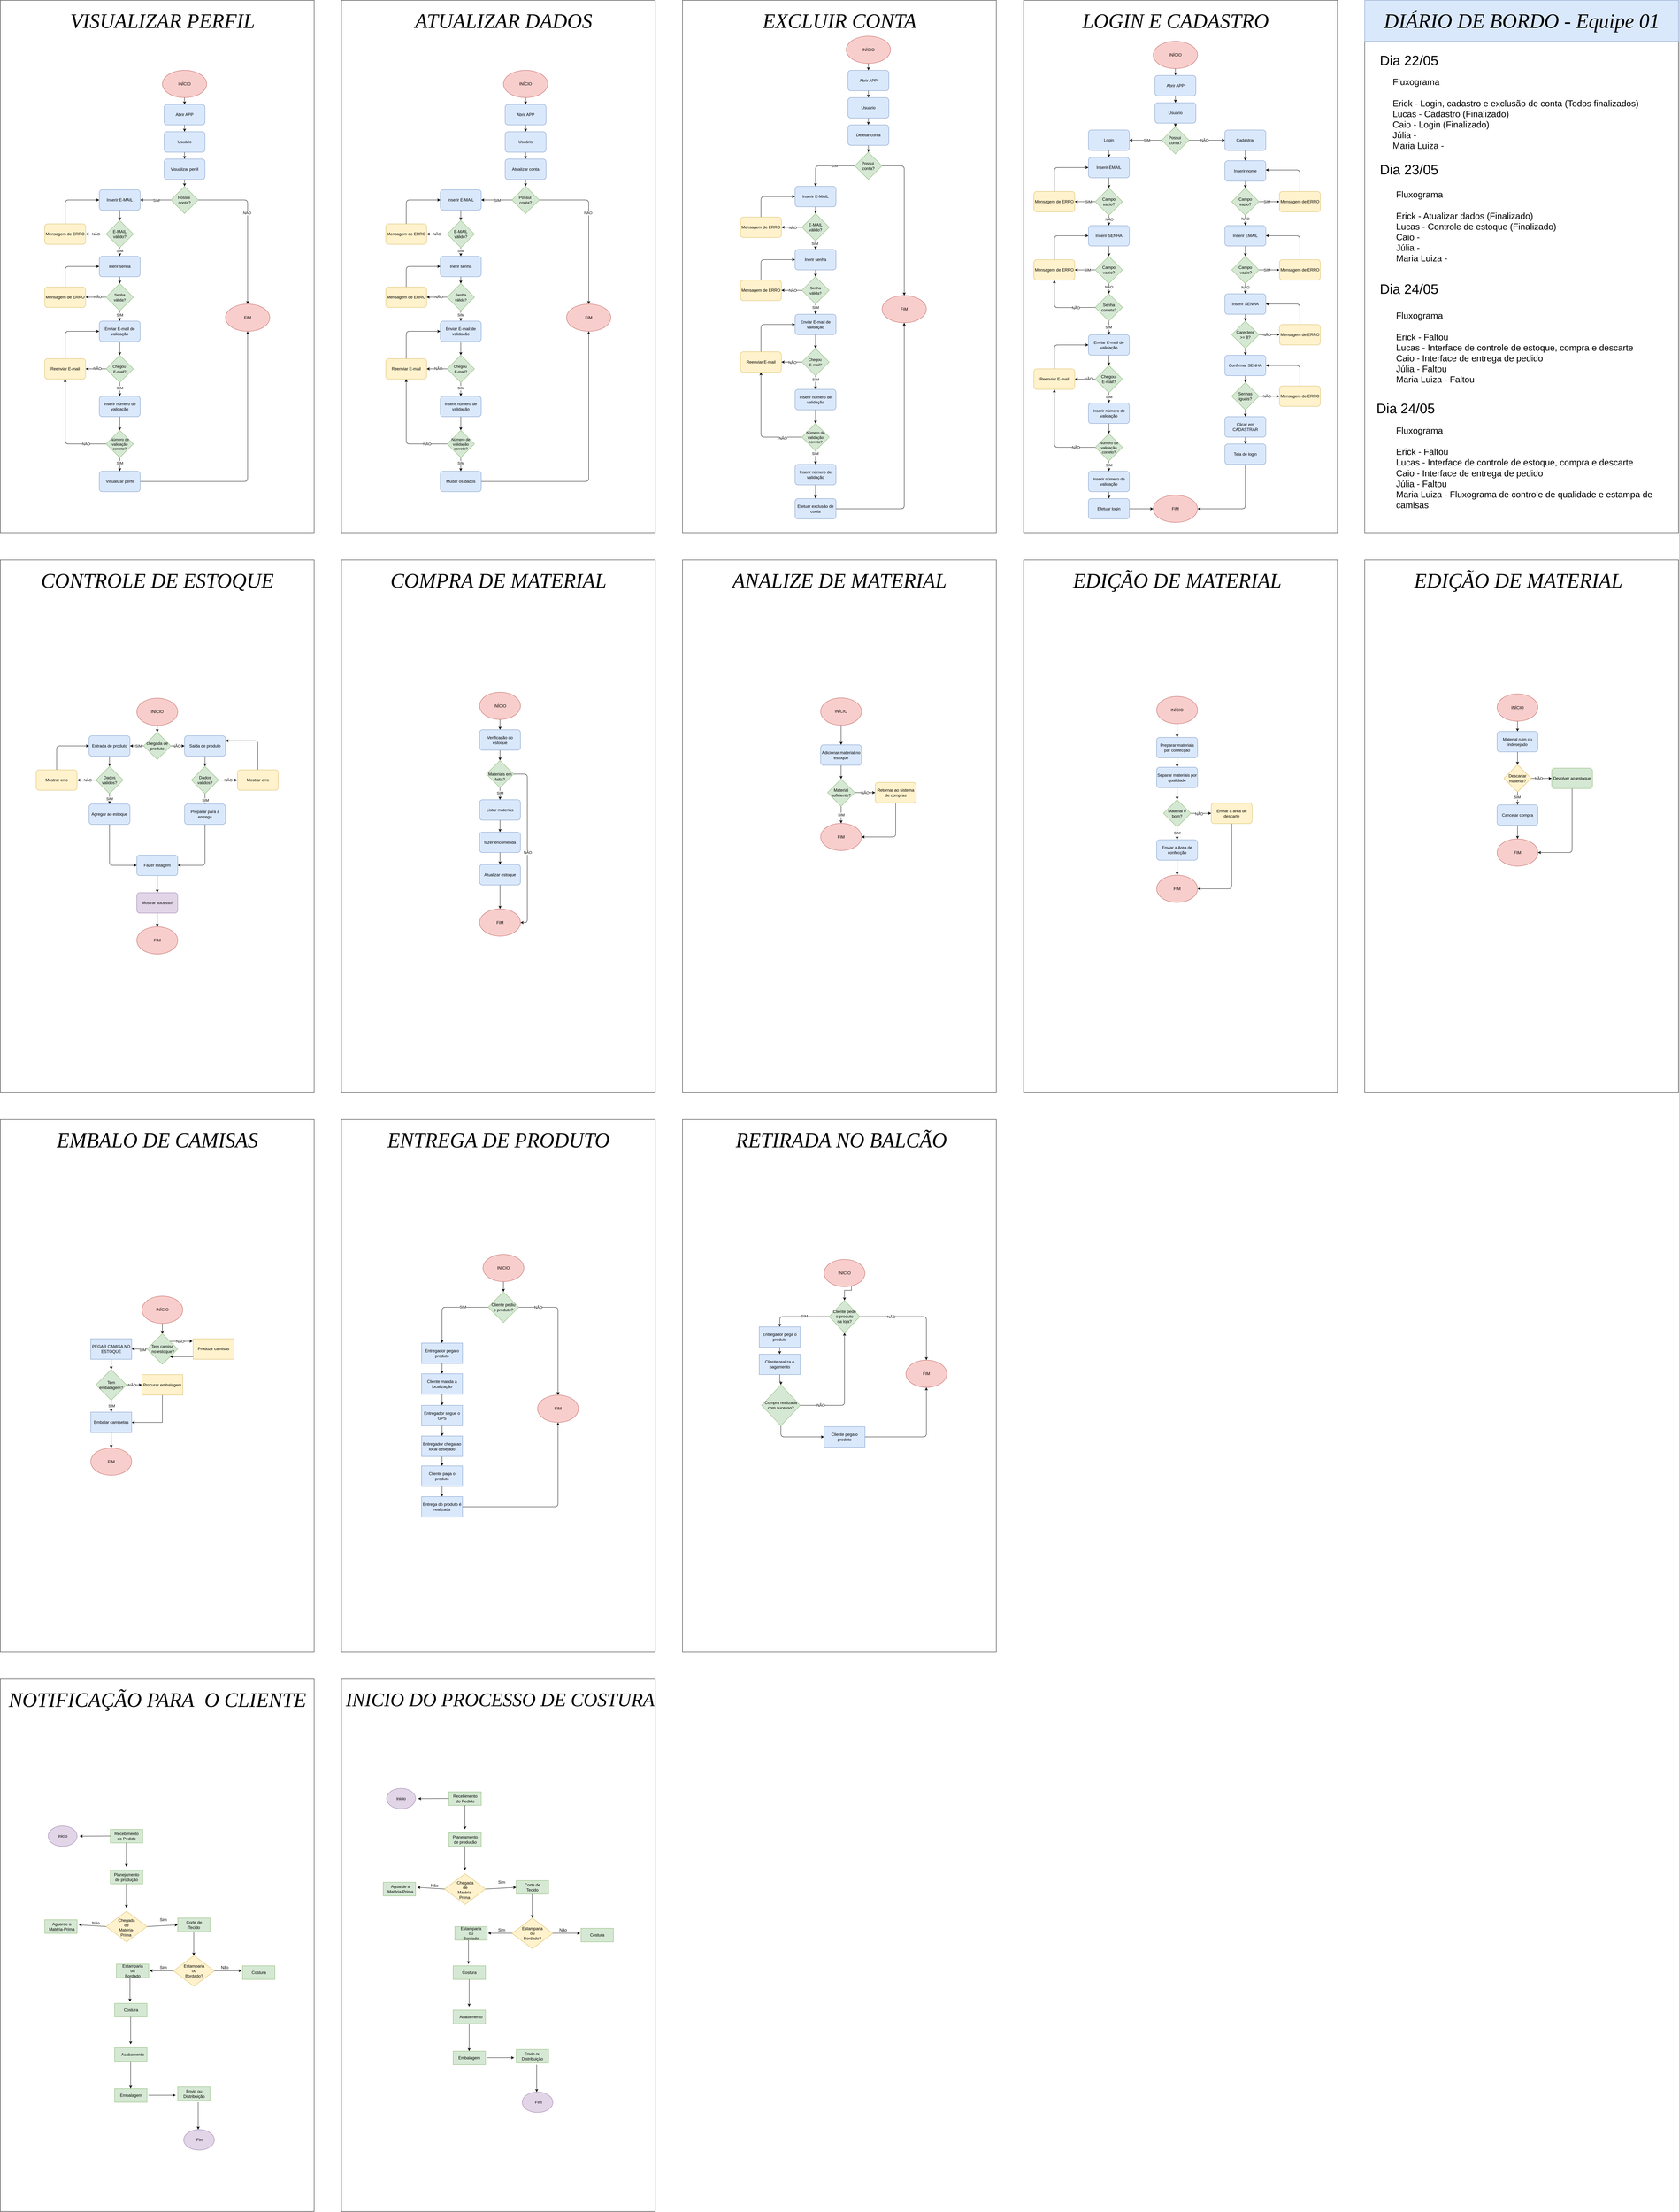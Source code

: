 <mxfile version="24.4.8" type="device">
  <diagram name="Página-1" id="LgeUJABe8sgun6ls6cQh">
    <mxGraphModel dx="6785" dy="2355" grid="1" gridSize="10" guides="1" tooltips="1" connect="1" arrows="1" fold="1" page="0" pageScale="1" pageWidth="827" pageHeight="1169" math="0" shadow="0">
      <root>
        <mxCell id="0" />
        <mxCell id="1" parent="0" />
        <mxCell id="hFd_SY-1JBbWM3t-39ka-145" value="&lt;span style=&quot;color: rgba(0, 0, 0, 0); font-family: monospace; font-size: 0px; text-align: start; text-wrap: nowrap;&quot;&gt;%3CmxGraphModel%3E%3Croot%3E%3CmxCell%20id%3D%220%22%2F%3E%3CmxCell%20id%3D%221%22%20parent%3D%220%22%2F%3E%3CmxCell%20id%3D%222%22%20value%3D%22%22%20style%3D%22edgeStyle%3DorthogonalEdgeStyle%3Brounded%3D0%3BorthogonalLoop%3D1%3BjettySize%3Dauto%3Bhtml%3D1%3B%22%20edge%3D%221%22%20source%3D%223%22%20target%3D%225%22%20parent%3D%221%22%3E%3CmxGeometry%20relative%3D%221%22%20as%3D%22geometry%22%2F%3E%3C%2FmxCell%3E%3CmxCell%20id%3D%223%22%20value%3D%22IN%C3%8DCIO%22%20style%3D%22ellipse%3BwhiteSpace%3Dwrap%3Bhtml%3D1%3B%22%20vertex%3D%221%22%20parent%3D%221%22%3E%3CmxGeometry%20x%3D%22790%22%20y%3D%22-120%22%20width%3D%22120%22%20height%3D%2280%22%20as%3D%22geometry%22%2F%3E%3C%2FmxCell%3E%3CmxCell%20id%3D%224%22%20value%3D%22%22%20style%3D%22edgeStyle%3DorthogonalEdgeStyle%3Brounded%3D0%3BorthogonalLoop%3D1%3BjettySize%3Dauto%3Bhtml%3D1%3B%22%20edge%3D%221%22%20source%3D%225%22%20target%3D%228%22%20parent%3D%221%22%3E%3CmxGeometry%20relative%3D%221%22%20as%3D%22geometry%22%2F%3E%3C%2FmxCell%3E%3CmxCell%20id%3D%225%22%20value%3D%22Adicionar%20material%20no%20estoque%22%20style%3D%22rounded%3D1%3BwhiteSpace%3Dwrap%3Bhtml%3D1%3B%22%20vertex%3D%221%22%20parent%3D%221%22%3E%3CmxGeometry%20x%3D%22790%22%20y%3D%2250%22%20width%3D%22120%22%20height%3D%2260%22%20as%3D%22geometry%22%2F%3E%3C%2FmxCell%3E%3CmxCell%20id%3D%226%22%20value%3D%22sim%22%20style%3D%22edgeStyle%3DorthogonalEdgeStyle%3Brounded%3D0%3BorthogonalLoop%3D1%3BjettySize%3Dauto%3Bhtml%3D1%3B%22%20edge%3D%221%22%20source%3D%228%22%20target%3D%229%22%20parent%3D%221%22%3E%3CmxGeometry%20relative%3D%221%22%20as%3D%22geometry%22%2F%3E%3C%2FmxCell%3E%3CmxCell%20id%3D%227%22%20value%3D%22n%C3%A3o%22%20style%3D%22edgeStyle%3DorthogonalEdgeStyle%3Brounded%3D0%3BorthogonalLoop%3D1%3BjettySize%3Dauto%3Bhtml%3D1%3B%22%20edge%3D%221%22%20source%3D%228%22%20target%3D%2211%22%20parent%3D%221%22%3E%3CmxGeometry%20relative%3D%221%22%20as%3D%22geometry%22%2F%3E%3C%2FmxCell%3E%3CmxCell%20id%3D%228%22%20value%3D%22Material%20suficiente%3F%22%20style%3D%22rhombus%3BwhiteSpace%3Dwrap%3Bhtml%3D1%3B%22%20vertex%3D%221%22%20parent%3D%221%22%3E%3CmxGeometry%20x%3D%22810%22%20y%3D%22200%22%20width%3D%2280%22%20height%3D%2280%22%20as%3D%22geometry%22%2F%3E%3C%2FmxCell%3E%3CmxCell%20id%3D%229%22%20value%3D%22FIM%22%20style%3D%22ellipse%3BwhiteSpace%3Dwrap%3Bhtml%3D1%3B%22%20vertex%3D%221%22%20parent%3D%221%22%3E%3CmxGeometry%20x%3D%22790%22%20y%3D%22370%22%20width%3D%22120%22%20height%3D%2280%22%20as%3D%22geometry%22%2F%3E%3C%2FmxCell%3E%3CmxCell%20id%3D%2210%22%20style%3D%22edgeStyle%3DorthogonalEdgeStyle%3Brounded%3D0%3BorthogonalLoop%3D1%3BjettySize%3Dauto%3Bhtml%3D1%3BexitX%3D0.5%3BexitY%3D1%3BexitDx%3D0%3BexitDy%3D0%3BentryX%3D1%3BentryY%3D0.5%3BentryDx%3D0%3BentryDy%3D0%3B%22%20edge%3D%221%22%20source%3D%2211%22%20target%3D%229%22%20parent%3D%221%22%3E%3CmxGeometry%20relative%3D%221%22%20as%3D%22geometry%22%2F%3E%3C%2FmxCell%3E%3CmxCell%20id%3D%2211%22%20value%3D%22retornar%20ao%20sistema%20de%20compras%22%20style%3D%22rounded%3D1%3BwhiteSpace%3Dwrap%3Bhtml%3D1%3B%22%20vertex%3D%221%22%20parent%3D%221%22%3E%3CmxGeometry%20x%3D%22950%22%20y%3D%22210%22%20width%3D%22120%22%20height%3D%2260%22%20as%3D%22geometry%22%2F%3E%3C%2FmxCell%3E%3C%2Froot%3E%3C%2FmxGraphModel%3E&lt;/span&gt;" style="rounded=0;whiteSpace=wrap;html=1;" vertex="1" parent="1">
          <mxGeometry x="-1040" y="1560" width="920" height="1560" as="geometry" />
        </mxCell>
        <mxCell id="hFd_SY-1JBbWM3t-39ka-133" value="" style="rounded=0;whiteSpace=wrap;html=1;" vertex="1" parent="1">
          <mxGeometry x="-3040" y="1560" width="920" height="1560" as="geometry" />
        </mxCell>
        <mxCell id="QQEnkS8oLGYEb6HzyKzU-84" value="" style="rounded=0;whiteSpace=wrap;html=1;" parent="1" vertex="1">
          <mxGeometry x="-2040" y="-80" width="920" height="1560" as="geometry" />
        </mxCell>
        <mxCell id="QQEnkS8oLGYEb6HzyKzU-3" value="" style="rounded=0;whiteSpace=wrap;html=1;" parent="1" vertex="1">
          <mxGeometry x="960" y="-80" width="920" height="1560" as="geometry" />
        </mxCell>
        <mxCell id="QQEnkS8oLGYEb6HzyKzU-7" value="" style="rounded=0;whiteSpace=wrap;html=1;fillColor=#dae8fc;strokeColor=#6c8ebf;" parent="1" vertex="1">
          <mxGeometry x="960" y="-80" width="920" height="120" as="geometry" />
        </mxCell>
        <mxCell id="QQEnkS8oLGYEb6HzyKzU-1" value="" style="rounded=0;whiteSpace=wrap;html=1;" parent="1" vertex="1">
          <mxGeometry x="-1040" y="-80" width="920" height="1560" as="geometry" />
        </mxCell>
        <mxCell id="4b1C1h9-l_e4xWgccLD7-125" value="" style="rounded=0;whiteSpace=wrap;html=1;" parent="1" vertex="1">
          <mxGeometry x="-40" y="-80" width="920" height="1560" as="geometry" />
        </mxCell>
        <mxCell id="4b1C1h9-l_e4xWgccLD7-7" style="edgeStyle=orthogonalEdgeStyle;rounded=1;orthogonalLoop=1;jettySize=auto;html=1;exitX=0.5;exitY=1;exitDx=0;exitDy=0;" parent="1" source="4b1C1h9-l_e4xWgccLD7-1" target="4b1C1h9-l_e4xWgccLD7-2" edge="1">
          <mxGeometry relative="1" as="geometry" />
        </mxCell>
        <mxCell id="4b1C1h9-l_e4xWgccLD7-1" value="&lt;span&gt;INÍCIO&lt;/span&gt;" style="ellipse;whiteSpace=wrap;html=1;fillColor=#f8cecc;strokeColor=#b85450;rounded=1;fontStyle=0;" parent="1" vertex="1">
          <mxGeometry x="340" y="40" width="130" height="80" as="geometry" />
        </mxCell>
        <mxCell id="4b1C1h9-l_e4xWgccLD7-8" style="edgeStyle=orthogonalEdgeStyle;rounded=1;orthogonalLoop=1;jettySize=auto;html=1;exitX=0.5;exitY=1;exitDx=0;exitDy=0;entryX=0.5;entryY=0;entryDx=0;entryDy=0;" parent="1" source="4b1C1h9-l_e4xWgccLD7-2" target="4b1C1h9-l_e4xWgccLD7-5" edge="1">
          <mxGeometry relative="1" as="geometry" />
        </mxCell>
        <mxCell id="4b1C1h9-l_e4xWgccLD7-2" value="Abrir APP" style="rounded=1;whiteSpace=wrap;html=1;fillColor=#dae8fc;strokeColor=#6c8ebf;" parent="1" vertex="1">
          <mxGeometry x="345" y="140" width="120" height="60" as="geometry" />
        </mxCell>
        <mxCell id="4b1C1h9-l_e4xWgccLD7-5" value="Usuário" style="rounded=1;whiteSpace=wrap;html=1;fillColor=#dae8fc;strokeColor=#6c8ebf;" parent="1" vertex="1">
          <mxGeometry x="345" y="220" width="120" height="60" as="geometry" />
        </mxCell>
        <mxCell id="4b1C1h9-l_e4xWgccLD7-11" style="edgeStyle=orthogonalEdgeStyle;rounded=1;orthogonalLoop=1;jettySize=auto;html=1;exitX=0.5;exitY=1;exitDx=0;exitDy=0;entryX=0.5;entryY=0;entryDx=0;entryDy=0;" parent="1" source="4b1C1h9-l_e4xWgccLD7-6" target="4b1C1h9-l_e4xWgccLD7-10" edge="1">
          <mxGeometry relative="1" as="geometry" />
        </mxCell>
        <mxCell id="4b1C1h9-l_e4xWgccLD7-6" value="Cadastrar" style="rounded=1;whiteSpace=wrap;html=1;fillColor=#dae8fc;strokeColor=#6c8ebf;" parent="1" vertex="1">
          <mxGeometry x="550" y="300" width="120" height="60" as="geometry" />
        </mxCell>
        <mxCell id="4b1C1h9-l_e4xWgccLD7-14" style="edgeStyle=orthogonalEdgeStyle;rounded=1;orthogonalLoop=1;jettySize=auto;html=1;exitX=0.5;exitY=1;exitDx=0;exitDy=0;entryX=0.5;entryY=0;entryDx=0;entryDy=0;" parent="1" source="4b1C1h9-l_e4xWgccLD7-10" target="4b1C1h9-l_e4xWgccLD7-13" edge="1">
          <mxGeometry relative="1" as="geometry" />
        </mxCell>
        <mxCell id="4b1C1h9-l_e4xWgccLD7-10" value="Inserir nome" style="rounded=1;whiteSpace=wrap;html=1;fillColor=#dae8fc;strokeColor=#6c8ebf;" parent="1" vertex="1">
          <mxGeometry x="550" y="390" width="120" height="60" as="geometry" />
        </mxCell>
        <mxCell id="4b1C1h9-l_e4xWgccLD7-20" style="edgeStyle=orthogonalEdgeStyle;rounded=1;orthogonalLoop=1;jettySize=auto;html=1;exitX=0.5;exitY=1;exitDx=0;exitDy=0;entryX=0.5;entryY=0;entryDx=0;entryDy=0;" parent="1" source="4b1C1h9-l_e4xWgccLD7-12" target="4b1C1h9-l_e4xWgccLD7-19" edge="1">
          <mxGeometry relative="1" as="geometry" />
        </mxCell>
        <mxCell id="4b1C1h9-l_e4xWgccLD7-12" value="Inserir EMAIL" style="rounded=1;whiteSpace=wrap;html=1;fillColor=#dae8fc;strokeColor=#6c8ebf;" parent="1" vertex="1">
          <mxGeometry x="550" y="580" width="120" height="60" as="geometry" />
        </mxCell>
        <mxCell id="4b1C1h9-l_e4xWgccLD7-17" style="edgeStyle=orthogonalEdgeStyle;rounded=1;orthogonalLoop=1;jettySize=auto;html=1;exitX=0.5;exitY=1;exitDx=0;exitDy=0;entryX=0.5;entryY=0;entryDx=0;entryDy=0;" parent="1" source="4b1C1h9-l_e4xWgccLD7-13" target="4b1C1h9-l_e4xWgccLD7-12" edge="1">
          <mxGeometry relative="1" as="geometry" />
        </mxCell>
        <mxCell id="4b1C1h9-l_e4xWgccLD7-18" value="NÃO" style="edgeLabel;html=1;align=center;verticalAlign=middle;resizable=0;points=[];rounded=1;" parent="4b1C1h9-l_e4xWgccLD7-17" vertex="1" connectable="0">
          <mxGeometry x="-0.133" y="-1" relative="1" as="geometry">
            <mxPoint x="1" y="-3" as="offset" />
          </mxGeometry>
        </mxCell>
        <mxCell id="4b1C1h9-l_e4xWgccLD7-38" style="edgeStyle=orthogonalEdgeStyle;rounded=1;orthogonalLoop=1;jettySize=auto;html=1;exitX=1;exitY=0.5;exitDx=0;exitDy=0;" parent="1" source="4b1C1h9-l_e4xWgccLD7-13" target="4b1C1h9-l_e4xWgccLD7-37" edge="1">
          <mxGeometry relative="1" as="geometry" />
        </mxCell>
        <mxCell id="4b1C1h9-l_e4xWgccLD7-39" value="SIM" style="edgeLabel;html=1;align=center;verticalAlign=middle;resizable=0;points=[];rounded=1;" parent="4b1C1h9-l_e4xWgccLD7-38" vertex="1" connectable="0">
          <mxGeometry x="-0.015" y="1" relative="1" as="geometry">
            <mxPoint x="-7" y="1" as="offset" />
          </mxGeometry>
        </mxCell>
        <mxCell id="4b1C1h9-l_e4xWgccLD7-13" value="Campo&lt;div&gt;vazio?&lt;/div&gt;" style="rhombus;whiteSpace=wrap;html=1;rounded=0;fillColor=#d5e8d4;strokeColor=#82b366;" parent="1" vertex="1">
          <mxGeometry x="570" y="470" width="80" height="80" as="geometry" />
        </mxCell>
        <mxCell id="4b1C1h9-l_e4xWgccLD7-33" style="edgeStyle=orthogonalEdgeStyle;rounded=1;orthogonalLoop=1;jettySize=auto;html=1;exitX=1;exitY=0.5;exitDx=0;exitDy=0;entryX=0;entryY=0.5;entryDx=0;entryDy=0;" parent="1" source="4b1C1h9-l_e4xWgccLD7-19" target="4b1C1h9-l_e4xWgccLD7-32" edge="1">
          <mxGeometry relative="1" as="geometry" />
        </mxCell>
        <mxCell id="4b1C1h9-l_e4xWgccLD7-35" value="SIM" style="edgeLabel;html=1;align=center;verticalAlign=middle;resizable=0;points=[];rounded=1;" parent="4b1C1h9-l_e4xWgccLD7-33" vertex="1" connectable="0">
          <mxGeometry x="-0.216" y="1" relative="1" as="geometry">
            <mxPoint x="-1" y="1" as="offset" />
          </mxGeometry>
        </mxCell>
        <mxCell id="4b1C1h9-l_e4xWgccLD7-42" style="edgeStyle=orthogonalEdgeStyle;rounded=1;orthogonalLoop=1;jettySize=auto;html=1;exitX=0.5;exitY=1;exitDx=0;exitDy=0;entryX=0.5;entryY=0;entryDx=0;entryDy=0;" parent="1" source="4b1C1h9-l_e4xWgccLD7-19" target="4b1C1h9-l_e4xWgccLD7-23" edge="1">
          <mxGeometry relative="1" as="geometry" />
        </mxCell>
        <mxCell id="4b1C1h9-l_e4xWgccLD7-43" value="NÃO" style="edgeLabel;html=1;align=center;verticalAlign=middle;resizable=0;points=[];rounded=1;" parent="4b1C1h9-l_e4xWgccLD7-42" vertex="1" connectable="0">
          <mxGeometry x="-0.436" relative="1" as="geometry">
            <mxPoint y="2" as="offset" />
          </mxGeometry>
        </mxCell>
        <mxCell id="4b1C1h9-l_e4xWgccLD7-19" value="Campo&lt;div&gt;&amp;nbsp;vazio?&lt;/div&gt;" style="rhombus;whiteSpace=wrap;html=1;rounded=0;fillColor=#d5e8d4;strokeColor=#82b366;" parent="1" vertex="1">
          <mxGeometry x="570" y="670" width="80" height="80" as="geometry" />
        </mxCell>
        <mxCell id="4b1C1h9-l_e4xWgccLD7-27" style="edgeStyle=orthogonalEdgeStyle;rounded=1;orthogonalLoop=1;jettySize=auto;html=1;exitX=0.5;exitY=1;exitDx=0;exitDy=0;entryX=0.5;entryY=0;entryDx=0;entryDy=0;" parent="1" source="4b1C1h9-l_e4xWgccLD7-23" target="4b1C1h9-l_e4xWgccLD7-26" edge="1">
          <mxGeometry relative="1" as="geometry" />
        </mxCell>
        <mxCell id="4b1C1h9-l_e4xWgccLD7-23" value="Inserir SENHA" style="rounded=1;whiteSpace=wrap;html=1;fillColor=#dae8fc;strokeColor=#6c8ebf;" parent="1" vertex="1">
          <mxGeometry x="550" y="780" width="120" height="60" as="geometry" />
        </mxCell>
        <mxCell id="4b1C1h9-l_e4xWgccLD7-29" style="edgeStyle=orthogonalEdgeStyle;rounded=1;orthogonalLoop=1;jettySize=auto;html=1;exitX=1;exitY=0.5;exitDx=0;exitDy=0;entryX=0;entryY=0.5;entryDx=0;entryDy=0;" parent="1" source="4b1C1h9-l_e4xWgccLD7-26" target="4b1C1h9-l_e4xWgccLD7-28" edge="1">
          <mxGeometry relative="1" as="geometry" />
        </mxCell>
        <mxCell id="4b1C1h9-l_e4xWgccLD7-30" value="NÃO" style="edgeLabel;html=1;align=center;verticalAlign=middle;resizable=0;points=[];rounded=1;" parent="4b1C1h9-l_e4xWgccLD7-29" vertex="1" connectable="0">
          <mxGeometry x="-0.151" y="1" relative="1" as="geometry">
            <mxPoint x="-3" y="1" as="offset" />
          </mxGeometry>
        </mxCell>
        <mxCell id="4b1C1h9-l_e4xWgccLD7-46" style="edgeStyle=orthogonalEdgeStyle;rounded=1;orthogonalLoop=1;jettySize=auto;html=1;exitX=0.5;exitY=1;exitDx=0;exitDy=0;entryX=0.5;entryY=0;entryDx=0;entryDy=0;" parent="1" source="4b1C1h9-l_e4xWgccLD7-26" target="4b1C1h9-l_e4xWgccLD7-44" edge="1">
          <mxGeometry relative="1" as="geometry" />
        </mxCell>
        <mxCell id="4b1C1h9-l_e4xWgccLD7-26" value="Carectere&lt;div&gt;&amp;gt;=&amp;nbsp;&lt;span style=&quot;background-color: initial;&quot;&gt;8?&lt;/span&gt;&lt;/div&gt;" style="rhombus;whiteSpace=wrap;html=1;rounded=0;fillColor=#d5e8d4;strokeColor=#82b366;" parent="1" vertex="1">
          <mxGeometry x="570" y="860" width="80" height="80" as="geometry" />
        </mxCell>
        <mxCell id="4b1C1h9-l_e4xWgccLD7-31" style="edgeStyle=orthogonalEdgeStyle;rounded=1;orthogonalLoop=1;jettySize=auto;html=1;exitX=0.5;exitY=0;exitDx=0;exitDy=0;entryX=1;entryY=0.5;entryDx=0;entryDy=0;" parent="1" source="4b1C1h9-l_e4xWgccLD7-28" target="4b1C1h9-l_e4xWgccLD7-23" edge="1">
          <mxGeometry relative="1" as="geometry" />
        </mxCell>
        <mxCell id="4b1C1h9-l_e4xWgccLD7-28" value="Mensagem de ERRO" style="rounded=1;whiteSpace=wrap;html=1;fillColor=#fff2cc;strokeColor=#d6b656;" parent="1" vertex="1">
          <mxGeometry x="710" y="870" width="120" height="60" as="geometry" />
        </mxCell>
        <mxCell id="4b1C1h9-l_e4xWgccLD7-36" style="edgeStyle=orthogonalEdgeStyle;rounded=1;orthogonalLoop=1;jettySize=auto;html=1;exitX=0.5;exitY=0;exitDx=0;exitDy=0;entryX=1;entryY=0.5;entryDx=0;entryDy=0;" parent="1" source="4b1C1h9-l_e4xWgccLD7-32" target="4b1C1h9-l_e4xWgccLD7-12" edge="1">
          <mxGeometry relative="1" as="geometry" />
        </mxCell>
        <mxCell id="4b1C1h9-l_e4xWgccLD7-32" value="Mensagem de ERRO" style="rounded=1;whiteSpace=wrap;html=1;fillColor=#fff2cc;strokeColor=#d6b656;" parent="1" vertex="1">
          <mxGeometry x="710" y="680" width="120" height="60" as="geometry" />
        </mxCell>
        <mxCell id="4b1C1h9-l_e4xWgccLD7-37" value="Mensagem de ERRO" style="rounded=1;whiteSpace=wrap;html=1;fillColor=#fff2cc;strokeColor=#d6b656;" parent="1" vertex="1">
          <mxGeometry x="710" y="480" width="120" height="60" as="geometry" />
        </mxCell>
        <mxCell id="4b1C1h9-l_e4xWgccLD7-40" style="edgeStyle=orthogonalEdgeStyle;rounded=1;orthogonalLoop=1;jettySize=auto;html=1;exitX=0.5;exitY=0;exitDx=0;exitDy=0;entryX=0.997;entryY=0.451;entryDx=0;entryDy=0;entryPerimeter=0;" parent="1" source="4b1C1h9-l_e4xWgccLD7-37" target="4b1C1h9-l_e4xWgccLD7-10" edge="1">
          <mxGeometry relative="1" as="geometry" />
        </mxCell>
        <mxCell id="4b1C1h9-l_e4xWgccLD7-48" style="edgeStyle=orthogonalEdgeStyle;rounded=1;orthogonalLoop=1;jettySize=auto;html=1;exitX=0.5;exitY=1;exitDx=0;exitDy=0;entryX=0.5;entryY=0;entryDx=0;entryDy=0;" parent="1" source="4b1C1h9-l_e4xWgccLD7-44" target="4b1C1h9-l_e4xWgccLD7-47" edge="1">
          <mxGeometry relative="1" as="geometry" />
        </mxCell>
        <mxCell id="4b1C1h9-l_e4xWgccLD7-44" value="Confirmar SENHA" style="rounded=1;whiteSpace=wrap;html=1;fillColor=#dae8fc;strokeColor=#6c8ebf;" parent="1" vertex="1">
          <mxGeometry x="550" y="960" width="120" height="60" as="geometry" />
        </mxCell>
        <mxCell id="4b1C1h9-l_e4xWgccLD7-50" style="edgeStyle=orthogonalEdgeStyle;rounded=1;orthogonalLoop=1;jettySize=auto;html=1;exitX=1;exitY=0.5;exitDx=0;exitDy=0;entryX=0;entryY=0.5;entryDx=0;entryDy=0;" parent="1" source="4b1C1h9-l_e4xWgccLD7-47" target="4b1C1h9-l_e4xWgccLD7-49" edge="1">
          <mxGeometry relative="1" as="geometry" />
        </mxCell>
        <mxCell id="4b1C1h9-l_e4xWgccLD7-51" value="NÃO" style="edgeLabel;html=1;align=center;verticalAlign=middle;resizable=0;points=[];rounded=1;" parent="4b1C1h9-l_e4xWgccLD7-50" vertex="1" connectable="0">
          <mxGeometry x="-0.147" y="-1" relative="1" as="geometry">
            <mxPoint x="-3" y="-1" as="offset" />
          </mxGeometry>
        </mxCell>
        <mxCell id="4b1C1h9-l_e4xWgccLD7-54" style="edgeStyle=orthogonalEdgeStyle;rounded=1;orthogonalLoop=1;jettySize=auto;html=1;exitX=0.5;exitY=1;exitDx=0;exitDy=0;entryX=0.5;entryY=0;entryDx=0;entryDy=0;" parent="1" source="4b1C1h9-l_e4xWgccLD7-47" target="4b1C1h9-l_e4xWgccLD7-53" edge="1">
          <mxGeometry relative="1" as="geometry" />
        </mxCell>
        <mxCell id="4b1C1h9-l_e4xWgccLD7-47" value="Senhas iguais?" style="rhombus;whiteSpace=wrap;html=1;rounded=0;fillColor=#d5e8d4;strokeColor=#82b366;" parent="1" vertex="1">
          <mxGeometry x="570" y="1040" width="80" height="80" as="geometry" />
        </mxCell>
        <mxCell id="4b1C1h9-l_e4xWgccLD7-52" style="edgeStyle=orthogonalEdgeStyle;rounded=1;orthogonalLoop=1;jettySize=auto;html=1;exitX=0.5;exitY=0;exitDx=0;exitDy=0;entryX=1;entryY=0.5;entryDx=0;entryDy=0;" parent="1" source="4b1C1h9-l_e4xWgccLD7-49" target="4b1C1h9-l_e4xWgccLD7-44" edge="1">
          <mxGeometry relative="1" as="geometry" />
        </mxCell>
        <mxCell id="4b1C1h9-l_e4xWgccLD7-49" value="Mensagem de ERRO" style="rounded=1;whiteSpace=wrap;html=1;fillColor=#fff2cc;strokeColor=#d6b656;" parent="1" vertex="1">
          <mxGeometry x="710" y="1050" width="120" height="60" as="geometry" />
        </mxCell>
        <mxCell id="4b1C1h9-l_e4xWgccLD7-56" style="edgeStyle=orthogonalEdgeStyle;rounded=1;orthogonalLoop=1;jettySize=auto;html=1;exitX=0.5;exitY=1;exitDx=0;exitDy=0;entryX=0.5;entryY=0;entryDx=0;entryDy=0;" parent="1" source="4b1C1h9-l_e4xWgccLD7-53" target="4b1C1h9-l_e4xWgccLD7-55" edge="1">
          <mxGeometry relative="1" as="geometry" />
        </mxCell>
        <mxCell id="4b1C1h9-l_e4xWgccLD7-53" value="Clicar em CADASTRAR" style="rounded=1;whiteSpace=wrap;html=1;fillColor=#dae8fc;strokeColor=#6c8ebf;" parent="1" vertex="1">
          <mxGeometry x="550" y="1140" width="120" height="60" as="geometry" />
        </mxCell>
        <mxCell id="4b1C1h9-l_e4xWgccLD7-58" style="edgeStyle=orthogonalEdgeStyle;rounded=1;orthogonalLoop=1;jettySize=auto;html=1;exitX=0.5;exitY=1;exitDx=0;exitDy=0;entryX=1;entryY=0.5;entryDx=0;entryDy=0;" parent="1" source="4b1C1h9-l_e4xWgccLD7-55" target="4b1C1h9-l_e4xWgccLD7-57" edge="1">
          <mxGeometry relative="1" as="geometry" />
        </mxCell>
        <mxCell id="4b1C1h9-l_e4xWgccLD7-55" value="Tela de login" style="rounded=1;whiteSpace=wrap;html=1;fillColor=#dae8fc;strokeColor=#6c8ebf;" parent="1" vertex="1">
          <mxGeometry x="550" y="1220" width="120" height="60" as="geometry" />
        </mxCell>
        <mxCell id="4b1C1h9-l_e4xWgccLD7-57" value="FIM" style="ellipse;whiteSpace=wrap;html=1;fontStyle=0;fillColor=#f8cecc;strokeColor=#b85450;rounded=1;labelBackgroundColor=none;labelBorderColor=none;textShadow=0;" parent="1" vertex="1">
          <mxGeometry x="340" y="1370" width="130" height="80" as="geometry" />
        </mxCell>
        <mxCell id="4b1C1h9-l_e4xWgccLD7-59" value="Possui&amp;nbsp;&lt;div&gt;conta?&lt;/div&gt;" style="rhombus;whiteSpace=wrap;html=1;rounded=0;fillColor=#d5e8d4;strokeColor=#82b366;" parent="1" vertex="1">
          <mxGeometry x="365" y="290" width="80" height="80" as="geometry" />
        </mxCell>
        <mxCell id="4b1C1h9-l_e4xWgccLD7-61" style="edgeStyle=orthogonalEdgeStyle;rounded=1;orthogonalLoop=1;jettySize=auto;html=1;exitX=0.5;exitY=1;exitDx=0;exitDy=0;entryX=0.5;entryY=0;entryDx=0;entryDy=0;" parent="1" target="4b1C1h9-l_e4xWgccLD7-59" edge="1">
          <mxGeometry relative="1" as="geometry">
            <mxPoint x="404.85" y="280" as="sourcePoint" />
            <mxPoint x="404.85" y="300" as="targetPoint" />
          </mxGeometry>
        </mxCell>
        <mxCell id="4b1C1h9-l_e4xWgccLD7-63" style="edgeStyle=orthogonalEdgeStyle;rounded=1;orthogonalLoop=1;jettySize=auto;html=1;exitX=1;exitY=0.5;exitDx=0;exitDy=0;entryX=0;entryY=0.5;entryDx=0;entryDy=0;" parent="1" source="4b1C1h9-l_e4xWgccLD7-59" target="4b1C1h9-l_e4xWgccLD7-6" edge="1">
          <mxGeometry relative="1" as="geometry">
            <mxPoint x="445" y="340" as="sourcePoint" />
            <mxPoint x="445" y="360" as="targetPoint" />
          </mxGeometry>
        </mxCell>
        <mxCell id="4b1C1h9-l_e4xWgccLD7-64" value="NÃO" style="edgeLabel;html=1;align=center;verticalAlign=middle;resizable=0;points=[];hachureGap=4;rounded=1;" parent="4b1C1h9-l_e4xWgccLD7-63" vertex="1" connectable="0">
          <mxGeometry x="-0.293" y="1" relative="1" as="geometry">
            <mxPoint x="8" y="1" as="offset" />
          </mxGeometry>
        </mxCell>
        <mxCell id="4b1C1h9-l_e4xWgccLD7-71" value="" style="edgeStyle=orthogonalEdgeStyle;rounded=1;hachureGap=4;orthogonalLoop=1;jettySize=auto;html=1;exitX=0.5;exitY=1;exitDx=0;exitDy=0;entryX=0.5;entryY=0;entryDx=0;entryDy=0;" parent="1" source="4b1C1h9-l_e4xWgccLD7-65" target="4b1C1h9-l_e4xWgccLD7-70" edge="1">
          <mxGeometry relative="1" as="geometry" />
        </mxCell>
        <mxCell id="4b1C1h9-l_e4xWgccLD7-73" value="" style="edgeStyle=orthogonalEdgeStyle;rounded=1;hachureGap=4;orthogonalLoop=1;jettySize=auto;html=1;fontFamily=Helvetica;" parent="1" source="4b1C1h9-l_e4xWgccLD7-65" target="4b1C1h9-l_e4xWgccLD7-70" edge="1">
          <mxGeometry relative="1" as="geometry" />
        </mxCell>
        <mxCell id="4b1C1h9-l_e4xWgccLD7-65" value="Login" style="rounded=1;whiteSpace=wrap;html=1;fillColor=#dae8fc;strokeColor=#6c8ebf;" parent="1" vertex="1">
          <mxGeometry x="150" y="300" width="120" height="60" as="geometry" />
        </mxCell>
        <mxCell id="4b1C1h9-l_e4xWgccLD7-68" style="edgeStyle=orthogonalEdgeStyle;rounded=1;orthogonalLoop=1;jettySize=auto;html=1;exitX=0;exitY=0.5;exitDx=0;exitDy=0;entryX=1;entryY=0.5;entryDx=0;entryDy=0;" parent="1" source="4b1C1h9-l_e4xWgccLD7-59" target="4b1C1h9-l_e4xWgccLD7-65" edge="1">
          <mxGeometry relative="1" as="geometry">
            <mxPoint x="365" y="339.57" as="sourcePoint" />
            <mxPoint x="470" y="339.57" as="targetPoint" />
          </mxGeometry>
        </mxCell>
        <mxCell id="4b1C1h9-l_e4xWgccLD7-69" value="SIM" style="edgeLabel;html=1;align=center;verticalAlign=middle;resizable=0;points=[];hachureGap=4;rounded=1;" parent="4b1C1h9-l_e4xWgccLD7-68" vertex="1" connectable="0">
          <mxGeometry x="-0.293" y="1" relative="1" as="geometry">
            <mxPoint x="-11" y="-1" as="offset" />
          </mxGeometry>
        </mxCell>
        <mxCell id="4b1C1h9-l_e4xWgccLD7-75" style="edgeStyle=orthogonalEdgeStyle;rounded=0;orthogonalLoop=1;jettySize=auto;html=1;exitX=0.5;exitY=1;exitDx=0;exitDy=0;entryX=0.5;entryY=0;entryDx=0;entryDy=0;" parent="1" source="4b1C1h9-l_e4xWgccLD7-70" target="4b1C1h9-l_e4xWgccLD7-74" edge="1">
          <mxGeometry relative="1" as="geometry" />
        </mxCell>
        <mxCell id="4b1C1h9-l_e4xWgccLD7-70" value="Inserir EMAIL" style="rounded=1;whiteSpace=wrap;html=1;fillColor=#dae8fc;strokeColor=#6c8ebf;" parent="1" vertex="1">
          <mxGeometry x="150" y="380" width="120" height="60" as="geometry" />
        </mxCell>
        <mxCell id="4b1C1h9-l_e4xWgccLD7-77" style="edgeStyle=orthogonalEdgeStyle;rounded=0;orthogonalLoop=1;jettySize=auto;html=1;exitX=0;exitY=0.5;exitDx=0;exitDy=0;entryX=1;entryY=0.5;entryDx=0;entryDy=0;" parent="1" source="4b1C1h9-l_e4xWgccLD7-74" target="4b1C1h9-l_e4xWgccLD7-76" edge="1">
          <mxGeometry relative="1" as="geometry" />
        </mxCell>
        <mxCell id="4b1C1h9-l_e4xWgccLD7-78" value="SIM" style="edgeLabel;html=1;align=center;verticalAlign=middle;resizable=0;points=[];" parent="4b1C1h9-l_e4xWgccLD7-77" vertex="1" connectable="0">
          <mxGeometry x="-0.024" y="1" relative="1" as="geometry">
            <mxPoint x="9" y="-1" as="offset" />
          </mxGeometry>
        </mxCell>
        <mxCell id="4b1C1h9-l_e4xWgccLD7-81" style="edgeStyle=orthogonalEdgeStyle;rounded=0;orthogonalLoop=1;jettySize=auto;html=1;exitX=0.5;exitY=1;exitDx=0;exitDy=0;entryX=0.5;entryY=0;entryDx=0;entryDy=0;" parent="1" source="4b1C1h9-l_e4xWgccLD7-74" target="4b1C1h9-l_e4xWgccLD7-80" edge="1">
          <mxGeometry relative="1" as="geometry" />
        </mxCell>
        <mxCell id="4b1C1h9-l_e4xWgccLD7-82" value="NÃO" style="edgeLabel;html=1;align=center;verticalAlign=middle;resizable=0;points=[];" parent="4b1C1h9-l_e4xWgccLD7-81" vertex="1" connectable="0">
          <mxGeometry x="-0.216" y="1" relative="1" as="geometry">
            <mxPoint as="offset" />
          </mxGeometry>
        </mxCell>
        <mxCell id="4b1C1h9-l_e4xWgccLD7-74" value="Campo&lt;div&gt;vazio?&lt;/div&gt;" style="rhombus;whiteSpace=wrap;html=1;rounded=0;fillColor=#d5e8d4;strokeColor=#82b366;" parent="1" vertex="1">
          <mxGeometry x="170" y="470" width="80" height="80" as="geometry" />
        </mxCell>
        <mxCell id="4b1C1h9-l_e4xWgccLD7-79" style="edgeStyle=orthogonalEdgeStyle;rounded=1;orthogonalLoop=1;jettySize=auto;html=1;exitX=0.5;exitY=0;exitDx=0;exitDy=0;entryX=0;entryY=0.5;entryDx=0;entryDy=0;curved=0;" parent="1" source="4b1C1h9-l_e4xWgccLD7-76" target="4b1C1h9-l_e4xWgccLD7-70" edge="1">
          <mxGeometry relative="1" as="geometry" />
        </mxCell>
        <mxCell id="4b1C1h9-l_e4xWgccLD7-76" value="Mensagem de ERRO" style="rounded=1;whiteSpace=wrap;html=1;fillColor=#fff2cc;strokeColor=#d6b656;" parent="1" vertex="1">
          <mxGeometry x="-10" y="480" width="120" height="60" as="geometry" />
        </mxCell>
        <mxCell id="4b1C1h9-l_e4xWgccLD7-85" value="" style="edgeStyle=orthogonalEdgeStyle;rounded=0;orthogonalLoop=1;jettySize=auto;html=1;" parent="1" source="4b1C1h9-l_e4xWgccLD7-80" target="4b1C1h9-l_e4xWgccLD7-83" edge="1">
          <mxGeometry relative="1" as="geometry" />
        </mxCell>
        <mxCell id="4b1C1h9-l_e4xWgccLD7-80" value="Inserir SENHA" style="rounded=1;whiteSpace=wrap;html=1;fillColor=#dae8fc;strokeColor=#6c8ebf;" parent="1" vertex="1">
          <mxGeometry x="150" y="580" width="120" height="60" as="geometry" />
        </mxCell>
        <mxCell id="4b1C1h9-l_e4xWgccLD7-87" value="" style="edgeStyle=orthogonalEdgeStyle;rounded=0;orthogonalLoop=1;jettySize=auto;html=1;" parent="1" source="4b1C1h9-l_e4xWgccLD7-83" target="4b1C1h9-l_e4xWgccLD7-86" edge="1">
          <mxGeometry relative="1" as="geometry" />
        </mxCell>
        <mxCell id="4b1C1h9-l_e4xWgccLD7-89" value="SIM" style="edgeLabel;html=1;align=center;verticalAlign=middle;resizable=0;points=[];" parent="4b1C1h9-l_e4xWgccLD7-87" vertex="1" connectable="0">
          <mxGeometry x="-0.393" relative="1" as="geometry">
            <mxPoint x="-5" as="offset" />
          </mxGeometry>
        </mxCell>
        <mxCell id="4b1C1h9-l_e4xWgccLD7-91" value="" style="edgeStyle=orthogonalEdgeStyle;rounded=0;orthogonalLoop=1;jettySize=auto;html=1;" parent="1" source="4b1C1h9-l_e4xWgccLD7-83" target="4b1C1h9-l_e4xWgccLD7-90" edge="1">
          <mxGeometry relative="1" as="geometry" />
        </mxCell>
        <mxCell id="4b1C1h9-l_e4xWgccLD7-100" value="NÃO" style="edgeLabel;html=1;align=center;verticalAlign=middle;resizable=0;points=[];" parent="4b1C1h9-l_e4xWgccLD7-91" vertex="1" connectable="0">
          <mxGeometry relative="1" as="geometry">
            <mxPoint y="-5" as="offset" />
          </mxGeometry>
        </mxCell>
        <mxCell id="4b1C1h9-l_e4xWgccLD7-83" value="Campo&lt;div&gt;vazio?&lt;/div&gt;" style="rhombus;whiteSpace=wrap;html=1;rounded=0;fillColor=#d5e8d4;strokeColor=#82b366;" parent="1" vertex="1">
          <mxGeometry x="170" y="670" width="80" height="80" as="geometry" />
        </mxCell>
        <mxCell id="4b1C1h9-l_e4xWgccLD7-86" value="Mensagem de ERRO" style="rounded=1;whiteSpace=wrap;html=1;fillColor=#fff2cc;strokeColor=#d6b656;" parent="1" vertex="1">
          <mxGeometry x="-10" y="680" width="120" height="60" as="geometry" />
        </mxCell>
        <mxCell id="4b1C1h9-l_e4xWgccLD7-95" value="" style="edgeStyle=orthogonalEdgeStyle;rounded=0;orthogonalLoop=1;jettySize=auto;html=1;" parent="1" source="4b1C1h9-l_e4xWgccLD7-90" target="4b1C1h9-l_e4xWgccLD7-94" edge="1">
          <mxGeometry relative="1" as="geometry" />
        </mxCell>
        <mxCell id="4b1C1h9-l_e4xWgccLD7-101" value="SIM" style="edgeLabel;html=1;align=center;verticalAlign=middle;resizable=0;points=[];" parent="4b1C1h9-l_e4xWgccLD7-95" vertex="1" connectable="0">
          <mxGeometry x="-0.124" y="-1" relative="1" as="geometry">
            <mxPoint as="offset" />
          </mxGeometry>
        </mxCell>
        <mxCell id="4b1C1h9-l_e4xWgccLD7-90" value="Senha correta?" style="rhombus;whiteSpace=wrap;html=1;rounded=0;fillColor=#d5e8d4;strokeColor=#82b366;" parent="1" vertex="1">
          <mxGeometry x="170" y="780" width="80" height="80" as="geometry" />
        </mxCell>
        <mxCell id="4b1C1h9-l_e4xWgccLD7-105" value="" style="edgeStyle=orthogonalEdgeStyle;rounded=0;orthogonalLoop=1;jettySize=auto;html=1;" parent="1" source="4b1C1h9-l_e4xWgccLD7-94" target="4b1C1h9-l_e4xWgccLD7-104" edge="1">
          <mxGeometry relative="1" as="geometry" />
        </mxCell>
        <mxCell id="4b1C1h9-l_e4xWgccLD7-94" value="Enviar E-mail de validação" style="rounded=1;whiteSpace=wrap;html=1;fillColor=#dae8fc;strokeColor=#6c8ebf;" parent="1" vertex="1">
          <mxGeometry x="150" y="900" width="120" height="60" as="geometry" />
        </mxCell>
        <mxCell id="4b1C1h9-l_e4xWgccLD7-96" style="edgeStyle=orthogonalEdgeStyle;rounded=1;orthogonalLoop=1;jettySize=auto;html=1;exitX=0.5;exitY=0;exitDx=0;exitDy=0;entryX=0;entryY=0.5;entryDx=0;entryDy=0;" parent="1" source="4b1C1h9-l_e4xWgccLD7-86" target="4b1C1h9-l_e4xWgccLD7-80" edge="1">
          <mxGeometry relative="1" as="geometry">
            <mxPoint x="100" y="660" as="sourcePoint" />
            <mxPoint y="600" as="targetPoint" />
          </mxGeometry>
        </mxCell>
        <mxCell id="4b1C1h9-l_e4xWgccLD7-98" style="edgeStyle=orthogonalEdgeStyle;rounded=1;orthogonalLoop=1;jettySize=auto;html=1;exitX=0.5;exitY=0;exitDx=0;exitDy=0;entryX=0.5;entryY=1;entryDx=0;entryDy=0;" parent="1" target="4b1C1h9-l_e4xWgccLD7-86" edge="1">
          <mxGeometry relative="1" as="geometry">
            <mxPoint x="170" y="820" as="sourcePoint" />
            <mxPoint x="70" y="760" as="targetPoint" />
          </mxGeometry>
        </mxCell>
        <mxCell id="4b1C1h9-l_e4xWgccLD7-99" value="NÃO" style="edgeLabel;html=1;align=center;verticalAlign=middle;resizable=0;points=[];" parent="4b1C1h9-l_e4xWgccLD7-98" vertex="1" connectable="0">
          <mxGeometry x="-0.43" y="1" relative="1" as="geometry">
            <mxPoint as="offset" />
          </mxGeometry>
        </mxCell>
        <mxCell id="4b1C1h9-l_e4xWgccLD7-113" value="" style="edgeStyle=orthogonalEdgeStyle;rounded=0;orthogonalLoop=1;jettySize=auto;html=1;" parent="1" source="4b1C1h9-l_e4xWgccLD7-102" target="4b1C1h9-l_e4xWgccLD7-112" edge="1">
          <mxGeometry relative="1" as="geometry" />
        </mxCell>
        <mxCell id="4b1C1h9-l_e4xWgccLD7-102" value="Inserir número de validação" style="rounded=1;whiteSpace=wrap;html=1;fillColor=#dae8fc;strokeColor=#6c8ebf;" parent="1" vertex="1">
          <mxGeometry x="150" y="1100" width="120" height="60" as="geometry" />
        </mxCell>
        <mxCell id="4b1C1h9-l_e4xWgccLD7-107" value="" style="edgeStyle=orthogonalEdgeStyle;rounded=0;orthogonalLoop=1;jettySize=auto;html=1;" parent="1" source="4b1C1h9-l_e4xWgccLD7-104" target="4b1C1h9-l_e4xWgccLD7-106" edge="1">
          <mxGeometry relative="1" as="geometry" />
        </mxCell>
        <mxCell id="4b1C1h9-l_e4xWgccLD7-109" value="NÃO" style="edgeLabel;html=1;align=center;verticalAlign=middle;resizable=0;points=[];" parent="4b1C1h9-l_e4xWgccLD7-107" vertex="1" connectable="0">
          <mxGeometry x="-0.331" y="-1" relative="1" as="geometry">
            <mxPoint as="offset" />
          </mxGeometry>
        </mxCell>
        <mxCell id="4b1C1h9-l_e4xWgccLD7-110" style="edgeStyle=orthogonalEdgeStyle;rounded=0;orthogonalLoop=1;jettySize=auto;html=1;exitX=0.5;exitY=1;exitDx=0;exitDy=0;entryX=0.5;entryY=0;entryDx=0;entryDy=0;" parent="1" source="4b1C1h9-l_e4xWgccLD7-104" target="4b1C1h9-l_e4xWgccLD7-102" edge="1">
          <mxGeometry relative="1" as="geometry" />
        </mxCell>
        <mxCell id="4b1C1h9-l_e4xWgccLD7-111" value="SIM" style="edgeLabel;html=1;align=center;verticalAlign=middle;resizable=0;points=[];" parent="4b1C1h9-l_e4xWgccLD7-110" vertex="1" connectable="0">
          <mxGeometry x="-0.206" relative="1" as="geometry">
            <mxPoint as="offset" />
          </mxGeometry>
        </mxCell>
        <mxCell id="4b1C1h9-l_e4xWgccLD7-104" value="Chegou&amp;nbsp;&lt;div&gt;E-mail?&lt;/div&gt;" style="rhombus;whiteSpace=wrap;html=1;rounded=0;fillColor=#d5e8d4;strokeColor=#82b366;" parent="1" vertex="1">
          <mxGeometry x="170" y="990" width="80" height="80" as="geometry" />
        </mxCell>
        <mxCell id="4b1C1h9-l_e4xWgccLD7-108" style="edgeStyle=orthogonalEdgeStyle;rounded=1;orthogonalLoop=1;jettySize=auto;html=1;exitX=0.5;exitY=0;exitDx=0;exitDy=0;entryX=0;entryY=0.5;entryDx=0;entryDy=0;curved=0;" parent="1" source="4b1C1h9-l_e4xWgccLD7-106" target="4b1C1h9-l_e4xWgccLD7-94" edge="1">
          <mxGeometry relative="1" as="geometry">
            <Array as="points">
              <mxPoint x="50" y="930" />
            </Array>
          </mxGeometry>
        </mxCell>
        <mxCell id="4b1C1h9-l_e4xWgccLD7-106" value="Reenviar E-mail" style="rounded=1;whiteSpace=wrap;html=1;fillColor=#fff2cc;strokeColor=#d6b656;" parent="1" vertex="1">
          <mxGeometry x="-10" y="1000" width="120" height="60" as="geometry" />
        </mxCell>
        <mxCell id="4b1C1h9-l_e4xWgccLD7-115" style="edgeStyle=orthogonalEdgeStyle;rounded=1;orthogonalLoop=1;jettySize=auto;html=1;exitX=0;exitY=0.5;exitDx=0;exitDy=0;entryX=0.5;entryY=1;entryDx=0;entryDy=0;curved=0;" parent="1" source="4b1C1h9-l_e4xWgccLD7-112" target="4b1C1h9-l_e4xWgccLD7-106" edge="1">
          <mxGeometry relative="1" as="geometry" />
        </mxCell>
        <mxCell id="4b1C1h9-l_e4xWgccLD7-116" value="NÃO" style="edgeLabel;html=1;align=center;verticalAlign=middle;resizable=0;points=[];" parent="4b1C1h9-l_e4xWgccLD7-115" vertex="1" connectable="0">
          <mxGeometry x="-0.604" relative="1" as="geometry">
            <mxPoint as="offset" />
          </mxGeometry>
        </mxCell>
        <mxCell id="4b1C1h9-l_e4xWgccLD7-118" value="" style="edgeStyle=orthogonalEdgeStyle;rounded=0;orthogonalLoop=1;jettySize=auto;html=1;" parent="1" source="4b1C1h9-l_e4xWgccLD7-112" target="4b1C1h9-l_e4xWgccLD7-117" edge="1">
          <mxGeometry relative="1" as="geometry" />
        </mxCell>
        <mxCell id="4b1C1h9-l_e4xWgccLD7-119" value="SIM" style="edgeLabel;html=1;align=center;verticalAlign=middle;resizable=0;points=[];" parent="4b1C1h9-l_e4xWgccLD7-118" vertex="1" connectable="0">
          <mxGeometry x="0.254" relative="1" as="geometry">
            <mxPoint as="offset" />
          </mxGeometry>
        </mxCell>
        <mxCell id="4b1C1h9-l_e4xWgccLD7-112" value="&lt;font style=&quot;font-size: 11px;&quot;&gt;Número de validação&lt;/font&gt;&lt;div style=&quot;font-size: 11px;&quot;&gt;&lt;font style=&quot;font-size: 11px;&quot;&gt;correto?&lt;/font&gt;&lt;/div&gt;" style="rhombus;whiteSpace=wrap;html=1;rounded=0;fillColor=#d5e8d4;strokeColor=#82b366;" parent="1" vertex="1">
          <mxGeometry x="170" y="1190" width="80" height="80" as="geometry" />
        </mxCell>
        <mxCell id="4b1C1h9-l_e4xWgccLD7-121" value="" style="edgeStyle=orthogonalEdgeStyle;rounded=0;orthogonalLoop=1;jettySize=auto;html=1;" parent="1" source="4b1C1h9-l_e4xWgccLD7-117" target="4b1C1h9-l_e4xWgccLD7-120" edge="1">
          <mxGeometry relative="1" as="geometry" />
        </mxCell>
        <mxCell id="4b1C1h9-l_e4xWgccLD7-117" value="Inserir número de validação" style="rounded=1;whiteSpace=wrap;html=1;fillColor=#dae8fc;strokeColor=#6c8ebf;" parent="1" vertex="1">
          <mxGeometry x="150" y="1300" width="120" height="60" as="geometry" />
        </mxCell>
        <mxCell id="4b1C1h9-l_e4xWgccLD7-122" value="" style="edgeStyle=orthogonalEdgeStyle;rounded=0;orthogonalLoop=1;jettySize=auto;html=1;" parent="1" source="4b1C1h9-l_e4xWgccLD7-120" target="4b1C1h9-l_e4xWgccLD7-57" edge="1">
          <mxGeometry relative="1" as="geometry" />
        </mxCell>
        <mxCell id="4b1C1h9-l_e4xWgccLD7-120" value="Efetuar login" style="rounded=1;whiteSpace=wrap;html=1;fillColor=#dae8fc;strokeColor=#6c8ebf;" parent="1" vertex="1">
          <mxGeometry x="150" y="1380" width="120" height="60" as="geometry" />
        </mxCell>
        <mxCell id="4b1C1h9-l_e4xWgccLD7-123" value="&lt;h1 style=&quot;text-align: justify;&quot;&gt;&lt;font face=&quot;Times New Roman&quot; style=&quot;font-size: 60px; font-weight: normal;&quot;&gt;&lt;i&gt;LOGIN E CADASTRO&lt;/i&gt;&lt;/font&gt;&lt;/h1&gt;" style="text;html=1;align=center;verticalAlign=middle;resizable=0;points=[];autosize=1;" parent="1" vertex="1">
          <mxGeometry x="120" y="-80" width="570" height="120" as="geometry" />
        </mxCell>
        <mxCell id="4b1C1h9-l_e4xWgccLD7-134" style="edgeStyle=orthogonalEdgeStyle;rounded=0;orthogonalLoop=1;jettySize=auto;html=1;exitX=0.5;exitY=1;exitDx=0;exitDy=0;entryX=0.5;entryY=0;entryDx=0;entryDy=0;" parent="1" source="4b1C1h9-l_e4xWgccLD7-129" target="4b1C1h9-l_e4xWgccLD7-130" edge="1">
          <mxGeometry relative="1" as="geometry" />
        </mxCell>
        <mxCell id="4b1C1h9-l_e4xWgccLD7-129" value="&lt;span&gt;INÍCIO&lt;/span&gt;" style="ellipse;whiteSpace=wrap;html=1;fillColor=#f8cecc;strokeColor=#b85450;rounded=1;fontStyle=0;" parent="1" vertex="1">
          <mxGeometry x="-560" y="25" width="130" height="80" as="geometry" />
        </mxCell>
        <mxCell id="4b1C1h9-l_e4xWgccLD7-135" style="edgeStyle=orthogonalEdgeStyle;rounded=0;orthogonalLoop=1;jettySize=auto;html=1;exitX=0.5;exitY=1;exitDx=0;exitDy=0;entryX=0.5;entryY=0;entryDx=0;entryDy=0;" parent="1" source="4b1C1h9-l_e4xWgccLD7-130" target="4b1C1h9-l_e4xWgccLD7-131" edge="1">
          <mxGeometry relative="1" as="geometry" />
        </mxCell>
        <mxCell id="4b1C1h9-l_e4xWgccLD7-130" value="Abrir APP" style="rounded=1;whiteSpace=wrap;html=1;fillColor=#dae8fc;strokeColor=#6c8ebf;" parent="1" vertex="1">
          <mxGeometry x="-555" y="125" width="120" height="60" as="geometry" />
        </mxCell>
        <mxCell id="4b1C1h9-l_e4xWgccLD7-137" style="edgeStyle=orthogonalEdgeStyle;rounded=0;orthogonalLoop=1;jettySize=auto;html=1;exitX=0.5;exitY=1;exitDx=0;exitDy=0;entryX=0.5;entryY=0;entryDx=0;entryDy=0;" parent="1" source="4b1C1h9-l_e4xWgccLD7-131" target="4b1C1h9-l_e4xWgccLD7-136" edge="1">
          <mxGeometry relative="1" as="geometry" />
        </mxCell>
        <mxCell id="4b1C1h9-l_e4xWgccLD7-131" value="Usuário" style="rounded=1;whiteSpace=wrap;html=1;fillColor=#dae8fc;strokeColor=#6c8ebf;" parent="1" vertex="1">
          <mxGeometry x="-555" y="205" width="120" height="60" as="geometry" />
        </mxCell>
        <mxCell id="4b1C1h9-l_e4xWgccLD7-139" style="edgeStyle=orthogonalEdgeStyle;rounded=0;orthogonalLoop=1;jettySize=auto;html=1;exitX=0.5;exitY=1;exitDx=0;exitDy=0;" parent="1" source="4b1C1h9-l_e4xWgccLD7-136" target="4b1C1h9-l_e4xWgccLD7-138" edge="1">
          <mxGeometry relative="1" as="geometry" />
        </mxCell>
        <mxCell id="4b1C1h9-l_e4xWgccLD7-136" value="Deletar conta" style="rounded=1;whiteSpace=wrap;html=1;fillColor=#dae8fc;strokeColor=#6c8ebf;" parent="1" vertex="1">
          <mxGeometry x="-555" y="285" width="120" height="60" as="geometry" />
        </mxCell>
        <mxCell id="4b1C1h9-l_e4xWgccLD7-143" style="edgeStyle=orthogonalEdgeStyle;rounded=1;orthogonalLoop=1;jettySize=auto;html=1;exitX=0;exitY=0.5;exitDx=0;exitDy=0;entryX=0.5;entryY=0;entryDx=0;entryDy=0;curved=0;" parent="1" source="4b1C1h9-l_e4xWgccLD7-138" target="4b1C1h9-l_e4xWgccLD7-152" edge="1">
          <mxGeometry relative="1" as="geometry">
            <mxPoint x="-590" y="405" as="targetPoint" />
          </mxGeometry>
        </mxCell>
        <mxCell id="4b1C1h9-l_e4xWgccLD7-151" value="SIM" style="edgeLabel;html=1;align=center;verticalAlign=middle;resizable=0;points=[];" parent="4b1C1h9-l_e4xWgccLD7-143" vertex="1" connectable="0">
          <mxGeometry x="-0.314" relative="1" as="geometry">
            <mxPoint as="offset" />
          </mxGeometry>
        </mxCell>
        <mxCell id="4b1C1h9-l_e4xWgccLD7-184" style="edgeStyle=orthogonalEdgeStyle;rounded=1;orthogonalLoop=1;jettySize=auto;html=1;exitX=1;exitY=0.5;exitDx=0;exitDy=0;entryX=0.5;entryY=0;entryDx=0;entryDy=0;curved=0;" parent="1" source="4b1C1h9-l_e4xWgccLD7-138" target="4b1C1h9-l_e4xWgccLD7-140" edge="1">
          <mxGeometry relative="1" as="geometry" />
        </mxCell>
        <mxCell id="4b1C1h9-l_e4xWgccLD7-138" value="Possui&amp;nbsp;&lt;div&gt;conta?&lt;/div&gt;" style="rhombus;whiteSpace=wrap;html=1;rounded=0;fillColor=#d5e8d4;strokeColor=#82b366;" parent="1" vertex="1">
          <mxGeometry x="-535" y="365" width="80" height="80" as="geometry" />
        </mxCell>
        <mxCell id="4b1C1h9-l_e4xWgccLD7-140" value="FIM" style="ellipse;whiteSpace=wrap;html=1;fontStyle=0;fillColor=#f8cecc;strokeColor=#b85450;rounded=1;labelBackgroundColor=none;labelBorderColor=none;textShadow=0;" parent="1" vertex="1">
          <mxGeometry x="-455" y="785" width="130" height="80" as="geometry" />
        </mxCell>
        <mxCell id="4b1C1h9-l_e4xWgccLD7-155" value="" style="edgeStyle=orthogonalEdgeStyle;rounded=0;orthogonalLoop=1;jettySize=auto;html=1;" parent="1" source="4b1C1h9-l_e4xWgccLD7-152" target="4b1C1h9-l_e4xWgccLD7-154" edge="1">
          <mxGeometry relative="1" as="geometry" />
        </mxCell>
        <mxCell id="4b1C1h9-l_e4xWgccLD7-152" value="Inserir E-MAIL" style="rounded=1;whiteSpace=wrap;html=1;fillColor=#dae8fc;strokeColor=#6c8ebf;" parent="1" vertex="1">
          <mxGeometry x="-710" y="465" width="120" height="60" as="geometry" />
        </mxCell>
        <mxCell id="4b1C1h9-l_e4xWgccLD7-159" value="" style="edgeStyle=orthogonalEdgeStyle;rounded=0;orthogonalLoop=1;jettySize=auto;html=1;" parent="1" source="4b1C1h9-l_e4xWgccLD7-154" target="4b1C1h9-l_e4xWgccLD7-158" edge="1">
          <mxGeometry relative="1" as="geometry" />
        </mxCell>
        <mxCell id="4b1C1h9-l_e4xWgccLD7-160" value="NÃO" style="edgeLabel;html=1;align=center;verticalAlign=middle;resizable=0;points=[];" parent="4b1C1h9-l_e4xWgccLD7-159" vertex="1" connectable="0">
          <mxGeometry x="-0.102" y="1" relative="1" as="geometry">
            <mxPoint as="offset" />
          </mxGeometry>
        </mxCell>
        <mxCell id="QQEnkS8oLGYEb6HzyKzU-35" value="" style="edgeStyle=orthogonalEdgeStyle;rounded=0;orthogonalLoop=1;jettySize=auto;html=1;" parent="1" source="4b1C1h9-l_e4xWgccLD7-154" target="QQEnkS8oLGYEb6HzyKzU-28" edge="1">
          <mxGeometry relative="1" as="geometry" />
        </mxCell>
        <mxCell id="QQEnkS8oLGYEb6HzyKzU-36" value="SIM" style="edgeLabel;html=1;align=center;verticalAlign=middle;resizable=0;points=[];" parent="QQEnkS8oLGYEb6HzyKzU-35" vertex="1" connectable="0">
          <mxGeometry x="-0.708" y="-2" relative="1" as="geometry">
            <mxPoint as="offset" />
          </mxGeometry>
        </mxCell>
        <mxCell id="4b1C1h9-l_e4xWgccLD7-154" value="E-MAIL&lt;div&gt;válido?&lt;/div&gt;" style="rhombus;whiteSpace=wrap;html=1;rounded=0;fillColor=#d5e8d4;strokeColor=#82b366;" parent="1" vertex="1">
          <mxGeometry x="-690" y="545" width="80" height="80" as="geometry" />
        </mxCell>
        <mxCell id="4b1C1h9-l_e4xWgccLD7-161" style="edgeStyle=orthogonalEdgeStyle;rounded=1;orthogonalLoop=1;jettySize=auto;html=1;exitX=0.5;exitY=0;exitDx=0;exitDy=0;entryX=0;entryY=0.5;entryDx=0;entryDy=0;curved=0;" parent="1" source="4b1C1h9-l_e4xWgccLD7-158" target="4b1C1h9-l_e4xWgccLD7-152" edge="1">
          <mxGeometry relative="1" as="geometry" />
        </mxCell>
        <mxCell id="4b1C1h9-l_e4xWgccLD7-158" value="Mensagem de ERRO" style="rounded=1;whiteSpace=wrap;html=1;fillColor=#fff2cc;strokeColor=#d6b656;" parent="1" vertex="1">
          <mxGeometry x="-870" y="555" width="120" height="60" as="geometry" />
        </mxCell>
        <mxCell id="4b1C1h9-l_e4xWgccLD7-165" value="" style="edgeStyle=orthogonalEdgeStyle;rounded=0;orthogonalLoop=1;jettySize=auto;html=1;" parent="1" source="4b1C1h9-l_e4xWgccLD7-162" target="4b1C1h9-l_e4xWgccLD7-164" edge="1">
          <mxGeometry relative="1" as="geometry" />
        </mxCell>
        <mxCell id="4b1C1h9-l_e4xWgccLD7-162" value="Enviar E-mail de&lt;div&gt;validação&lt;/div&gt;" style="rounded=1;whiteSpace=wrap;html=1;fillColor=#dae8fc;strokeColor=#6c8ebf;" parent="1" vertex="1">
          <mxGeometry x="-710" y="840" width="120" height="60" as="geometry" />
        </mxCell>
        <mxCell id="4b1C1h9-l_e4xWgccLD7-167" value="" style="edgeStyle=orthogonalEdgeStyle;rounded=0;orthogonalLoop=1;jettySize=auto;html=1;" parent="1" source="4b1C1h9-l_e4xWgccLD7-164" target="4b1C1h9-l_e4xWgccLD7-166" edge="1">
          <mxGeometry relative="1" as="geometry" />
        </mxCell>
        <mxCell id="4b1C1h9-l_e4xWgccLD7-172" value="NÃO" style="edgeLabel;html=1;align=center;verticalAlign=middle;resizable=0;points=[];" parent="4b1C1h9-l_e4xWgccLD7-167" vertex="1" connectable="0">
          <mxGeometry x="-0.067" y="1" relative="1" as="geometry">
            <mxPoint as="offset" />
          </mxGeometry>
        </mxCell>
        <mxCell id="4b1C1h9-l_e4xWgccLD7-170" value="" style="edgeStyle=orthogonalEdgeStyle;rounded=0;orthogonalLoop=1;jettySize=auto;html=1;" parent="1" source="4b1C1h9-l_e4xWgccLD7-164" target="4b1C1h9-l_e4xWgccLD7-169" edge="1">
          <mxGeometry relative="1" as="geometry" />
        </mxCell>
        <mxCell id="4b1C1h9-l_e4xWgccLD7-171" value="SIM" style="edgeLabel;html=1;align=center;verticalAlign=middle;resizable=0;points=[];" parent="4b1C1h9-l_e4xWgccLD7-170" vertex="1" connectable="0">
          <mxGeometry x="-0.45" relative="1" as="geometry">
            <mxPoint as="offset" />
          </mxGeometry>
        </mxCell>
        <mxCell id="4b1C1h9-l_e4xWgccLD7-164" value="&lt;span style=&quot;font-size: 11px;&quot;&gt;Chegou&amp;nbsp;&lt;/span&gt;&lt;div&gt;&lt;span style=&quot;font-size: 11px;&quot;&gt;E-mail?&lt;/span&gt;&lt;/div&gt;" style="rhombus;whiteSpace=wrap;html=1;rounded=0;fillColor=#d5e8d4;strokeColor=#82b366;" parent="1" vertex="1">
          <mxGeometry x="-690" y="940" width="80" height="80" as="geometry" />
        </mxCell>
        <mxCell id="4b1C1h9-l_e4xWgccLD7-168" style="edgeStyle=orthogonalEdgeStyle;rounded=1;orthogonalLoop=1;jettySize=auto;html=1;exitX=0.5;exitY=0;exitDx=0;exitDy=0;entryX=0;entryY=0.5;entryDx=0;entryDy=0;curved=0;" parent="1" source="4b1C1h9-l_e4xWgccLD7-166" target="4b1C1h9-l_e4xWgccLD7-162" edge="1">
          <mxGeometry relative="1" as="geometry" />
        </mxCell>
        <mxCell id="4b1C1h9-l_e4xWgccLD7-166" value="Reenviar E-mail" style="rounded=1;whiteSpace=wrap;html=1;fillColor=#fff2cc;strokeColor=#d6b656;" parent="1" vertex="1">
          <mxGeometry x="-870" y="950" width="120" height="60" as="geometry" />
        </mxCell>
        <mxCell id="4b1C1h9-l_e4xWgccLD7-174" value="" style="edgeStyle=orthogonalEdgeStyle;rounded=0;orthogonalLoop=1;jettySize=auto;html=1;" parent="1" source="4b1C1h9-l_e4xWgccLD7-169" target="4b1C1h9-l_e4xWgccLD7-173" edge="1">
          <mxGeometry relative="1" as="geometry" />
        </mxCell>
        <mxCell id="4b1C1h9-l_e4xWgccLD7-169" value="Inserir número de validação" style="rounded=1;whiteSpace=wrap;html=1;fillColor=#dae8fc;strokeColor=#6c8ebf;" parent="1" vertex="1">
          <mxGeometry x="-710" y="1060" width="120" height="60" as="geometry" />
        </mxCell>
        <mxCell id="4b1C1h9-l_e4xWgccLD7-177" style="edgeStyle=orthogonalEdgeStyle;rounded=1;orthogonalLoop=1;jettySize=auto;html=1;exitX=0;exitY=0.5;exitDx=0;exitDy=0;entryX=0.5;entryY=1;entryDx=0;entryDy=0;curved=0;" parent="1" source="4b1C1h9-l_e4xWgccLD7-173" target="4b1C1h9-l_e4xWgccLD7-166" edge="1">
          <mxGeometry relative="1" as="geometry">
            <mxPoint x="-950" y="790" as="targetPoint" />
          </mxGeometry>
        </mxCell>
        <mxCell id="4b1C1h9-l_e4xWgccLD7-178" value="NÃO" style="edgeLabel;html=1;align=center;verticalAlign=middle;resizable=0;points=[];" parent="4b1C1h9-l_e4xWgccLD7-177" vertex="1" connectable="0">
          <mxGeometry x="-0.639" y="3" relative="1" as="geometry">
            <mxPoint as="offset" />
          </mxGeometry>
        </mxCell>
        <mxCell id="4b1C1h9-l_e4xWgccLD7-180" value="" style="edgeStyle=orthogonalEdgeStyle;rounded=0;orthogonalLoop=1;jettySize=auto;html=1;" parent="1" source="4b1C1h9-l_e4xWgccLD7-173" target="4b1C1h9-l_e4xWgccLD7-179" edge="1">
          <mxGeometry relative="1" as="geometry" />
        </mxCell>
        <mxCell id="4b1C1h9-l_e4xWgccLD7-181" value="SIM" style="edgeLabel;html=1;align=center;verticalAlign=middle;resizable=0;points=[];" parent="4b1C1h9-l_e4xWgccLD7-180" vertex="1" connectable="0">
          <mxGeometry x="-0.614" y="-1" relative="1" as="geometry">
            <mxPoint as="offset" />
          </mxGeometry>
        </mxCell>
        <mxCell id="4b1C1h9-l_e4xWgccLD7-173" value="&lt;font style=&quot;font-size: 11px;&quot;&gt;Número de validação&lt;/font&gt;&lt;div style=&quot;font-size: 11px;&quot;&gt;&lt;font style=&quot;font-size: 11px;&quot;&gt;correto?&lt;/font&gt;&lt;/div&gt;" style="rhombus;whiteSpace=wrap;html=1;rounded=0;fillColor=#d5e8d4;strokeColor=#82b366;" parent="1" vertex="1">
          <mxGeometry x="-690" y="1160" width="80" height="80" as="geometry" />
        </mxCell>
        <mxCell id="4b1C1h9-l_e4xWgccLD7-183" value="" style="edgeStyle=orthogonalEdgeStyle;rounded=0;orthogonalLoop=1;jettySize=auto;html=1;" parent="1" source="4b1C1h9-l_e4xWgccLD7-179" target="4b1C1h9-l_e4xWgccLD7-182" edge="1">
          <mxGeometry relative="1" as="geometry" />
        </mxCell>
        <mxCell id="4b1C1h9-l_e4xWgccLD7-179" value="Inserir número de validação" style="rounded=1;whiteSpace=wrap;html=1;fillColor=#dae8fc;strokeColor=#6c8ebf;" parent="1" vertex="1">
          <mxGeometry x="-710" y="1280" width="120" height="60" as="geometry" />
        </mxCell>
        <mxCell id="4b1C1h9-l_e4xWgccLD7-186" style="edgeStyle=orthogonalEdgeStyle;rounded=1;orthogonalLoop=1;jettySize=auto;html=1;exitX=1;exitY=0.5;exitDx=0;exitDy=0;entryX=0.5;entryY=1;entryDx=0;entryDy=0;curved=0;" parent="1" source="4b1C1h9-l_e4xWgccLD7-182" target="4b1C1h9-l_e4xWgccLD7-140" edge="1">
          <mxGeometry relative="1" as="geometry" />
        </mxCell>
        <mxCell id="4b1C1h9-l_e4xWgccLD7-182" value="Efetuar exclusão de conta" style="rounded=1;whiteSpace=wrap;html=1;fillColor=#dae8fc;strokeColor=#6c8ebf;" parent="1" vertex="1">
          <mxGeometry x="-710" y="1380" width="120" height="60" as="geometry" />
        </mxCell>
        <mxCell id="QQEnkS8oLGYEb6HzyKzU-2" value="&lt;h1 style=&quot;text-align: justify;&quot;&gt;&lt;font face=&quot;Times New Roman&quot;&gt;&lt;span style=&quot;font-size: 60px; font-weight: 400;&quot;&gt;&lt;i&gt;EXCLUIR CONTA&lt;/i&gt;&lt;/span&gt;&lt;/font&gt;&lt;/h1&gt;" style="text;html=1;align=center;verticalAlign=middle;resizable=0;points=[];autosize=1;" parent="1" vertex="1">
          <mxGeometry x="-815" y="-80" width="470" height="120" as="geometry" />
        </mxCell>
        <mxCell id="QQEnkS8oLGYEb6HzyKzU-4" value="&lt;h1 style=&quot;text-align: justify;&quot;&gt;&lt;font face=&quot;Times New Roman&quot;&gt;&lt;span style=&quot;font-size: 60px; font-weight: 400;&quot;&gt;&lt;i&gt;DIÁRIO DE BORDO - Equipe 01&lt;/i&gt;&lt;/span&gt;&lt;/font&gt;&lt;/h1&gt;" style="text;html=1;align=center;verticalAlign=middle;resizable=0;points=[];autosize=1;" parent="1" vertex="1">
          <mxGeometry x="1005" y="-80" width="830" height="120" as="geometry" />
        </mxCell>
        <mxCell id="QQEnkS8oLGYEb6HzyKzU-5" value="" style="endArrow=none;html=1;rounded=0;" parent="1" target="QQEnkS8oLGYEb6HzyKzU-3" edge="1">
          <mxGeometry width="50" height="50" relative="1" as="geometry">
            <mxPoint x="960" y="40" as="sourcePoint" />
            <mxPoint x="1010" y="-10" as="targetPoint" />
          </mxGeometry>
        </mxCell>
        <mxCell id="QQEnkS8oLGYEb6HzyKzU-8" value="&lt;font style=&quot;font-size: 40px;&quot;&gt;Dia 22/05&lt;/font&gt;" style="text;html=1;align=center;verticalAlign=middle;whiteSpace=wrap;rounded=0;" parent="1" vertex="1">
          <mxGeometry x="960" y="40" width="260" height="110" as="geometry" />
        </mxCell>
        <mxCell id="QQEnkS8oLGYEb6HzyKzU-9" value="&lt;div style=&quot;font-size: 26px;&quot;&gt;&lt;font style=&quot;font-size: 26px;&quot;&gt;Fluxograma&amp;nbsp;&lt;br&gt;&lt;/font&gt;&lt;/div&gt;&lt;div style=&quot;font-size: 26px;&quot;&gt;&lt;font style=&quot;font-size: 26px;&quot;&gt;&lt;br&gt;&lt;/font&gt;&lt;/div&gt;&lt;font style=&quot;font-size: 26px;&quot;&gt;Erick - Login, cadastro e exclusão de conta (Todos finalizados)&lt;/font&gt;&lt;div style=&quot;font-size: 26px;&quot;&gt;&lt;font style=&quot;font-size: 26px;&quot;&gt;Lucas - Cadastro (Finalizado)&lt;/font&gt;&lt;/div&gt;&lt;div style=&quot;font-size: 26px;&quot;&gt;&lt;font style=&quot;font-size: 26px;&quot;&gt;Caio - Login (Finalizado)&lt;/font&gt;&lt;/div&gt;&lt;div style=&quot;font-size: 26px;&quot;&gt;&lt;font style=&quot;font-size: 26px;&quot;&gt;Júlia -&amp;nbsp;&lt;/font&gt;&lt;/div&gt;&lt;div style=&quot;font-size: 26px;&quot;&gt;&lt;font style=&quot;font-size: 26px;&quot;&gt;Maria Luiza -&amp;nbsp;&lt;/font&gt;&lt;/div&gt;" style="text;html=1;align=left;verticalAlign=middle;whiteSpace=wrap;rounded=0;" parent="1" vertex="1">
          <mxGeometry x="1040" y="140" width="770" height="225" as="geometry" />
        </mxCell>
        <mxCell id="QQEnkS8oLGYEb6HzyKzU-10" value="&lt;font style=&quot;font-size: 40px;&quot;&gt;Dia 23/05&lt;/font&gt;" style="text;html=1;align=center;verticalAlign=middle;whiteSpace=wrap;rounded=0;" parent="1" vertex="1">
          <mxGeometry x="960" y="360" width="260" height="110" as="geometry" />
        </mxCell>
        <mxCell id="QQEnkS8oLGYEb6HzyKzU-11" style="edgeStyle=orthogonalEdgeStyle;rounded=0;orthogonalLoop=1;jettySize=auto;html=1;exitX=0.5;exitY=1;exitDx=0;exitDy=0;" parent="1" source="QQEnkS8oLGYEb6HzyKzU-9" target="QQEnkS8oLGYEb6HzyKzU-9" edge="1">
          <mxGeometry relative="1" as="geometry" />
        </mxCell>
        <mxCell id="QQEnkS8oLGYEb6HzyKzU-12" value="&lt;div style=&quot;font-size: 26px;&quot;&gt;&lt;font style=&quot;font-size: 26px;&quot;&gt;Fluxograma&amp;nbsp;&lt;br&gt;&lt;/font&gt;&lt;/div&gt;&lt;div style=&quot;font-size: 26px;&quot;&gt;&lt;font style=&quot;font-size: 26px;&quot;&gt;&lt;br&gt;&lt;/font&gt;&lt;/div&gt;&lt;font style=&quot;font-size: 26px;&quot;&gt;Erick - Atualizar dados (Finalizado)&lt;/font&gt;&lt;div style=&quot;font-size: 26px;&quot;&gt;&lt;font style=&quot;font-size: 26px;&quot;&gt;Lucas - Controle de estoque (Finalizado)&lt;/font&gt;&lt;/div&gt;&lt;div style=&quot;font-size: 26px;&quot;&gt;&lt;font style=&quot;font-size: 26px;&quot;&gt;Caio -&amp;nbsp;&lt;/font&gt;&lt;/div&gt;&lt;div style=&quot;font-size: 26px;&quot;&gt;&lt;font style=&quot;font-size: 26px;&quot;&gt;Júlia -&amp;nbsp;&lt;/font&gt;&lt;/div&gt;&lt;div style=&quot;font-size: 26px;&quot;&gt;&lt;font style=&quot;font-size: 26px;&quot;&gt;Maria Luiza -&amp;nbsp;&lt;/font&gt;&lt;/div&gt;" style="text;html=1;align=left;verticalAlign=middle;whiteSpace=wrap;rounded=0;" parent="1" vertex="1">
          <mxGeometry x="1050" y="470" width="540" height="225" as="geometry" />
        </mxCell>
        <mxCell id="QQEnkS8oLGYEb6HzyKzU-17" style="edgeStyle=orthogonalEdgeStyle;rounded=0;orthogonalLoop=1;jettySize=auto;html=1;exitX=0.5;exitY=1;exitDx=0;exitDy=0;entryX=0.5;entryY=0;entryDx=0;entryDy=0;" parent="1" source="QQEnkS8oLGYEb6HzyKzU-13" target="QQEnkS8oLGYEb6HzyKzU-14" edge="1">
          <mxGeometry relative="1" as="geometry" />
        </mxCell>
        <mxCell id="QQEnkS8oLGYEb6HzyKzU-13" value="&lt;span&gt;INÍCIO&lt;/span&gt;" style="ellipse;whiteSpace=wrap;html=1;fillColor=#f8cecc;strokeColor=#b85450;rounded=1;fontStyle=0;" parent="1" vertex="1">
          <mxGeometry x="-1565" y="125" width="130" height="80" as="geometry" />
        </mxCell>
        <mxCell id="QQEnkS8oLGYEb6HzyKzU-18" style="edgeStyle=orthogonalEdgeStyle;rounded=0;orthogonalLoop=1;jettySize=auto;html=1;exitX=0.5;exitY=1;exitDx=0;exitDy=0;entryX=0.5;entryY=0;entryDx=0;entryDy=0;" parent="1" source="QQEnkS8oLGYEb6HzyKzU-14" target="QQEnkS8oLGYEb6HzyKzU-15" edge="1">
          <mxGeometry relative="1" as="geometry" />
        </mxCell>
        <mxCell id="QQEnkS8oLGYEb6HzyKzU-14" value="Abrir APP" style="rounded=1;whiteSpace=wrap;html=1;fillColor=#dae8fc;strokeColor=#6c8ebf;" parent="1" vertex="1">
          <mxGeometry x="-1560" y="225" width="120" height="60" as="geometry" />
        </mxCell>
        <mxCell id="QQEnkS8oLGYEb6HzyKzU-20" style="edgeStyle=orthogonalEdgeStyle;rounded=0;orthogonalLoop=1;jettySize=auto;html=1;exitX=0.5;exitY=1;exitDx=0;exitDy=0;entryX=0.5;entryY=0;entryDx=0;entryDy=0;" parent="1" source="QQEnkS8oLGYEb6HzyKzU-15" target="QQEnkS8oLGYEb6HzyKzU-19" edge="1">
          <mxGeometry relative="1" as="geometry" />
        </mxCell>
        <mxCell id="QQEnkS8oLGYEb6HzyKzU-15" value="Usuário" style="rounded=1;whiteSpace=wrap;html=1;fillColor=#dae8fc;strokeColor=#6c8ebf;" parent="1" vertex="1">
          <mxGeometry x="-1560" y="305" width="120" height="60" as="geometry" />
        </mxCell>
        <mxCell id="QQEnkS8oLGYEb6HzyKzU-22" style="edgeStyle=orthogonalEdgeStyle;rounded=0;orthogonalLoop=1;jettySize=auto;html=1;exitX=0.5;exitY=1;exitDx=0;exitDy=0;entryX=0.5;entryY=0;entryDx=0;entryDy=0;" parent="1" source="QQEnkS8oLGYEb6HzyKzU-19" target="QQEnkS8oLGYEb6HzyKzU-21" edge="1">
          <mxGeometry relative="1" as="geometry" />
        </mxCell>
        <mxCell id="QQEnkS8oLGYEb6HzyKzU-19" value="Atualizar conta" style="rounded=1;whiteSpace=wrap;html=1;fillColor=#dae8fc;strokeColor=#6c8ebf;" parent="1" vertex="1">
          <mxGeometry x="-1560" y="385" width="120" height="60" as="geometry" />
        </mxCell>
        <mxCell id="QQEnkS8oLGYEb6HzyKzU-24" style="edgeStyle=orthogonalEdgeStyle;rounded=1;orthogonalLoop=1;jettySize=auto;html=1;exitX=1;exitY=0.5;exitDx=0;exitDy=0;entryX=0.5;entryY=0;entryDx=0;entryDy=0;curved=0;" parent="1" source="QQEnkS8oLGYEb6HzyKzU-21" target="QQEnkS8oLGYEb6HzyKzU-23" edge="1">
          <mxGeometry relative="1" as="geometry" />
        </mxCell>
        <mxCell id="QQEnkS8oLGYEb6HzyKzU-27" value="NÃO" style="edgeLabel;html=1;align=center;verticalAlign=middle;resizable=0;points=[];" parent="QQEnkS8oLGYEb6HzyKzU-24" vertex="1" connectable="0">
          <mxGeometry x="-0.186" y="-2" relative="1" as="geometry">
            <mxPoint as="offset" />
          </mxGeometry>
        </mxCell>
        <mxCell id="QQEnkS8oLGYEb6HzyKzU-56" value="" style="edgeStyle=orthogonalEdgeStyle;rounded=0;orthogonalLoop=1;jettySize=auto;html=1;" parent="1" source="QQEnkS8oLGYEb6HzyKzU-21" target="QQEnkS8oLGYEb6HzyKzU-43" edge="1">
          <mxGeometry relative="1" as="geometry" />
        </mxCell>
        <mxCell id="QQEnkS8oLGYEb6HzyKzU-57" value="SIM" style="edgeLabel;html=1;align=center;verticalAlign=middle;resizable=0;points=[];" parent="QQEnkS8oLGYEb6HzyKzU-56" vertex="1" connectable="0">
          <mxGeometry x="-0.032" y="1" relative="1" as="geometry">
            <mxPoint as="offset" />
          </mxGeometry>
        </mxCell>
        <mxCell id="QQEnkS8oLGYEb6HzyKzU-21" value="Possui&amp;nbsp;&lt;div&gt;conta?&lt;/div&gt;" style="rhombus;whiteSpace=wrap;html=1;rounded=0;fillColor=#d5e8d4;strokeColor=#82b366;" parent="1" vertex="1">
          <mxGeometry x="-1540" y="465" width="80" height="80" as="geometry" />
        </mxCell>
        <mxCell id="QQEnkS8oLGYEb6HzyKzU-23" value="FIM" style="ellipse;whiteSpace=wrap;html=1;fontStyle=0;fillColor=#f8cecc;strokeColor=#b85450;rounded=1;labelBackgroundColor=none;labelBorderColor=none;textShadow=0;" parent="1" vertex="1">
          <mxGeometry x="-1380" y="810" width="130" height="80" as="geometry" />
        </mxCell>
        <mxCell id="QQEnkS8oLGYEb6HzyKzU-25" style="edgeStyle=orthogonalEdgeStyle;rounded=0;orthogonalLoop=1;jettySize=auto;html=1;exitX=0.5;exitY=1;exitDx=0;exitDy=0;" parent="1" edge="1">
          <mxGeometry relative="1" as="geometry">
            <mxPoint x="-650" y="435" as="sourcePoint" />
            <mxPoint x="-650" y="435" as="targetPoint" />
          </mxGeometry>
        </mxCell>
        <mxCell id="QQEnkS8oLGYEb6HzyKzU-34" value="" style="edgeStyle=orthogonalEdgeStyle;rounded=0;orthogonalLoop=1;jettySize=auto;html=1;" parent="1" source="QQEnkS8oLGYEb6HzyKzU-28" target="QQEnkS8oLGYEb6HzyKzU-29" edge="1">
          <mxGeometry relative="1" as="geometry" />
        </mxCell>
        <mxCell id="QQEnkS8oLGYEb6HzyKzU-28" value="Inerir senha" style="rounded=1;whiteSpace=wrap;html=1;fillColor=#dae8fc;strokeColor=#6c8ebf;" parent="1" vertex="1">
          <mxGeometry x="-710" y="650" width="120" height="60" as="geometry" />
        </mxCell>
        <mxCell id="QQEnkS8oLGYEb6HzyKzU-38" value="" style="edgeStyle=orthogonalEdgeStyle;rounded=0;orthogonalLoop=1;jettySize=auto;html=1;" parent="1" source="QQEnkS8oLGYEb6HzyKzU-29" target="QQEnkS8oLGYEb6HzyKzU-30" edge="1">
          <mxGeometry relative="1" as="geometry" />
        </mxCell>
        <mxCell id="QQEnkS8oLGYEb6HzyKzU-42" value="NÃO" style="edgeLabel;html=1;align=center;verticalAlign=middle;resizable=0;points=[];" parent="QQEnkS8oLGYEb6HzyKzU-38" vertex="1" connectable="0">
          <mxGeometry x="-0.091" y="3" relative="1" as="geometry">
            <mxPoint y="-3" as="offset" />
          </mxGeometry>
        </mxCell>
        <mxCell id="QQEnkS8oLGYEb6HzyKzU-40" value="" style="edgeStyle=orthogonalEdgeStyle;rounded=0;orthogonalLoop=1;jettySize=auto;html=1;" parent="1" source="QQEnkS8oLGYEb6HzyKzU-29" target="4b1C1h9-l_e4xWgccLD7-162" edge="1">
          <mxGeometry relative="1" as="geometry" />
        </mxCell>
        <mxCell id="QQEnkS8oLGYEb6HzyKzU-41" value="SIM" style="edgeLabel;html=1;align=center;verticalAlign=middle;resizable=0;points=[];" parent="QQEnkS8oLGYEb6HzyKzU-40" vertex="1" connectable="0">
          <mxGeometry x="0.522" relative="1" as="geometry">
            <mxPoint y="-8" as="offset" />
          </mxGeometry>
        </mxCell>
        <mxCell id="QQEnkS8oLGYEb6HzyKzU-29" value="&lt;span style=&quot;font-size: 11px;&quot;&gt;Senha&lt;/span&gt;&lt;div&gt;&lt;span style=&quot;font-size: 11px;&quot;&gt;válida?&lt;/span&gt;&lt;/div&gt;" style="rhombus;whiteSpace=wrap;html=1;rounded=0;fillColor=#d5e8d4;strokeColor=#82b366;" parent="1" vertex="1">
          <mxGeometry x="-690" y="730" width="80" height="80" as="geometry" />
        </mxCell>
        <mxCell id="QQEnkS8oLGYEb6HzyKzU-30" value="Mensagem de ERRO" style="rounded=1;whiteSpace=wrap;html=1;fillColor=#fff2cc;strokeColor=#d6b656;" parent="1" vertex="1">
          <mxGeometry x="-870" y="740" width="120" height="60" as="geometry" />
        </mxCell>
        <mxCell id="QQEnkS8oLGYEb6HzyKzU-39" style="edgeStyle=orthogonalEdgeStyle;rounded=1;orthogonalLoop=1;jettySize=auto;html=1;entryX=0;entryY=0.5;entryDx=0;entryDy=0;curved=0;" parent="1" target="QQEnkS8oLGYEb6HzyKzU-28" edge="1">
          <mxGeometry relative="1" as="geometry">
            <mxPoint x="-810" y="740" as="sourcePoint" />
            <mxPoint x="-710" y="670" as="targetPoint" />
            <Array as="points">
              <mxPoint x="-810" y="680" />
            </Array>
          </mxGeometry>
        </mxCell>
        <mxCell id="QQEnkS8oLGYEb6HzyKzU-58" value="" style="edgeStyle=orthogonalEdgeStyle;rounded=0;orthogonalLoop=1;jettySize=auto;html=1;" parent="1" source="QQEnkS8oLGYEb6HzyKzU-43" target="QQEnkS8oLGYEb6HzyKzU-44" edge="1">
          <mxGeometry relative="1" as="geometry" />
        </mxCell>
        <mxCell id="QQEnkS8oLGYEb6HzyKzU-43" value="Inserir E-MAIL" style="rounded=1;whiteSpace=wrap;html=1;fillColor=#dae8fc;strokeColor=#6c8ebf;" parent="1" vertex="1">
          <mxGeometry x="-1750" y="475" width="120" height="60" as="geometry" />
        </mxCell>
        <mxCell id="QQEnkS8oLGYEb6HzyKzU-59" value="" style="edgeStyle=orthogonalEdgeStyle;rounded=0;orthogonalLoop=1;jettySize=auto;html=1;" parent="1" source="QQEnkS8oLGYEb6HzyKzU-44" target="QQEnkS8oLGYEb6HzyKzU-45" edge="1">
          <mxGeometry relative="1" as="geometry" />
        </mxCell>
        <mxCell id="QQEnkS8oLGYEb6HzyKzU-60" value="NÃO" style="edgeLabel;html=1;align=center;verticalAlign=middle;resizable=0;points=[];" parent="QQEnkS8oLGYEb6HzyKzU-59" vertex="1" connectable="0">
          <mxGeometry x="-0.3" y="-1" relative="1" as="geometry">
            <mxPoint x="-9" y="1" as="offset" />
          </mxGeometry>
        </mxCell>
        <mxCell id="QQEnkS8oLGYEb6HzyKzU-64" style="edgeStyle=orthogonalEdgeStyle;rounded=0;orthogonalLoop=1;jettySize=auto;html=1;exitX=0.5;exitY=1;exitDx=0;exitDy=0;entryX=0.5;entryY=0;entryDx=0;entryDy=0;" parent="1" source="QQEnkS8oLGYEb6HzyKzU-44" target="QQEnkS8oLGYEb6HzyKzU-46" edge="1">
          <mxGeometry relative="1" as="geometry" />
        </mxCell>
        <mxCell id="QQEnkS8oLGYEb6HzyKzU-65" value="SIM" style="edgeLabel;html=1;align=center;verticalAlign=middle;resizable=0;points=[];" parent="QQEnkS8oLGYEb6HzyKzU-64" vertex="1" connectable="0">
          <mxGeometry x="-0.296" relative="1" as="geometry">
            <mxPoint as="offset" />
          </mxGeometry>
        </mxCell>
        <mxCell id="QQEnkS8oLGYEb6HzyKzU-44" value="E-MAIL&lt;div&gt;válido?&lt;/div&gt;" style="rhombus;whiteSpace=wrap;html=1;rounded=0;fillColor=#d5e8d4;strokeColor=#82b366;" parent="1" vertex="1">
          <mxGeometry x="-1730" y="565" width="80" height="80" as="geometry" />
        </mxCell>
        <mxCell id="QQEnkS8oLGYEb6HzyKzU-62" style="edgeStyle=orthogonalEdgeStyle;rounded=1;orthogonalLoop=1;jettySize=auto;html=1;exitX=0.5;exitY=0;exitDx=0;exitDy=0;entryX=0;entryY=0.5;entryDx=0;entryDy=0;curved=0;" parent="1" source="QQEnkS8oLGYEb6HzyKzU-45" target="QQEnkS8oLGYEb6HzyKzU-43" edge="1">
          <mxGeometry relative="1" as="geometry" />
        </mxCell>
        <mxCell id="QQEnkS8oLGYEb6HzyKzU-45" value="Mensagem de ERRO" style="rounded=1;whiteSpace=wrap;html=1;fillColor=#fff2cc;strokeColor=#d6b656;" parent="1" vertex="1">
          <mxGeometry x="-1910" y="575" width="120" height="60" as="geometry" />
        </mxCell>
        <mxCell id="QQEnkS8oLGYEb6HzyKzU-66" value="" style="edgeStyle=orthogonalEdgeStyle;rounded=0;orthogonalLoop=1;jettySize=auto;html=1;" parent="1" source="QQEnkS8oLGYEb6HzyKzU-46" target="QQEnkS8oLGYEb6HzyKzU-48" edge="1">
          <mxGeometry relative="1" as="geometry" />
        </mxCell>
        <mxCell id="QQEnkS8oLGYEb6HzyKzU-46" value="Inerir senha" style="rounded=1;whiteSpace=wrap;html=1;fillColor=#dae8fc;strokeColor=#6c8ebf;" parent="1" vertex="1">
          <mxGeometry x="-1750" y="670" width="120" height="60" as="geometry" />
        </mxCell>
        <mxCell id="QQEnkS8oLGYEb6HzyKzU-71" style="edgeStyle=orthogonalEdgeStyle;rounded=1;orthogonalLoop=1;jettySize=auto;html=1;exitX=0.5;exitY=0;exitDx=0;exitDy=0;entryX=0;entryY=0.5;entryDx=0;entryDy=0;curved=0;" parent="1" source="QQEnkS8oLGYEb6HzyKzU-47" target="QQEnkS8oLGYEb6HzyKzU-46" edge="1">
          <mxGeometry relative="1" as="geometry" />
        </mxCell>
        <mxCell id="QQEnkS8oLGYEb6HzyKzU-47" value="Mensagem de ERRO" style="rounded=1;whiteSpace=wrap;html=1;fillColor=#fff2cc;strokeColor=#d6b656;" parent="1" vertex="1">
          <mxGeometry x="-1910" y="760" width="120" height="60" as="geometry" />
        </mxCell>
        <mxCell id="QQEnkS8oLGYEb6HzyKzU-67" value="" style="edgeStyle=orthogonalEdgeStyle;rounded=0;orthogonalLoop=1;jettySize=auto;html=1;" parent="1" source="QQEnkS8oLGYEb6HzyKzU-48" target="QQEnkS8oLGYEb6HzyKzU-49" edge="1">
          <mxGeometry relative="1" as="geometry" />
        </mxCell>
        <mxCell id="QQEnkS8oLGYEb6HzyKzU-68" value="SIM" style="edgeLabel;html=1;align=center;verticalAlign=middle;resizable=0;points=[];" parent="QQEnkS8oLGYEb6HzyKzU-67" vertex="1" connectable="0">
          <mxGeometry x="0.288" relative="1" as="geometry">
            <mxPoint as="offset" />
          </mxGeometry>
        </mxCell>
        <mxCell id="QQEnkS8oLGYEb6HzyKzU-69" value="" style="edgeStyle=orthogonalEdgeStyle;rounded=0;orthogonalLoop=1;jettySize=auto;html=1;" parent="1" source="QQEnkS8oLGYEb6HzyKzU-48" target="QQEnkS8oLGYEb6HzyKzU-47" edge="1">
          <mxGeometry relative="1" as="geometry" />
        </mxCell>
        <mxCell id="QQEnkS8oLGYEb6HzyKzU-70" value="NÃO" style="edgeLabel;html=1;align=center;verticalAlign=middle;resizable=0;points=[];" parent="QQEnkS8oLGYEb6HzyKzU-69" vertex="1" connectable="0">
          <mxGeometry x="-0.16" y="-1" relative="1" as="geometry">
            <mxPoint as="offset" />
          </mxGeometry>
        </mxCell>
        <mxCell id="QQEnkS8oLGYEb6HzyKzU-48" value="&lt;span style=&quot;font-size: 11px;&quot;&gt;Senha&lt;/span&gt;&lt;div&gt;&lt;span style=&quot;font-size: 11px;&quot;&gt;válida?&lt;/span&gt;&lt;/div&gt;" style="rhombus;whiteSpace=wrap;html=1;rounded=0;fillColor=#d5e8d4;strokeColor=#82b366;" parent="1" vertex="1">
          <mxGeometry x="-1730" y="750" width="80" height="80" as="geometry" />
        </mxCell>
        <mxCell id="QQEnkS8oLGYEb6HzyKzU-72" value="" style="edgeStyle=orthogonalEdgeStyle;rounded=0;orthogonalLoop=1;jettySize=auto;html=1;" parent="1" source="QQEnkS8oLGYEb6HzyKzU-49" target="QQEnkS8oLGYEb6HzyKzU-50" edge="1">
          <mxGeometry relative="1" as="geometry" />
        </mxCell>
        <mxCell id="QQEnkS8oLGYEb6HzyKzU-49" value="Enviar E-mail de&lt;div&gt;validação&lt;/div&gt;" style="rounded=1;whiteSpace=wrap;html=1;fillColor=#dae8fc;strokeColor=#6c8ebf;" parent="1" vertex="1">
          <mxGeometry x="-1750" y="860" width="120" height="60" as="geometry" />
        </mxCell>
        <mxCell id="QQEnkS8oLGYEb6HzyKzU-73" value="" style="edgeStyle=orthogonalEdgeStyle;rounded=0;orthogonalLoop=1;jettySize=auto;html=1;" parent="1" source="QQEnkS8oLGYEb6HzyKzU-50" target="QQEnkS8oLGYEb6HzyKzU-51" edge="1">
          <mxGeometry relative="1" as="geometry" />
        </mxCell>
        <mxCell id="QQEnkS8oLGYEb6HzyKzU-74" value="NÃO" style="edgeLabel;html=1;align=center;verticalAlign=middle;resizable=0;points=[];" parent="QQEnkS8oLGYEb6HzyKzU-73" vertex="1" connectable="0">
          <mxGeometry x="-0.133" y="-1" relative="1" as="geometry">
            <mxPoint as="offset" />
          </mxGeometry>
        </mxCell>
        <mxCell id="QQEnkS8oLGYEb6HzyKzU-76" style="edgeStyle=orthogonalEdgeStyle;rounded=0;orthogonalLoop=1;jettySize=auto;html=1;exitX=0.5;exitY=1;exitDx=0;exitDy=0;entryX=0.5;entryY=0;entryDx=0;entryDy=0;" parent="1" source="QQEnkS8oLGYEb6HzyKzU-50" target="QQEnkS8oLGYEb6HzyKzU-52" edge="1">
          <mxGeometry relative="1" as="geometry" />
        </mxCell>
        <mxCell id="QQEnkS8oLGYEb6HzyKzU-77" value="SIM" style="edgeLabel;html=1;align=center;verticalAlign=middle;resizable=0;points=[];" parent="QQEnkS8oLGYEb6HzyKzU-76" vertex="1" connectable="0">
          <mxGeometry x="-0.2" relative="1" as="geometry">
            <mxPoint as="offset" />
          </mxGeometry>
        </mxCell>
        <mxCell id="QQEnkS8oLGYEb6HzyKzU-50" value="&lt;span style=&quot;font-size: 11px;&quot;&gt;Chegou&amp;nbsp;&lt;/span&gt;&lt;div&gt;&lt;span style=&quot;font-size: 11px;&quot;&gt;E-mail?&lt;/span&gt;&lt;/div&gt;" style="rhombus;whiteSpace=wrap;html=1;rounded=0;fillColor=#d5e8d4;strokeColor=#82b366;" parent="1" vertex="1">
          <mxGeometry x="-1730" y="960" width="80" height="80" as="geometry" />
        </mxCell>
        <mxCell id="QQEnkS8oLGYEb6HzyKzU-75" style="edgeStyle=orthogonalEdgeStyle;rounded=1;orthogonalLoop=1;jettySize=auto;html=1;exitX=0.5;exitY=0;exitDx=0;exitDy=0;entryX=0;entryY=0.5;entryDx=0;entryDy=0;curved=0;" parent="1" source="QQEnkS8oLGYEb6HzyKzU-51" target="QQEnkS8oLGYEb6HzyKzU-49" edge="1">
          <mxGeometry relative="1" as="geometry" />
        </mxCell>
        <mxCell id="QQEnkS8oLGYEb6HzyKzU-51" value="Reenviar E-mail" style="rounded=1;whiteSpace=wrap;html=1;fillColor=#fff2cc;strokeColor=#d6b656;" parent="1" vertex="1">
          <mxGeometry x="-1910" y="970" width="120" height="60" as="geometry" />
        </mxCell>
        <mxCell id="QQEnkS8oLGYEb6HzyKzU-78" value="" style="edgeStyle=orthogonalEdgeStyle;rounded=0;orthogonalLoop=1;jettySize=auto;html=1;" parent="1" source="QQEnkS8oLGYEb6HzyKzU-52" target="QQEnkS8oLGYEb6HzyKzU-53" edge="1">
          <mxGeometry relative="1" as="geometry" />
        </mxCell>
        <mxCell id="QQEnkS8oLGYEb6HzyKzU-52" value="Inserir número de validação" style="rounded=1;whiteSpace=wrap;html=1;fillColor=#dae8fc;strokeColor=#6c8ebf;" parent="1" vertex="1">
          <mxGeometry x="-1750" y="1080" width="120" height="60" as="geometry" />
        </mxCell>
        <mxCell id="QQEnkS8oLGYEb6HzyKzU-79" value="" style="edgeStyle=orthogonalEdgeStyle;rounded=0;orthogonalLoop=1;jettySize=auto;html=1;" parent="1" source="QQEnkS8oLGYEb6HzyKzU-53" edge="1">
          <mxGeometry relative="1" as="geometry">
            <mxPoint x="-1690" y="1300" as="targetPoint" />
          </mxGeometry>
        </mxCell>
        <mxCell id="QQEnkS8oLGYEb6HzyKzU-82" value="SIM" style="edgeLabel;html=1;align=center;verticalAlign=middle;resizable=0;points=[];" parent="QQEnkS8oLGYEb6HzyKzU-79" vertex="1" connectable="0">
          <mxGeometry x="-0.202" relative="1" as="geometry">
            <mxPoint as="offset" />
          </mxGeometry>
        </mxCell>
        <mxCell id="QQEnkS8oLGYEb6HzyKzU-80" style="edgeStyle=orthogonalEdgeStyle;rounded=1;orthogonalLoop=1;jettySize=auto;html=1;exitX=0;exitY=0.5;exitDx=0;exitDy=0;entryX=0.5;entryY=1;entryDx=0;entryDy=0;curved=0;" parent="1" source="QQEnkS8oLGYEb6HzyKzU-53" target="QQEnkS8oLGYEb6HzyKzU-51" edge="1">
          <mxGeometry relative="1" as="geometry" />
        </mxCell>
        <mxCell id="QQEnkS8oLGYEb6HzyKzU-81" value="NÃO" style="edgeLabel;html=1;align=center;verticalAlign=middle;resizable=0;points=[];" parent="QQEnkS8oLGYEb6HzyKzU-80" vertex="1" connectable="0">
          <mxGeometry x="-0.713" relative="1" as="geometry">
            <mxPoint x="-15" as="offset" />
          </mxGeometry>
        </mxCell>
        <mxCell id="QQEnkS8oLGYEb6HzyKzU-53" value="&lt;font style=&quot;font-size: 11px;&quot;&gt;Número de validação&lt;/font&gt;&lt;div style=&quot;font-size: 11px;&quot;&gt;&lt;font style=&quot;font-size: 11px;&quot;&gt;correto?&lt;/font&gt;&lt;/div&gt;" style="rhombus;whiteSpace=wrap;html=1;rounded=0;fillColor=#d5e8d4;strokeColor=#82b366;" parent="1" vertex="1">
          <mxGeometry x="-1730" y="1180" width="80" height="80" as="geometry" />
        </mxCell>
        <mxCell id="QQEnkS8oLGYEb6HzyKzU-83" style="edgeStyle=orthogonalEdgeStyle;rounded=1;orthogonalLoop=1;jettySize=auto;html=1;exitX=1;exitY=0.5;exitDx=0;exitDy=0;entryX=0.5;entryY=1;entryDx=0;entryDy=0;curved=0;" parent="1" source="QQEnkS8oLGYEb6HzyKzU-55" target="QQEnkS8oLGYEb6HzyKzU-23" edge="1">
          <mxGeometry relative="1" as="geometry" />
        </mxCell>
        <mxCell id="QQEnkS8oLGYEb6HzyKzU-55" value="Mudar os dados" style="rounded=1;whiteSpace=wrap;html=1;fillColor=#dae8fc;strokeColor=#6c8ebf;" parent="1" vertex="1">
          <mxGeometry x="-1750" y="1300" width="120" height="60" as="geometry" />
        </mxCell>
        <mxCell id="QQEnkS8oLGYEb6HzyKzU-85" value="&lt;h1 style=&quot;text-align: justify;&quot;&gt;&lt;font face=&quot;Times New Roman&quot;&gt;&lt;span style=&quot;font-size: 60px; font-weight: 400;&quot;&gt;&lt;i&gt;ATUALIZAR DADOS&lt;/i&gt;&lt;/span&gt;&lt;/font&gt;&lt;/h1&gt;" style="text;html=1;align=center;verticalAlign=middle;resizable=0;points=[];autosize=1;" parent="1" vertex="1">
          <mxGeometry x="-1835" y="-80" width="540" height="120" as="geometry" />
        </mxCell>
        <mxCell id="hFd_SY-1JBbWM3t-39ka-53" value="" style="rounded=0;whiteSpace=wrap;html=1;" vertex="1" parent="1">
          <mxGeometry x="-3040" y="-80" width="920" height="1560" as="geometry" />
        </mxCell>
        <mxCell id="hFd_SY-1JBbWM3t-39ka-54" style="edgeStyle=orthogonalEdgeStyle;rounded=0;orthogonalLoop=1;jettySize=auto;html=1;exitX=0.5;exitY=1;exitDx=0;exitDy=0;entryX=0.5;entryY=0;entryDx=0;entryDy=0;" edge="1" parent="1" source="hFd_SY-1JBbWM3t-39ka-55" target="hFd_SY-1JBbWM3t-39ka-57">
          <mxGeometry relative="1" as="geometry" />
        </mxCell>
        <mxCell id="hFd_SY-1JBbWM3t-39ka-55" value="&lt;span&gt;INÍCIO&lt;/span&gt;" style="ellipse;whiteSpace=wrap;html=1;fillColor=#f8cecc;strokeColor=#b85450;rounded=1;fontStyle=0;" vertex="1" parent="1">
          <mxGeometry x="-2565" y="125" width="130" height="80" as="geometry" />
        </mxCell>
        <mxCell id="hFd_SY-1JBbWM3t-39ka-56" style="edgeStyle=orthogonalEdgeStyle;rounded=0;orthogonalLoop=1;jettySize=auto;html=1;exitX=0.5;exitY=1;exitDx=0;exitDy=0;entryX=0.5;entryY=0;entryDx=0;entryDy=0;" edge="1" parent="1" source="hFd_SY-1JBbWM3t-39ka-57" target="hFd_SY-1JBbWM3t-39ka-59">
          <mxGeometry relative="1" as="geometry" />
        </mxCell>
        <mxCell id="hFd_SY-1JBbWM3t-39ka-57" value="Abrir APP" style="rounded=1;whiteSpace=wrap;html=1;fillColor=#dae8fc;strokeColor=#6c8ebf;" vertex="1" parent="1">
          <mxGeometry x="-2560" y="225" width="120" height="60" as="geometry" />
        </mxCell>
        <mxCell id="hFd_SY-1JBbWM3t-39ka-58" style="edgeStyle=orthogonalEdgeStyle;rounded=0;orthogonalLoop=1;jettySize=auto;html=1;exitX=0.5;exitY=1;exitDx=0;exitDy=0;entryX=0.5;entryY=0;entryDx=0;entryDy=0;" edge="1" parent="1" source="hFd_SY-1JBbWM3t-39ka-59" target="hFd_SY-1JBbWM3t-39ka-61">
          <mxGeometry relative="1" as="geometry" />
        </mxCell>
        <mxCell id="hFd_SY-1JBbWM3t-39ka-59" value="Usuário" style="rounded=1;whiteSpace=wrap;html=1;fillColor=#dae8fc;strokeColor=#6c8ebf;" vertex="1" parent="1">
          <mxGeometry x="-2560" y="305" width="120" height="60" as="geometry" />
        </mxCell>
        <mxCell id="hFd_SY-1JBbWM3t-39ka-60" style="edgeStyle=orthogonalEdgeStyle;rounded=0;orthogonalLoop=1;jettySize=auto;html=1;exitX=0.5;exitY=1;exitDx=0;exitDy=0;entryX=0.5;entryY=0;entryDx=0;entryDy=0;" edge="1" parent="1" source="hFd_SY-1JBbWM3t-39ka-61" target="hFd_SY-1JBbWM3t-39ka-66">
          <mxGeometry relative="1" as="geometry" />
        </mxCell>
        <mxCell id="hFd_SY-1JBbWM3t-39ka-61" value="Visualizar perfil" style="rounded=1;whiteSpace=wrap;html=1;fillColor=#dae8fc;strokeColor=#6c8ebf;" vertex="1" parent="1">
          <mxGeometry x="-2560" y="385" width="120" height="60" as="geometry" />
        </mxCell>
        <mxCell id="hFd_SY-1JBbWM3t-39ka-62" style="edgeStyle=orthogonalEdgeStyle;rounded=1;orthogonalLoop=1;jettySize=auto;html=1;exitX=1;exitY=0.5;exitDx=0;exitDy=0;entryX=0.5;entryY=0;entryDx=0;entryDy=0;curved=0;" edge="1" parent="1" source="hFd_SY-1JBbWM3t-39ka-66" target="hFd_SY-1JBbWM3t-39ka-67">
          <mxGeometry relative="1" as="geometry" />
        </mxCell>
        <mxCell id="hFd_SY-1JBbWM3t-39ka-63" value="NÃO" style="edgeLabel;html=1;align=center;verticalAlign=middle;resizable=0;points=[];" vertex="1" connectable="0" parent="hFd_SY-1JBbWM3t-39ka-62">
          <mxGeometry x="-0.186" y="-2" relative="1" as="geometry">
            <mxPoint as="offset" />
          </mxGeometry>
        </mxCell>
        <mxCell id="hFd_SY-1JBbWM3t-39ka-64" value="" style="edgeStyle=orthogonalEdgeStyle;rounded=0;orthogonalLoop=1;jettySize=auto;html=1;" edge="1" parent="1" source="hFd_SY-1JBbWM3t-39ka-66" target="hFd_SY-1JBbWM3t-39ka-69">
          <mxGeometry relative="1" as="geometry" />
        </mxCell>
        <mxCell id="hFd_SY-1JBbWM3t-39ka-65" value="SIM" style="edgeLabel;html=1;align=center;verticalAlign=middle;resizable=0;points=[];" vertex="1" connectable="0" parent="hFd_SY-1JBbWM3t-39ka-64">
          <mxGeometry x="-0.032" y="1" relative="1" as="geometry">
            <mxPoint as="offset" />
          </mxGeometry>
        </mxCell>
        <mxCell id="hFd_SY-1JBbWM3t-39ka-66" value="Possui&amp;nbsp;&lt;div&gt;conta?&lt;/div&gt;" style="rhombus;whiteSpace=wrap;html=1;rounded=0;fillColor=#d5e8d4;strokeColor=#82b366;" vertex="1" parent="1">
          <mxGeometry x="-2540" y="465" width="80" height="80" as="geometry" />
        </mxCell>
        <mxCell id="hFd_SY-1JBbWM3t-39ka-67" value="FIM" style="ellipse;whiteSpace=wrap;html=1;fontStyle=0;fillColor=#f8cecc;strokeColor=#b85450;rounded=1;labelBackgroundColor=none;labelBorderColor=none;textShadow=0;" vertex="1" parent="1">
          <mxGeometry x="-2380" y="810" width="130" height="80" as="geometry" />
        </mxCell>
        <mxCell id="hFd_SY-1JBbWM3t-39ka-68" value="" style="edgeStyle=orthogonalEdgeStyle;rounded=0;orthogonalLoop=1;jettySize=auto;html=1;" edge="1" parent="1" source="hFd_SY-1JBbWM3t-39ka-69" target="hFd_SY-1JBbWM3t-39ka-74">
          <mxGeometry relative="1" as="geometry" />
        </mxCell>
        <mxCell id="hFd_SY-1JBbWM3t-39ka-69" value="Inserir E-MAIL" style="rounded=1;whiteSpace=wrap;html=1;fillColor=#dae8fc;strokeColor=#6c8ebf;" vertex="1" parent="1">
          <mxGeometry x="-2750" y="475" width="120" height="60" as="geometry" />
        </mxCell>
        <mxCell id="hFd_SY-1JBbWM3t-39ka-70" value="" style="edgeStyle=orthogonalEdgeStyle;rounded=0;orthogonalLoop=1;jettySize=auto;html=1;" edge="1" parent="1" source="hFd_SY-1JBbWM3t-39ka-74" target="hFd_SY-1JBbWM3t-39ka-76">
          <mxGeometry relative="1" as="geometry" />
        </mxCell>
        <mxCell id="hFd_SY-1JBbWM3t-39ka-71" value="NÃO" style="edgeLabel;html=1;align=center;verticalAlign=middle;resizable=0;points=[];" vertex="1" connectable="0" parent="hFd_SY-1JBbWM3t-39ka-70">
          <mxGeometry x="-0.3" y="-1" relative="1" as="geometry">
            <mxPoint x="-9" y="1" as="offset" />
          </mxGeometry>
        </mxCell>
        <mxCell id="hFd_SY-1JBbWM3t-39ka-72" style="edgeStyle=orthogonalEdgeStyle;rounded=0;orthogonalLoop=1;jettySize=auto;html=1;exitX=0.5;exitY=1;exitDx=0;exitDy=0;entryX=0.5;entryY=0;entryDx=0;entryDy=0;" edge="1" parent="1" source="hFd_SY-1JBbWM3t-39ka-74" target="hFd_SY-1JBbWM3t-39ka-78">
          <mxGeometry relative="1" as="geometry" />
        </mxCell>
        <mxCell id="hFd_SY-1JBbWM3t-39ka-73" value="SIM" style="edgeLabel;html=1;align=center;verticalAlign=middle;resizable=0;points=[];" vertex="1" connectable="0" parent="hFd_SY-1JBbWM3t-39ka-72">
          <mxGeometry x="-0.296" relative="1" as="geometry">
            <mxPoint as="offset" />
          </mxGeometry>
        </mxCell>
        <mxCell id="hFd_SY-1JBbWM3t-39ka-74" value="E-MAIL&lt;div&gt;válido?&lt;/div&gt;" style="rhombus;whiteSpace=wrap;html=1;rounded=0;fillColor=#d5e8d4;strokeColor=#82b366;" vertex="1" parent="1">
          <mxGeometry x="-2730" y="565" width="80" height="80" as="geometry" />
        </mxCell>
        <mxCell id="hFd_SY-1JBbWM3t-39ka-75" style="edgeStyle=orthogonalEdgeStyle;rounded=1;orthogonalLoop=1;jettySize=auto;html=1;exitX=0.5;exitY=0;exitDx=0;exitDy=0;entryX=0;entryY=0.5;entryDx=0;entryDy=0;curved=0;" edge="1" parent="1" source="hFd_SY-1JBbWM3t-39ka-76" target="hFd_SY-1JBbWM3t-39ka-69">
          <mxGeometry relative="1" as="geometry" />
        </mxCell>
        <mxCell id="hFd_SY-1JBbWM3t-39ka-76" value="Mensagem de ERRO" style="rounded=1;whiteSpace=wrap;html=1;fillColor=#fff2cc;strokeColor=#d6b656;" vertex="1" parent="1">
          <mxGeometry x="-2910" y="575" width="120" height="60" as="geometry" />
        </mxCell>
        <mxCell id="hFd_SY-1JBbWM3t-39ka-77" value="" style="edgeStyle=orthogonalEdgeStyle;rounded=0;orthogonalLoop=1;jettySize=auto;html=1;" edge="1" parent="1" source="hFd_SY-1JBbWM3t-39ka-78" target="hFd_SY-1JBbWM3t-39ka-85">
          <mxGeometry relative="1" as="geometry" />
        </mxCell>
        <mxCell id="hFd_SY-1JBbWM3t-39ka-78" value="Inerir senha" style="rounded=1;whiteSpace=wrap;html=1;fillColor=#dae8fc;strokeColor=#6c8ebf;" vertex="1" parent="1">
          <mxGeometry x="-2750" y="670" width="120" height="60" as="geometry" />
        </mxCell>
        <mxCell id="hFd_SY-1JBbWM3t-39ka-79" style="edgeStyle=orthogonalEdgeStyle;rounded=1;orthogonalLoop=1;jettySize=auto;html=1;exitX=0.5;exitY=0;exitDx=0;exitDy=0;entryX=0;entryY=0.5;entryDx=0;entryDy=0;curved=0;" edge="1" parent="1" source="hFd_SY-1JBbWM3t-39ka-80" target="hFd_SY-1JBbWM3t-39ka-78">
          <mxGeometry relative="1" as="geometry" />
        </mxCell>
        <mxCell id="hFd_SY-1JBbWM3t-39ka-80" value="Mensagem de ERRO" style="rounded=1;whiteSpace=wrap;html=1;fillColor=#fff2cc;strokeColor=#d6b656;" vertex="1" parent="1">
          <mxGeometry x="-2910" y="760" width="120" height="60" as="geometry" />
        </mxCell>
        <mxCell id="hFd_SY-1JBbWM3t-39ka-81" value="" style="edgeStyle=orthogonalEdgeStyle;rounded=0;orthogonalLoop=1;jettySize=auto;html=1;" edge="1" parent="1" source="hFd_SY-1JBbWM3t-39ka-85" target="hFd_SY-1JBbWM3t-39ka-87">
          <mxGeometry relative="1" as="geometry" />
        </mxCell>
        <mxCell id="hFd_SY-1JBbWM3t-39ka-82" value="SIM" style="edgeLabel;html=1;align=center;verticalAlign=middle;resizable=0;points=[];" vertex="1" connectable="0" parent="hFd_SY-1JBbWM3t-39ka-81">
          <mxGeometry x="0.288" relative="1" as="geometry">
            <mxPoint as="offset" />
          </mxGeometry>
        </mxCell>
        <mxCell id="hFd_SY-1JBbWM3t-39ka-83" value="" style="edgeStyle=orthogonalEdgeStyle;rounded=0;orthogonalLoop=1;jettySize=auto;html=1;" edge="1" parent="1" source="hFd_SY-1JBbWM3t-39ka-85" target="hFd_SY-1JBbWM3t-39ka-80">
          <mxGeometry relative="1" as="geometry" />
        </mxCell>
        <mxCell id="hFd_SY-1JBbWM3t-39ka-84" value="NÃO" style="edgeLabel;html=1;align=center;verticalAlign=middle;resizable=0;points=[];" vertex="1" connectable="0" parent="hFd_SY-1JBbWM3t-39ka-83">
          <mxGeometry x="-0.16" y="-1" relative="1" as="geometry">
            <mxPoint as="offset" />
          </mxGeometry>
        </mxCell>
        <mxCell id="hFd_SY-1JBbWM3t-39ka-85" value="&lt;span style=&quot;font-size: 11px;&quot;&gt;Senha&lt;/span&gt;&lt;div&gt;&lt;span style=&quot;font-size: 11px;&quot;&gt;válida?&lt;/span&gt;&lt;/div&gt;" style="rhombus;whiteSpace=wrap;html=1;rounded=0;fillColor=#d5e8d4;strokeColor=#82b366;" vertex="1" parent="1">
          <mxGeometry x="-2730" y="750" width="80" height="80" as="geometry" />
        </mxCell>
        <mxCell id="hFd_SY-1JBbWM3t-39ka-86" value="" style="edgeStyle=orthogonalEdgeStyle;rounded=0;orthogonalLoop=1;jettySize=auto;html=1;" edge="1" parent="1" source="hFd_SY-1JBbWM3t-39ka-87" target="hFd_SY-1JBbWM3t-39ka-92">
          <mxGeometry relative="1" as="geometry" />
        </mxCell>
        <mxCell id="hFd_SY-1JBbWM3t-39ka-87" value="Enviar E-mail de&lt;div&gt;validação&lt;/div&gt;" style="rounded=1;whiteSpace=wrap;html=1;fillColor=#dae8fc;strokeColor=#6c8ebf;" vertex="1" parent="1">
          <mxGeometry x="-2750" y="860" width="120" height="60" as="geometry" />
        </mxCell>
        <mxCell id="hFd_SY-1JBbWM3t-39ka-88" value="" style="edgeStyle=orthogonalEdgeStyle;rounded=0;orthogonalLoop=1;jettySize=auto;html=1;" edge="1" parent="1" source="hFd_SY-1JBbWM3t-39ka-92" target="hFd_SY-1JBbWM3t-39ka-94">
          <mxGeometry relative="1" as="geometry" />
        </mxCell>
        <mxCell id="hFd_SY-1JBbWM3t-39ka-89" value="NÃO" style="edgeLabel;html=1;align=center;verticalAlign=middle;resizable=0;points=[];" vertex="1" connectable="0" parent="hFd_SY-1JBbWM3t-39ka-88">
          <mxGeometry x="-0.133" y="-1" relative="1" as="geometry">
            <mxPoint as="offset" />
          </mxGeometry>
        </mxCell>
        <mxCell id="hFd_SY-1JBbWM3t-39ka-90" style="edgeStyle=orthogonalEdgeStyle;rounded=0;orthogonalLoop=1;jettySize=auto;html=1;exitX=0.5;exitY=1;exitDx=0;exitDy=0;entryX=0.5;entryY=0;entryDx=0;entryDy=0;" edge="1" parent="1" source="hFd_SY-1JBbWM3t-39ka-92" target="hFd_SY-1JBbWM3t-39ka-96">
          <mxGeometry relative="1" as="geometry" />
        </mxCell>
        <mxCell id="hFd_SY-1JBbWM3t-39ka-91" value="SIM" style="edgeLabel;html=1;align=center;verticalAlign=middle;resizable=0;points=[];" vertex="1" connectable="0" parent="hFd_SY-1JBbWM3t-39ka-90">
          <mxGeometry x="-0.2" relative="1" as="geometry">
            <mxPoint as="offset" />
          </mxGeometry>
        </mxCell>
        <mxCell id="hFd_SY-1JBbWM3t-39ka-92" value="&lt;span style=&quot;font-size: 11px;&quot;&gt;Chegou&amp;nbsp;&lt;/span&gt;&lt;div&gt;&lt;span style=&quot;font-size: 11px;&quot;&gt;E-mail?&lt;/span&gt;&lt;/div&gt;" style="rhombus;whiteSpace=wrap;html=1;rounded=0;fillColor=#d5e8d4;strokeColor=#82b366;" vertex="1" parent="1">
          <mxGeometry x="-2730" y="960" width="80" height="80" as="geometry" />
        </mxCell>
        <mxCell id="hFd_SY-1JBbWM3t-39ka-93" style="edgeStyle=orthogonalEdgeStyle;rounded=1;orthogonalLoop=1;jettySize=auto;html=1;exitX=0.5;exitY=0;exitDx=0;exitDy=0;entryX=0;entryY=0.5;entryDx=0;entryDy=0;curved=0;" edge="1" parent="1" source="hFd_SY-1JBbWM3t-39ka-94" target="hFd_SY-1JBbWM3t-39ka-87">
          <mxGeometry relative="1" as="geometry" />
        </mxCell>
        <mxCell id="hFd_SY-1JBbWM3t-39ka-94" value="Reenviar E-mail" style="rounded=1;whiteSpace=wrap;html=1;fillColor=#fff2cc;strokeColor=#d6b656;" vertex="1" parent="1">
          <mxGeometry x="-2910" y="970" width="120" height="60" as="geometry" />
        </mxCell>
        <mxCell id="hFd_SY-1JBbWM3t-39ka-95" value="" style="edgeStyle=orthogonalEdgeStyle;rounded=0;orthogonalLoop=1;jettySize=auto;html=1;" edge="1" parent="1" source="hFd_SY-1JBbWM3t-39ka-96" target="hFd_SY-1JBbWM3t-39ka-101">
          <mxGeometry relative="1" as="geometry" />
        </mxCell>
        <mxCell id="hFd_SY-1JBbWM3t-39ka-96" value="Inserir número de validação" style="rounded=1;whiteSpace=wrap;html=1;fillColor=#dae8fc;strokeColor=#6c8ebf;" vertex="1" parent="1">
          <mxGeometry x="-2750" y="1080" width="120" height="60" as="geometry" />
        </mxCell>
        <mxCell id="hFd_SY-1JBbWM3t-39ka-97" value="" style="edgeStyle=orthogonalEdgeStyle;rounded=0;orthogonalLoop=1;jettySize=auto;html=1;" edge="1" parent="1" source="hFd_SY-1JBbWM3t-39ka-101">
          <mxGeometry relative="1" as="geometry">
            <mxPoint x="-2690" y="1300" as="targetPoint" />
          </mxGeometry>
        </mxCell>
        <mxCell id="hFd_SY-1JBbWM3t-39ka-98" value="SIM" style="edgeLabel;html=1;align=center;verticalAlign=middle;resizable=0;points=[];" vertex="1" connectable="0" parent="hFd_SY-1JBbWM3t-39ka-97">
          <mxGeometry x="-0.202" relative="1" as="geometry">
            <mxPoint as="offset" />
          </mxGeometry>
        </mxCell>
        <mxCell id="hFd_SY-1JBbWM3t-39ka-99" style="edgeStyle=orthogonalEdgeStyle;rounded=1;orthogonalLoop=1;jettySize=auto;html=1;exitX=0;exitY=0.5;exitDx=0;exitDy=0;entryX=0.5;entryY=1;entryDx=0;entryDy=0;curved=0;" edge="1" parent="1" source="hFd_SY-1JBbWM3t-39ka-101" target="hFd_SY-1JBbWM3t-39ka-94">
          <mxGeometry relative="1" as="geometry" />
        </mxCell>
        <mxCell id="hFd_SY-1JBbWM3t-39ka-100" value="NÃO" style="edgeLabel;html=1;align=center;verticalAlign=middle;resizable=0;points=[];" vertex="1" connectable="0" parent="hFd_SY-1JBbWM3t-39ka-99">
          <mxGeometry x="-0.713" relative="1" as="geometry">
            <mxPoint x="-15" as="offset" />
          </mxGeometry>
        </mxCell>
        <mxCell id="hFd_SY-1JBbWM3t-39ka-101" value="&lt;font style=&quot;font-size: 11px;&quot;&gt;Número de validação&lt;/font&gt;&lt;div style=&quot;font-size: 11px;&quot;&gt;&lt;font style=&quot;font-size: 11px;&quot;&gt;correto?&lt;/font&gt;&lt;/div&gt;" style="rhombus;whiteSpace=wrap;html=1;rounded=0;fillColor=#d5e8d4;strokeColor=#82b366;" vertex="1" parent="1">
          <mxGeometry x="-2730" y="1180" width="80" height="80" as="geometry" />
        </mxCell>
        <mxCell id="hFd_SY-1JBbWM3t-39ka-102" style="edgeStyle=orthogonalEdgeStyle;rounded=1;orthogonalLoop=1;jettySize=auto;html=1;exitX=1;exitY=0.5;exitDx=0;exitDy=0;entryX=0.5;entryY=1;entryDx=0;entryDy=0;curved=0;" edge="1" parent="1" source="hFd_SY-1JBbWM3t-39ka-103" target="hFd_SY-1JBbWM3t-39ka-67">
          <mxGeometry relative="1" as="geometry" />
        </mxCell>
        <mxCell id="hFd_SY-1JBbWM3t-39ka-103" value="Visualizar perfil" style="rounded=1;whiteSpace=wrap;html=1;fillColor=#dae8fc;strokeColor=#6c8ebf;" vertex="1" parent="1">
          <mxGeometry x="-2750" y="1300" width="120" height="60" as="geometry" />
        </mxCell>
        <mxCell id="hFd_SY-1JBbWM3t-39ka-104" value="&lt;h1 style=&quot;text-align: justify;&quot;&gt;&lt;font face=&quot;Times New Roman&quot;&gt;&lt;span style=&quot;font-size: 60px; font-weight: 400;&quot;&gt;&lt;i&gt;VISUALIZAR PERFIL&lt;/i&gt;&lt;/span&gt;&lt;/font&gt;&lt;/h1&gt;" style="text;html=1;align=center;verticalAlign=middle;resizable=0;points=[];autosize=1;" vertex="1" parent="1">
          <mxGeometry x="-2850" y="-80" width="570" height="120" as="geometry" />
        </mxCell>
        <mxCell id="hFd_SY-1JBbWM3t-39ka-135" style="edgeStyle=orthogonalEdgeStyle;rounded=0;orthogonalLoop=1;jettySize=auto;html=1;exitX=0.5;exitY=1;exitDx=0;exitDy=0;" edge="1" parent="1" source="hFd_SY-1JBbWM3t-39ka-106" target="hFd_SY-1JBbWM3t-39ka-109">
          <mxGeometry relative="1" as="geometry" />
        </mxCell>
        <mxCell id="hFd_SY-1JBbWM3t-39ka-106" value="INÍCIO" style="ellipse;whiteSpace=wrap;html=1;fillColor=#f8cecc;strokeColor=#b85450;" vertex="1" parent="1">
          <mxGeometry x="-2640" y="1965" width="120" height="80" as="geometry" />
        </mxCell>
        <mxCell id="hFd_SY-1JBbWM3t-39ka-107" value="NÃO" style="edgeStyle=orthogonalEdgeStyle;rounded=0;orthogonalLoop=1;jettySize=auto;html=1;" edge="1" parent="1" source="hFd_SY-1JBbWM3t-39ka-109" target="hFd_SY-1JBbWM3t-39ka-111">
          <mxGeometry x="-0.2" relative="1" as="geometry">
            <mxPoint as="offset" />
          </mxGeometry>
        </mxCell>
        <mxCell id="hFd_SY-1JBbWM3t-39ka-136" style="edgeStyle=orthogonalEdgeStyle;rounded=0;orthogonalLoop=1;jettySize=auto;html=1;exitX=0;exitY=0.5;exitDx=0;exitDy=0;entryX=1;entryY=0.5;entryDx=0;entryDy=0;" edge="1" parent="1" source="hFd_SY-1JBbWM3t-39ka-109" target="hFd_SY-1JBbWM3t-39ka-113">
          <mxGeometry relative="1" as="geometry" />
        </mxCell>
        <mxCell id="hFd_SY-1JBbWM3t-39ka-137" value="SIM" style="edgeLabel;html=1;align=center;verticalAlign=middle;resizable=0;points=[];" vertex="1" connectable="0" parent="hFd_SY-1JBbWM3t-39ka-136">
          <mxGeometry x="-0.233" y="-1" relative="1" as="geometry">
            <mxPoint y="1" as="offset" />
          </mxGeometry>
        </mxCell>
        <mxCell id="hFd_SY-1JBbWM3t-39ka-109" value="chegada de&lt;div&gt;produto&lt;/div&gt;" style="rhombus;whiteSpace=wrap;html=1;fillColor=#d5e8d4;strokeColor=#82b366;" vertex="1" parent="1">
          <mxGeometry x="-2620" y="2065" width="80" height="80" as="geometry" />
        </mxCell>
        <mxCell id="hFd_SY-1JBbWM3t-39ka-138" style="edgeStyle=orthogonalEdgeStyle;rounded=0;orthogonalLoop=1;jettySize=auto;html=1;exitX=0.5;exitY=1;exitDx=0;exitDy=0;" edge="1" parent="1" source="hFd_SY-1JBbWM3t-39ka-111" target="hFd_SY-1JBbWM3t-39ka-128">
          <mxGeometry relative="1" as="geometry" />
        </mxCell>
        <mxCell id="hFd_SY-1JBbWM3t-39ka-111" value="Saida de produto" style="rounded=1;whiteSpace=wrap;html=1;fillColor=#dae8fc;strokeColor=#6c8ebf;" vertex="1" parent="1">
          <mxGeometry x="-2500" y="2075" width="120" height="60" as="geometry" />
        </mxCell>
        <mxCell id="hFd_SY-1JBbWM3t-39ka-112" value="" style="edgeStyle=orthogonalEdgeStyle;rounded=0;orthogonalLoop=1;jettySize=auto;html=1;" edge="1" parent="1" source="hFd_SY-1JBbWM3t-39ka-113" target="hFd_SY-1JBbWM3t-39ka-116">
          <mxGeometry relative="1" as="geometry" />
        </mxCell>
        <mxCell id="hFd_SY-1JBbWM3t-39ka-113" value="Entrada de produto" style="rounded=1;whiteSpace=wrap;html=1;fillColor=#dae8fc;strokeColor=#6c8ebf;" vertex="1" parent="1">
          <mxGeometry x="-2780" y="2075" width="120" height="60" as="geometry" />
        </mxCell>
        <mxCell id="hFd_SY-1JBbWM3t-39ka-115" value="SIM" style="edgeStyle=orthogonalEdgeStyle;rounded=0;orthogonalLoop=1;jettySize=auto;html=1;" edge="1" parent="1" source="hFd_SY-1JBbWM3t-39ka-116" target="hFd_SY-1JBbWM3t-39ka-120">
          <mxGeometry relative="1" as="geometry">
            <mxPoint as="offset" />
          </mxGeometry>
        </mxCell>
        <mxCell id="hFd_SY-1JBbWM3t-39ka-140" style="edgeStyle=orthogonalEdgeStyle;rounded=0;orthogonalLoop=1;jettySize=auto;html=1;exitX=0;exitY=0.5;exitDx=0;exitDy=0;entryX=1;entryY=0.5;entryDx=0;entryDy=0;" edge="1" parent="1" source="hFd_SY-1JBbWM3t-39ka-116" target="hFd_SY-1JBbWM3t-39ka-118">
          <mxGeometry relative="1" as="geometry" />
        </mxCell>
        <mxCell id="hFd_SY-1JBbWM3t-39ka-141" value="NÃO" style="edgeLabel;html=1;align=center;verticalAlign=middle;resizable=0;points=[];" vertex="1" connectable="0" parent="hFd_SY-1JBbWM3t-39ka-140">
          <mxGeometry x="-0.103" relative="1" as="geometry">
            <mxPoint as="offset" />
          </mxGeometry>
        </mxCell>
        <mxCell id="hFd_SY-1JBbWM3t-39ka-116" value="Dados&lt;div&gt;validos?&lt;/div&gt;" style="rhombus;whiteSpace=wrap;html=1;fillColor=#d5e8d4;strokeColor=#82b366;" vertex="1" parent="1">
          <mxGeometry x="-2760" y="2165" width="80" height="80" as="geometry" />
        </mxCell>
        <mxCell id="hFd_SY-1JBbWM3t-39ka-117" style="edgeStyle=orthogonalEdgeStyle;rounded=1;orthogonalLoop=1;jettySize=auto;html=1;exitX=0.5;exitY=0;exitDx=0;exitDy=0;entryX=0;entryY=0.5;entryDx=0;entryDy=0;curved=0;" edge="1" parent="1" source="hFd_SY-1JBbWM3t-39ka-118" target="hFd_SY-1JBbWM3t-39ka-113">
          <mxGeometry relative="1" as="geometry" />
        </mxCell>
        <mxCell id="hFd_SY-1JBbWM3t-39ka-118" value="Mostrar erro" style="rounded=1;whiteSpace=wrap;html=1;fillColor=#fff2cc;strokeColor=#d6b656;" vertex="1" parent="1">
          <mxGeometry x="-2935" y="2175" width="120" height="60" as="geometry" />
        </mxCell>
        <mxCell id="hFd_SY-1JBbWM3t-39ka-143" style="edgeStyle=orthogonalEdgeStyle;rounded=1;orthogonalLoop=1;jettySize=auto;html=1;exitX=0.5;exitY=1;exitDx=0;exitDy=0;entryX=0;entryY=0.5;entryDx=0;entryDy=0;curved=0;" edge="1" parent="1" source="hFd_SY-1JBbWM3t-39ka-120" target="hFd_SY-1JBbWM3t-39ka-122">
          <mxGeometry relative="1" as="geometry" />
        </mxCell>
        <mxCell id="hFd_SY-1JBbWM3t-39ka-120" value="Agregar ao estoque" style="rounded=1;whiteSpace=wrap;html=1;fillColor=#dae8fc;strokeColor=#6c8ebf;" vertex="1" parent="1">
          <mxGeometry x="-2780" y="2275" width="120" height="60" as="geometry" />
        </mxCell>
        <mxCell id="hFd_SY-1JBbWM3t-39ka-121" value="" style="edgeStyle=orthogonalEdgeStyle;rounded=0;orthogonalLoop=1;jettySize=auto;html=1;" edge="1" parent="1" source="hFd_SY-1JBbWM3t-39ka-122" target="hFd_SY-1JBbWM3t-39ka-124">
          <mxGeometry relative="1" as="geometry" />
        </mxCell>
        <mxCell id="hFd_SY-1JBbWM3t-39ka-122" value="Fazer listagem" style="rounded=1;whiteSpace=wrap;html=1;fillColor=#dae8fc;strokeColor=#6c8ebf;" vertex="1" parent="1">
          <mxGeometry x="-2640" y="2425" width="120" height="60" as="geometry" />
        </mxCell>
        <mxCell id="hFd_SY-1JBbWM3t-39ka-123" value="" style="edgeStyle=orthogonalEdgeStyle;rounded=0;orthogonalLoop=1;jettySize=auto;html=1;" edge="1" parent="1" source="hFd_SY-1JBbWM3t-39ka-124" target="hFd_SY-1JBbWM3t-39ka-125">
          <mxGeometry relative="1" as="geometry" />
        </mxCell>
        <mxCell id="hFd_SY-1JBbWM3t-39ka-124" value="Mostrar sucesso!" style="rounded=1;whiteSpace=wrap;html=1;fillColor=#e1d5e7;strokeColor=#9673a6;" vertex="1" parent="1">
          <mxGeometry x="-2640" y="2535" width="120" height="60" as="geometry" />
        </mxCell>
        <mxCell id="hFd_SY-1JBbWM3t-39ka-125" value="FIM" style="ellipse;whiteSpace=wrap;html=1;fillColor=#f8cecc;strokeColor=#b85450;" vertex="1" parent="1">
          <mxGeometry x="-2640" y="2635" width="120" height="80" as="geometry" />
        </mxCell>
        <mxCell id="hFd_SY-1JBbWM3t-39ka-126" value="NÃO" style="edgeStyle=orthogonalEdgeStyle;rounded=0;orthogonalLoop=1;jettySize=auto;html=1;" edge="1" parent="1" source="hFd_SY-1JBbWM3t-39ka-128" target="hFd_SY-1JBbWM3t-39ka-130">
          <mxGeometry relative="1" as="geometry" />
        </mxCell>
        <mxCell id="hFd_SY-1JBbWM3t-39ka-127" value="" style="edgeStyle=orthogonalEdgeStyle;rounded=0;orthogonalLoop=1;jettySize=auto;html=1;" edge="1" parent="1" source="hFd_SY-1JBbWM3t-39ka-128" target="hFd_SY-1JBbWM3t-39ka-132">
          <mxGeometry relative="1" as="geometry" />
        </mxCell>
        <mxCell id="hFd_SY-1JBbWM3t-39ka-139" value="SIM" style="edgeLabel;html=1;align=center;verticalAlign=middle;resizable=0;points=[];" vertex="1" connectable="0" parent="hFd_SY-1JBbWM3t-39ka-127">
          <mxGeometry x="-0.158" y="-1" relative="1" as="geometry">
            <mxPoint as="offset" />
          </mxGeometry>
        </mxCell>
        <mxCell id="hFd_SY-1JBbWM3t-39ka-128" value="Dados validos?" style="rhombus;whiteSpace=wrap;html=1;fillColor=#d5e8d4;strokeColor=#82b366;" vertex="1" parent="1">
          <mxGeometry x="-2480" y="2165" width="80" height="80" as="geometry" />
        </mxCell>
        <mxCell id="hFd_SY-1JBbWM3t-39ka-129" style="edgeStyle=orthogonalEdgeStyle;rounded=1;orthogonalLoop=1;jettySize=auto;html=1;exitX=0.5;exitY=0;exitDx=0;exitDy=0;entryX=1;entryY=0.25;entryDx=0;entryDy=0;curved=0;" edge="1" parent="1" source="hFd_SY-1JBbWM3t-39ka-130" target="hFd_SY-1JBbWM3t-39ka-111">
          <mxGeometry relative="1" as="geometry" />
        </mxCell>
        <mxCell id="hFd_SY-1JBbWM3t-39ka-130" value="Mostrar erro" style="rounded=1;whiteSpace=wrap;html=1;fillColor=#fff2cc;strokeColor=#d6b656;" vertex="1" parent="1">
          <mxGeometry x="-2345" y="2175" width="120" height="60" as="geometry" />
        </mxCell>
        <mxCell id="hFd_SY-1JBbWM3t-39ka-142" style="edgeStyle=orthogonalEdgeStyle;rounded=1;orthogonalLoop=1;jettySize=auto;html=1;exitX=0.5;exitY=1;exitDx=0;exitDy=0;entryX=1;entryY=0.5;entryDx=0;entryDy=0;curved=0;" edge="1" parent="1" source="hFd_SY-1JBbWM3t-39ka-132" target="hFd_SY-1JBbWM3t-39ka-122">
          <mxGeometry relative="1" as="geometry" />
        </mxCell>
        <mxCell id="hFd_SY-1JBbWM3t-39ka-132" value="Preparar para a entrega" style="rounded=1;whiteSpace=wrap;html=1;fillColor=#dae8fc;strokeColor=#6c8ebf;" vertex="1" parent="1">
          <mxGeometry x="-2500" y="2275" width="120" height="60" as="geometry" />
        </mxCell>
        <mxCell id="hFd_SY-1JBbWM3t-39ka-134" value="&lt;h1 style=&quot;text-align: justify;&quot;&gt;&lt;font face=&quot;Times New Roman&quot;&gt;&lt;span style=&quot;font-size: 60px; font-weight: 400;&quot;&gt;&lt;i&gt;CONTROLE DE ESTOQUE&lt;/i&gt;&lt;/span&gt;&lt;/font&gt;&lt;/h1&gt;" style="text;html=1;align=center;verticalAlign=middle;resizable=0;points=[];autosize=1;" vertex="1" parent="1">
          <mxGeometry x="-2935" y="1560" width="710" height="120" as="geometry" />
        </mxCell>
        <mxCell id="hFd_SY-1JBbWM3t-39ka-144" value="" style="rounded=0;whiteSpace=wrap;html=1;" vertex="1" parent="1">
          <mxGeometry x="-2040" y="1560" width="920" height="1560" as="geometry" />
        </mxCell>
        <mxCell id="hFd_SY-1JBbWM3t-39ka-146" value="&lt;span style=&quot;color: rgba(0, 0, 0, 0); font-family: monospace; font-size: 0px; text-align: start; text-wrap: nowrap;&quot;&gt;%3CmxGraphModel%3E%3Croot%3E%3CmxCell%20id%3D%220%22%2F%3E%3CmxCell%20id%3D%221%22%20parent%3D%220%22%2F%3E%3CmxCell%20id%3D%222%22%20value%3D%22%22%20style%3D%22edgeStyle%3DorthogonalEdgeStyle%3Brounded%3D0%3BorthogonalLoop%3D1%3BjettySize%3Dauto%3Bhtml%3D1%3B%22%20edge%3D%221%22%20source%3D%223%22%20target%3D%225%22%20parent%3D%221%22%3E%3CmxGeometry%20relative%3D%221%22%20as%3D%22geometry%22%2F%3E%3C%2FmxCell%3E%3CmxCell%20id%3D%223%22%20value%3D%22IN%C3%8DCIO%22%20style%3D%22ellipse%3BwhiteSpace%3Dwrap%3Bhtml%3D1%3B%22%20vertex%3D%221%22%20parent%3D%221%22%3E%3CmxGeometry%20x%3D%221430%22%20y%3D%22-120%22%20width%3D%22120%22%20height%3D%2280%22%20as%3D%22geometry%22%2F%3E%3C%2FmxCell%3E%3CmxCell%20id%3D%224%22%20value%3D%22%22%20style%3D%22edgeStyle%3DorthogonalEdgeStyle%3Brounded%3D0%3BorthogonalLoop%3D1%3BjettySize%3Dauto%3Bhtml%3D1%3B%22%20edge%3D%221%22%20source%3D%225%22%20target%3D%227%22%20parent%3D%221%22%3E%3CmxGeometry%20relative%3D%221%22%20as%3D%22geometry%22%2F%3E%3C%2FmxCell%3E%3CmxCell%20id%3D%225%22%20value%3D%22Preparar%20materiais%20par%20confec%C3%A7%C3%A3o%22%20style%3D%22rounded%3D1%3BwhiteSpace%3Dwrap%3Bhtml%3D1%3B%22%20vertex%3D%221%22%20parent%3D%221%22%3E%3CmxGeometry%20x%3D%221430%22%20y%3D%2250%22%20width%3D%22120%22%20height%3D%2260%22%20as%3D%22geometry%22%2F%3E%3C%2FmxCell%3E%3CmxCell%20id%3D%226%22%20value%3D%22%22%20style%3D%22edgeStyle%3DorthogonalEdgeStyle%3Brounded%3D0%3BorthogonalLoop%3D1%3BjettySize%3Dauto%3Bhtml%3D1%3B%22%20edge%3D%221%22%20source%3D%227%22%20target%3D%2210%22%20parent%3D%221%22%3E%3CmxGeometry%20relative%3D%221%22%20as%3D%22geometry%22%2F%3E%3C%2FmxCell%3E%3CmxCell%20id%3D%227%22%20value%3D%22Separar%20materiais%20por%20qualidade%22%20style%3D%22rounded%3D1%3BwhiteSpace%3Dwrap%3Bhtml%3D1%3B%22%20vertex%3D%221%22%20parent%3D%221%22%3E%3CmxGeometry%20x%3D%221430%22%20y%3D%22190%22%20width%3D%22120%22%20height%3D%2260%22%20as%3D%22geometry%22%2F%3E%3C%2FmxCell%3E%3CmxCell%20id%3D%228%22%20value%3D%22sim%22%20style%3D%22edgeStyle%3DorthogonalEdgeStyle%3Brounded%3D0%3BorthogonalLoop%3D1%3BjettySize%3Dauto%3Bhtml%3D1%3B%22%20edge%3D%221%22%20source%3D%2210%22%20target%3D%2212%22%20parent%3D%221%22%3E%3CmxGeometry%20relative%3D%221%22%20as%3D%22geometry%22%2F%3E%3C%2FmxCell%3E%3CmxCell%20id%3D%229%22%20value%3D%22%22%20style%3D%22edgeStyle%3DorthogonalEdgeStyle%3Brounded%3D0%3BorthogonalLoop%3D1%3BjettySize%3Dauto%3Bhtml%3D1%3B%22%20edge%3D%221%22%20source%3D%2210%22%20target%3D%2215%22%20parent%3D%221%22%3E%3CmxGeometry%20relative%3D%221%22%20as%3D%22geometry%22%2F%3E%3C%2FmxCell%3E%3CmxCell%20id%3D%2210%22%20value%3D%22Material%20%C3%A9%20bom%3F%22%20style%3D%22rhombus%3BwhiteSpace%3Dwrap%3Bhtml%3D1%3B%22%20vertex%3D%221%22%20parent%3D%221%22%3E%3CmxGeometry%20x%3D%221450%22%20y%3D%22330%22%20width%3D%2280%22%20height%3D%2280%22%20as%3D%22geometry%22%2F%3E%3C%2FmxCell%3E%3CmxCell%20id%3D%2211%22%20value%3D%22%22%20style%3D%22edgeStyle%3DorthogonalEdgeStyle%3Brounded%3D0%3BorthogonalLoop%3D1%3BjettySize%3Dauto%3Bhtml%3D1%3B%22%20edge%3D%221%22%20source%3D%2212%22%20parent%3D%221%22%3E%3CmxGeometry%20relative%3D%221%22%20as%3D%22geometry%22%3E%3CmxPoint%20x%3D%221490%22%20y%3D%22640%22%20as%3D%22targetPoint%22%2F%3E%3C%2FmxGeometry%3E%3C%2FmxCell%3E%3CmxCell%20id%3D%2212%22%20value%3D%22Enviar%20a%20Area%20de%20confec%C3%A7%C3%A3o%22%20style%3D%22rounded%3D1%3BwhiteSpace%3Dwrap%3Bhtml%3D1%3B%22%20vertex%3D%221%22%20parent%3D%221%22%3E%3CmxGeometry%20x%3D%221430%22%20y%3D%22500%22%20width%3D%22120%22%20height%3D%2260%22%20as%3D%22geometry%22%2F%3E%3C%2FmxCell%3E%3CmxCell%20id%3D%2213%22%20value%3D%22FIM%22%20style%3D%22ellipse%3BwhiteSpace%3Dwrap%3Bhtml%3D1%3B%22%20vertex%3D%221%22%20parent%3D%221%22%3E%3CmxGeometry%20x%3D%221430%22%20y%3D%22640%22%20width%3D%22120%22%20height%3D%2280%22%20as%3D%22geometry%22%2F%3E%3C%2FmxCell%3E%3CmxCell%20id%3D%2214%22%20style%3D%22edgeStyle%3DorthogonalEdgeStyle%3Brounded%3D0%3BorthogonalLoop%3D1%3BjettySize%3Dauto%3Bhtml%3D1%3BexitX%3D0.5%3BexitY%3D1%3BexitDx%3D0%3BexitDy%3D0%3BentryX%3D1%3BentryY%3D0.5%3BentryDx%3D0%3BentryDy%3D0%3B%22%20edge%3D%221%22%20source%3D%2215%22%20target%3D%2213%22%20parent%3D%221%22%3E%3CmxGeometry%20relative%3D%221%22%20as%3D%22geometry%22%2F%3E%3C%2FmxCell%3E%3CmxCell%20id%3D%2215%22%20value%3D%22Enviar%20a%20area%20de%20descarte%22%20style%3D%22rounded%3D1%3BwhiteSpace%3Dwrap%3Bhtml%3D1%3B%22%20vertex%3D%221%22%20parent%3D%221%22%3E%3CmxGeometry%20x%3D%221590%22%20y%3D%22340%22%20width%3D%22120%22%20height%3D%2260%22%20as%3D%22geometry%22%2F%3E%3C%2FmxCell%3E%3C%2Froot%3E%3C%2FmxGraphModel%3E&lt;/span&gt;" style="rounded=0;whiteSpace=wrap;html=1;" vertex="1" parent="1">
          <mxGeometry x="-40" y="1560" width="920" height="1560" as="geometry" />
        </mxCell>
        <mxCell id="hFd_SY-1JBbWM3t-39ka-147" value="" style="rounded=0;whiteSpace=wrap;html=1;" vertex="1" parent="1">
          <mxGeometry x="960" y="1560" width="920" height="1560" as="geometry" />
        </mxCell>
        <mxCell id="hFd_SY-1JBbWM3t-39ka-148" value="" style="rounded=0;whiteSpace=wrap;html=1;" vertex="1" parent="1">
          <mxGeometry x="-1040" y="3200" width="920" height="1560" as="geometry" />
        </mxCell>
        <mxCell id="hFd_SY-1JBbWM3t-39ka-149" value="" style="rounded=0;whiteSpace=wrap;html=1;" vertex="1" parent="1">
          <mxGeometry x="-2040" y="3200" width="920" height="1560" as="geometry" />
        </mxCell>
        <mxCell id="hFd_SY-1JBbWM3t-39ka-150" value="" style="rounded=0;whiteSpace=wrap;html=1;" vertex="1" parent="1">
          <mxGeometry x="-3040" y="3200" width="920" height="1560" as="geometry" />
        </mxCell>
        <mxCell id="hFd_SY-1JBbWM3t-39ka-151" value="" style="edgeStyle=orthogonalEdgeStyle;rounded=0;orthogonalLoop=1;jettySize=auto;html=1;" edge="1" parent="1" source="hFd_SY-1JBbWM3t-39ka-152" target="hFd_SY-1JBbWM3t-39ka-154">
          <mxGeometry relative="1" as="geometry" />
        </mxCell>
        <mxCell id="hFd_SY-1JBbWM3t-39ka-152" value="INÍCIO" style="ellipse;whiteSpace=wrap;html=1;fillColor=#f8cecc;strokeColor=#b85450;" vertex="1" parent="1">
          <mxGeometry x="-1635" y="1947.5" width="120" height="80" as="geometry" />
        </mxCell>
        <mxCell id="hFd_SY-1JBbWM3t-39ka-166" style="edgeStyle=orthogonalEdgeStyle;rounded=0;orthogonalLoop=1;jettySize=auto;html=1;exitX=0.5;exitY=1;exitDx=0;exitDy=0;entryX=0.5;entryY=0;entryDx=0;entryDy=0;" edge="1" parent="1" source="hFd_SY-1JBbWM3t-39ka-154" target="hFd_SY-1JBbWM3t-39ka-157">
          <mxGeometry relative="1" as="geometry" />
        </mxCell>
        <mxCell id="hFd_SY-1JBbWM3t-39ka-154" value="Verificação do estoque" style="rounded=1;whiteSpace=wrap;html=1;fillColor=#dae8fc;strokeColor=#6c8ebf;" vertex="1" parent="1">
          <mxGeometry x="-1635" y="2057.5" width="120" height="60" as="geometry" />
        </mxCell>
        <mxCell id="hFd_SY-1JBbWM3t-39ka-155" value="SIM" style="edgeStyle=orthogonalEdgeStyle;rounded=0;orthogonalLoop=1;jettySize=auto;html=1;" edge="1" parent="1" source="hFd_SY-1JBbWM3t-39ka-157" target="hFd_SY-1JBbWM3t-39ka-159">
          <mxGeometry x="0.111" relative="1" as="geometry">
            <mxPoint as="offset" />
          </mxGeometry>
        </mxCell>
        <mxCell id="hFd_SY-1JBbWM3t-39ka-172" style="edgeStyle=orthogonalEdgeStyle;rounded=1;orthogonalLoop=1;jettySize=auto;html=1;exitX=1;exitY=0.5;exitDx=0;exitDy=0;entryX=1;entryY=0.5;entryDx=0;entryDy=0;curved=0;" edge="1" parent="1" source="hFd_SY-1JBbWM3t-39ka-157" target="hFd_SY-1JBbWM3t-39ka-162">
          <mxGeometry relative="1" as="geometry" />
        </mxCell>
        <mxCell id="hFd_SY-1JBbWM3t-39ka-173" value="NÃO" style="edgeLabel;html=1;align=center;verticalAlign=middle;resizable=0;points=[];" vertex="1" connectable="0" parent="hFd_SY-1JBbWM3t-39ka-172">
          <mxGeometry x="-0.064" y="1" relative="1" as="geometry">
            <mxPoint y="38" as="offset" />
          </mxGeometry>
        </mxCell>
        <mxCell id="hFd_SY-1JBbWM3t-39ka-157" value="&lt;div&gt;&lt;br&gt;&lt;/div&gt;Materiais em falta?" style="rhombus;whiteSpace=wrap;html=1;fillColor=#d5e8d4;strokeColor=#82b366;" vertex="1" parent="1">
          <mxGeometry x="-1615" y="2147.5" width="80" height="80" as="geometry" />
        </mxCell>
        <mxCell id="hFd_SY-1JBbWM3t-39ka-158" value="" style="edgeStyle=orthogonalEdgeStyle;rounded=0;orthogonalLoop=1;jettySize=auto;html=1;" edge="1" parent="1" source="hFd_SY-1JBbWM3t-39ka-159" target="hFd_SY-1JBbWM3t-39ka-161">
          <mxGeometry relative="1" as="geometry" />
        </mxCell>
        <mxCell id="hFd_SY-1JBbWM3t-39ka-159" value="Listar materias" style="rounded=1;whiteSpace=wrap;html=1;fillColor=#dae8fc;strokeColor=#6c8ebf;" vertex="1" parent="1">
          <mxGeometry x="-1635" y="2262.5" width="120" height="60" as="geometry" />
        </mxCell>
        <mxCell id="hFd_SY-1JBbWM3t-39ka-161" value="fazer encomenda" style="rounded=1;whiteSpace=wrap;html=1;fillColor=#dae8fc;strokeColor=#6c8ebf;" vertex="1" parent="1">
          <mxGeometry x="-1635" y="2357.5" width="120" height="60" as="geometry" />
        </mxCell>
        <mxCell id="hFd_SY-1JBbWM3t-39ka-162" value="FIM" style="ellipse;whiteSpace=wrap;html=1;fillColor=#f8cecc;strokeColor=#b85450;" vertex="1" parent="1">
          <mxGeometry x="-1635" y="2582.5" width="120" height="80" as="geometry" />
        </mxCell>
        <mxCell id="hFd_SY-1JBbWM3t-39ka-167" value="" style="edgeStyle=orthogonalEdgeStyle;rounded=0;orthogonalLoop=1;jettySize=auto;html=1;" edge="1" parent="1" source="hFd_SY-1JBbWM3t-39ka-161" target="hFd_SY-1JBbWM3t-39ka-164">
          <mxGeometry relative="1" as="geometry">
            <mxPoint x="-1575" y="2642.5" as="targetPoint" />
            <mxPoint x="-1575" y="2417.5" as="sourcePoint" />
          </mxGeometry>
        </mxCell>
        <mxCell id="hFd_SY-1JBbWM3t-39ka-171" style="edgeStyle=orthogonalEdgeStyle;rounded=0;orthogonalLoop=1;jettySize=auto;html=1;exitX=0.5;exitY=1;exitDx=0;exitDy=0;entryX=0.5;entryY=0;entryDx=0;entryDy=0;" edge="1" parent="1" source="hFd_SY-1JBbWM3t-39ka-164" target="hFd_SY-1JBbWM3t-39ka-162">
          <mxGeometry relative="1" as="geometry" />
        </mxCell>
        <mxCell id="hFd_SY-1JBbWM3t-39ka-164" value="Atualizar estoque" style="rounded=1;whiteSpace=wrap;html=1;fillColor=#dae8fc;strokeColor=#6c8ebf;" vertex="1" parent="1">
          <mxGeometry x="-1635" y="2452.5" width="120" height="60" as="geometry" />
        </mxCell>
        <mxCell id="hFd_SY-1JBbWM3t-39ka-174" value="&lt;h1 style=&quot;text-align: justify;&quot;&gt;&lt;font face=&quot;Times New Roman&quot;&gt;&lt;span style=&quot;font-size: 60px; font-weight: 400;&quot;&gt;&lt;i&gt;COMPRA DE MATERIAL&lt;/i&gt;&lt;/span&gt;&lt;/font&gt;&lt;/h1&gt;" style="text;html=1;align=center;verticalAlign=middle;resizable=0;points=[];autosize=1;" vertex="1" parent="1">
          <mxGeometry x="-1910" y="1560" width="660" height="120" as="geometry" />
        </mxCell>
        <mxCell id="hFd_SY-1JBbWM3t-39ka-175" value="&lt;h1 style=&quot;text-align: justify;&quot;&gt;&lt;font face=&quot;Times New Roman&quot;&gt;&lt;span style=&quot;font-size: 60px; font-weight: 400;&quot;&gt;&lt;i&gt;ANALIZE DE MATERIAL&lt;/i&gt;&lt;/span&gt;&lt;/font&gt;&lt;/h1&gt;" style="text;html=1;align=center;verticalAlign=middle;resizable=0;points=[];autosize=1;" vertex="1" parent="1">
          <mxGeometry x="-905" y="1560" width="650" height="120" as="geometry" />
        </mxCell>
        <mxCell id="hFd_SY-1JBbWM3t-39ka-176" value="" style="edgeStyle=orthogonalEdgeStyle;rounded=0;orthogonalLoop=1;jettySize=auto;html=1;" edge="1" parent="1" source="hFd_SY-1JBbWM3t-39ka-177" target="hFd_SY-1JBbWM3t-39ka-179">
          <mxGeometry relative="1" as="geometry" />
        </mxCell>
        <mxCell id="hFd_SY-1JBbWM3t-39ka-177" value="INÍCIO" style="ellipse;whiteSpace=wrap;html=1;fillColor=#f8cecc;strokeColor=#b85450;" vertex="1" parent="1">
          <mxGeometry x="-635" y="1964.25" width="120" height="80" as="geometry" />
        </mxCell>
        <mxCell id="hFd_SY-1JBbWM3t-39ka-178" value="" style="edgeStyle=orthogonalEdgeStyle;rounded=0;orthogonalLoop=1;jettySize=auto;html=1;" edge="1" parent="1" source="hFd_SY-1JBbWM3t-39ka-179" target="hFd_SY-1JBbWM3t-39ka-182">
          <mxGeometry relative="1" as="geometry" />
        </mxCell>
        <mxCell id="hFd_SY-1JBbWM3t-39ka-179" value="Adicionar material no estoque" style="rounded=1;whiteSpace=wrap;html=1;fillColor=#dae8fc;strokeColor=#6c8ebf;" vertex="1" parent="1">
          <mxGeometry x="-635" y="2101.75" width="120" height="60" as="geometry" />
        </mxCell>
        <mxCell id="hFd_SY-1JBbWM3t-39ka-180" value="SIM" style="edgeStyle=orthogonalEdgeStyle;rounded=0;orthogonalLoop=1;jettySize=auto;html=1;" edge="1" parent="1" source="hFd_SY-1JBbWM3t-39ka-182" target="hFd_SY-1JBbWM3t-39ka-183">
          <mxGeometry relative="1" as="geometry" />
        </mxCell>
        <mxCell id="hFd_SY-1JBbWM3t-39ka-181" value="NÃO" style="edgeStyle=orthogonalEdgeStyle;rounded=0;orthogonalLoop=1;jettySize=auto;html=1;" edge="1" parent="1" source="hFd_SY-1JBbWM3t-39ka-182" target="hFd_SY-1JBbWM3t-39ka-185">
          <mxGeometry relative="1" as="geometry" />
        </mxCell>
        <mxCell id="hFd_SY-1JBbWM3t-39ka-182" value="Material suficiente?" style="rhombus;whiteSpace=wrap;html=1;fillColor=#d5e8d4;strokeColor=#82b366;" vertex="1" parent="1">
          <mxGeometry x="-615" y="2201.75" width="80" height="80" as="geometry" />
        </mxCell>
        <mxCell id="hFd_SY-1JBbWM3t-39ka-183" value="FIM" style="ellipse;whiteSpace=wrap;html=1;fillColor=#f8cecc;strokeColor=#b85450;" vertex="1" parent="1">
          <mxGeometry x="-635" y="2331.75" width="120" height="80" as="geometry" />
        </mxCell>
        <mxCell id="hFd_SY-1JBbWM3t-39ka-184" style="edgeStyle=orthogonalEdgeStyle;rounded=1;orthogonalLoop=1;jettySize=auto;html=1;exitX=0.5;exitY=1;exitDx=0;exitDy=0;entryX=1;entryY=0.5;entryDx=0;entryDy=0;curved=0;" edge="1" parent="1" source="hFd_SY-1JBbWM3t-39ka-185" target="hFd_SY-1JBbWM3t-39ka-183">
          <mxGeometry relative="1" as="geometry" />
        </mxCell>
        <mxCell id="hFd_SY-1JBbWM3t-39ka-185" value="Retornar ao sistema de compras" style="rounded=1;whiteSpace=wrap;html=1;fillColor=#fff2cc;strokeColor=#d6b656;" vertex="1" parent="1">
          <mxGeometry x="-475" y="2211.75" width="120" height="60" as="geometry" />
        </mxCell>
        <mxCell id="hFd_SY-1JBbWM3t-39ka-186" value="" style="edgeStyle=orthogonalEdgeStyle;rounded=0;orthogonalLoop=1;jettySize=auto;html=1;" edge="1" parent="1" source="hFd_SY-1JBbWM3t-39ka-187" target="hFd_SY-1JBbWM3t-39ka-189">
          <mxGeometry relative="1" as="geometry" />
        </mxCell>
        <mxCell id="hFd_SY-1JBbWM3t-39ka-187" value="INÍCIO" style="ellipse;whiteSpace=wrap;html=1;fillColor=#f8cecc;strokeColor=#b85450;" vertex="1" parent="1">
          <mxGeometry x="350" y="1960" width="120" height="80" as="geometry" />
        </mxCell>
        <mxCell id="hFd_SY-1JBbWM3t-39ka-188" value="" style="edgeStyle=orthogonalEdgeStyle;rounded=0;orthogonalLoop=1;jettySize=auto;html=1;" edge="1" parent="1" source="hFd_SY-1JBbWM3t-39ka-189" target="hFd_SY-1JBbWM3t-39ka-191">
          <mxGeometry relative="1" as="geometry" />
        </mxCell>
        <mxCell id="hFd_SY-1JBbWM3t-39ka-189" value="Preparar materiais par confecção" style="rounded=1;whiteSpace=wrap;html=1;fillColor=#dae8fc;strokeColor=#6c8ebf;" vertex="1" parent="1">
          <mxGeometry x="350" y="2080" width="120" height="60" as="geometry" />
        </mxCell>
        <mxCell id="hFd_SY-1JBbWM3t-39ka-190" value="" style="edgeStyle=orthogonalEdgeStyle;rounded=0;orthogonalLoop=1;jettySize=auto;html=1;" edge="1" parent="1" source="hFd_SY-1JBbWM3t-39ka-191" target="hFd_SY-1JBbWM3t-39ka-194">
          <mxGeometry relative="1" as="geometry" />
        </mxCell>
        <mxCell id="hFd_SY-1JBbWM3t-39ka-191" value="Separar materiais por qualidade" style="rounded=1;whiteSpace=wrap;html=1;fillColor=#dae8fc;strokeColor=#6c8ebf;" vertex="1" parent="1">
          <mxGeometry x="350" y="2167.5" width="120" height="60" as="geometry" />
        </mxCell>
        <mxCell id="hFd_SY-1JBbWM3t-39ka-192" value="SIM" style="edgeStyle=orthogonalEdgeStyle;rounded=0;orthogonalLoop=1;jettySize=auto;html=1;" edge="1" parent="1" source="hFd_SY-1JBbWM3t-39ka-194" target="hFd_SY-1JBbWM3t-39ka-196">
          <mxGeometry x="0.06" relative="1" as="geometry">
            <mxPoint as="offset" />
          </mxGeometry>
        </mxCell>
        <mxCell id="hFd_SY-1JBbWM3t-39ka-193" value="" style="edgeStyle=orthogonalEdgeStyle;rounded=0;orthogonalLoop=1;jettySize=auto;html=1;" edge="1" parent="1" source="hFd_SY-1JBbWM3t-39ka-194" target="hFd_SY-1JBbWM3t-39ka-199">
          <mxGeometry relative="1" as="geometry" />
        </mxCell>
        <mxCell id="hFd_SY-1JBbWM3t-39ka-201" value="NÃO" style="edgeLabel;html=1;align=center;verticalAlign=middle;resizable=0;points=[];" vertex="1" connectable="0" parent="hFd_SY-1JBbWM3t-39ka-193">
          <mxGeometry x="-0.194" y="-1" relative="1" as="geometry">
            <mxPoint as="offset" />
          </mxGeometry>
        </mxCell>
        <mxCell id="hFd_SY-1JBbWM3t-39ka-194" value="Material é bom?" style="rhombus;whiteSpace=wrap;html=1;fillColor=#d5e8d4;strokeColor=#82b366;" vertex="1" parent="1">
          <mxGeometry x="370" y="2262.5" width="80" height="80" as="geometry" />
        </mxCell>
        <mxCell id="hFd_SY-1JBbWM3t-39ka-202" style="edgeStyle=orthogonalEdgeStyle;rounded=0;orthogonalLoop=1;jettySize=auto;html=1;exitX=0.5;exitY=1;exitDx=0;exitDy=0;entryX=0.5;entryY=0;entryDx=0;entryDy=0;" edge="1" parent="1" source="hFd_SY-1JBbWM3t-39ka-196" target="hFd_SY-1JBbWM3t-39ka-197">
          <mxGeometry relative="1" as="geometry" />
        </mxCell>
        <mxCell id="hFd_SY-1JBbWM3t-39ka-196" value="Enviar a Area de confecção" style="rounded=1;whiteSpace=wrap;html=1;fillColor=#dae8fc;strokeColor=#6c8ebf;" vertex="1" parent="1">
          <mxGeometry x="350" y="2380" width="120" height="60" as="geometry" />
        </mxCell>
        <mxCell id="hFd_SY-1JBbWM3t-39ka-197" value="FIM" style="ellipse;whiteSpace=wrap;html=1;fillColor=#f8cecc;strokeColor=#b85450;" vertex="1" parent="1">
          <mxGeometry x="350" y="2483.75" width="120" height="80" as="geometry" />
        </mxCell>
        <mxCell id="hFd_SY-1JBbWM3t-39ka-198" style="edgeStyle=orthogonalEdgeStyle;rounded=1;orthogonalLoop=1;jettySize=auto;html=1;exitX=0.5;exitY=1;exitDx=0;exitDy=0;entryX=1;entryY=0.5;entryDx=0;entryDy=0;curved=0;" edge="1" parent="1" source="hFd_SY-1JBbWM3t-39ka-199" target="hFd_SY-1JBbWM3t-39ka-197">
          <mxGeometry relative="1" as="geometry" />
        </mxCell>
        <mxCell id="hFd_SY-1JBbWM3t-39ka-199" value="Enviar a area de descarte" style="rounded=1;whiteSpace=wrap;html=1;fillColor=#fff2cc;strokeColor=#d6b656;" vertex="1" parent="1">
          <mxGeometry x="510" y="2272.5" width="120" height="60" as="geometry" />
        </mxCell>
        <mxCell id="hFd_SY-1JBbWM3t-39ka-200" value="&lt;h1 style=&quot;text-align: justify;&quot;&gt;&lt;font face=&quot;Times New Roman&quot;&gt;&lt;span style=&quot;font-size: 60px; font-weight: 400;&quot;&gt;&lt;i&gt;EDIÇÃO DE MATERIAL&lt;/i&gt;&lt;/span&gt;&lt;/font&gt;&lt;/h1&gt;" style="text;html=1;align=center;verticalAlign=middle;resizable=0;points=[];autosize=1;" vertex="1" parent="1">
          <mxGeometry x="95" y="1560" width="630" height="120" as="geometry" />
        </mxCell>
        <mxCell id="hFd_SY-1JBbWM3t-39ka-203" value="" style="edgeStyle=orthogonalEdgeStyle;rounded=0;orthogonalLoop=1;jettySize=auto;html=1;" edge="1" parent="1" source="hFd_SY-1JBbWM3t-39ka-204" target="hFd_SY-1JBbWM3t-39ka-206">
          <mxGeometry relative="1" as="geometry" />
        </mxCell>
        <mxCell id="hFd_SY-1JBbWM3t-39ka-204" value="INÍCIO" style="ellipse;whiteSpace=wrap;html=1;fillColor=#f8cecc;strokeColor=#b85450;" vertex="1" parent="1">
          <mxGeometry x="1348" y="1952.5" width="120" height="80" as="geometry" />
        </mxCell>
        <mxCell id="hFd_SY-1JBbWM3t-39ka-205" value="" style="edgeStyle=orthogonalEdgeStyle;rounded=0;orthogonalLoop=1;jettySize=auto;html=1;" edge="1" parent="1" source="hFd_SY-1JBbWM3t-39ka-206" target="hFd_SY-1JBbWM3t-39ka-209">
          <mxGeometry relative="1" as="geometry" />
        </mxCell>
        <mxCell id="hFd_SY-1JBbWM3t-39ka-206" value="Material ruim ou indesejado" style="rounded=1;whiteSpace=wrap;html=1;fillColor=#dae8fc;strokeColor=#6c8ebf;" vertex="1" parent="1">
          <mxGeometry x="1348" y="2062.5" width="120" height="60" as="geometry" />
        </mxCell>
        <mxCell id="hFd_SY-1JBbWM3t-39ka-207" value="" style="edgeStyle=orthogonalEdgeStyle;rounded=0;orthogonalLoop=1;jettySize=auto;html=1;" edge="1" parent="1" source="hFd_SY-1JBbWM3t-39ka-209" target="hFd_SY-1JBbWM3t-39ka-211">
          <mxGeometry relative="1" as="geometry" />
        </mxCell>
        <mxCell id="hFd_SY-1JBbWM3t-39ka-216" value="SIM" style="edgeLabel;html=1;align=center;verticalAlign=middle;resizable=0;points=[];" vertex="1" connectable="0" parent="hFd_SY-1JBbWM3t-39ka-207">
          <mxGeometry x="-0.326" y="-1" relative="1" as="geometry">
            <mxPoint as="offset" />
          </mxGeometry>
        </mxCell>
        <mxCell id="hFd_SY-1JBbWM3t-39ka-208" value="" style="edgeStyle=orthogonalEdgeStyle;rounded=0;orthogonalLoop=1;jettySize=auto;html=1;" edge="1" parent="1" source="hFd_SY-1JBbWM3t-39ka-209" target="hFd_SY-1JBbWM3t-39ka-214">
          <mxGeometry relative="1" as="geometry" />
        </mxCell>
        <mxCell id="hFd_SY-1JBbWM3t-39ka-217" value="NÃO" style="edgeLabel;html=1;align=center;verticalAlign=middle;resizable=0;points=[];" vertex="1" connectable="0" parent="hFd_SY-1JBbWM3t-39ka-208">
          <mxGeometry x="-0.28" relative="1" as="geometry">
            <mxPoint as="offset" />
          </mxGeometry>
        </mxCell>
        <mxCell id="hFd_SY-1JBbWM3t-39ka-209" value="Descartar&lt;div&gt;material?&lt;/div&gt;" style="rhombus;whiteSpace=wrap;html=1;fillColor=#fff2cc;strokeColor=#d6b656;" vertex="1" parent="1">
          <mxGeometry x="1368" y="2160" width="80" height="80" as="geometry" />
        </mxCell>
        <mxCell id="hFd_SY-1JBbWM3t-39ka-210" value="" style="edgeStyle=orthogonalEdgeStyle;rounded=0;orthogonalLoop=1;jettySize=auto;html=1;" edge="1" parent="1" source="hFd_SY-1JBbWM3t-39ka-211" target="hFd_SY-1JBbWM3t-39ka-212">
          <mxGeometry relative="1" as="geometry" />
        </mxCell>
        <mxCell id="hFd_SY-1JBbWM3t-39ka-211" value="Cancelar compra" style="rounded=1;whiteSpace=wrap;html=1;fillColor=#dae8fc;strokeColor=#6c8ebf;" vertex="1" parent="1">
          <mxGeometry x="1348" y="2277.5" width="120" height="60" as="geometry" />
        </mxCell>
        <mxCell id="hFd_SY-1JBbWM3t-39ka-212" value="FIM" style="ellipse;whiteSpace=wrap;html=1;fillColor=#f8cecc;strokeColor=#b85450;" vertex="1" parent="1">
          <mxGeometry x="1348" y="2377.5" width="120" height="80" as="geometry" />
        </mxCell>
        <mxCell id="hFd_SY-1JBbWM3t-39ka-213" style="edgeStyle=orthogonalEdgeStyle;rounded=1;orthogonalLoop=1;jettySize=auto;html=1;exitX=0.5;exitY=1;exitDx=0;exitDy=0;entryX=1;entryY=0.5;entryDx=0;entryDy=0;curved=0;" edge="1" parent="1" source="hFd_SY-1JBbWM3t-39ka-214" target="hFd_SY-1JBbWM3t-39ka-212">
          <mxGeometry relative="1" as="geometry" />
        </mxCell>
        <mxCell id="hFd_SY-1JBbWM3t-39ka-214" value="Devolver ao estoque" style="rounded=1;whiteSpace=wrap;html=1;fillColor=#d5e8d4;strokeColor=#82b366;" vertex="1" parent="1">
          <mxGeometry x="1508" y="2170" width="120" height="60" as="geometry" />
        </mxCell>
        <mxCell id="hFd_SY-1JBbWM3t-39ka-215" value="&lt;h1 style=&quot;text-align: justify;&quot;&gt;&lt;font face=&quot;Times New Roman&quot;&gt;&lt;span style=&quot;font-size: 60px; font-weight: 400;&quot;&gt;&lt;i&gt;EDIÇÃO DE MATERIAL&lt;/i&gt;&lt;/span&gt;&lt;/font&gt;&lt;/h1&gt;" style="text;html=1;align=center;verticalAlign=middle;resizable=0;points=[];autosize=1;" vertex="1" parent="1">
          <mxGeometry x="1095" y="1560" width="630" height="120" as="geometry" />
        </mxCell>
        <mxCell id="hFd_SY-1JBbWM3t-39ka-218" value="&lt;h1 style=&quot;text-align: justify;&quot;&gt;&lt;font face=&quot;Times New Roman&quot;&gt;&lt;span style=&quot;font-size: 60px; font-weight: 400;&quot;&gt;&lt;i&gt;EMBALO DE CAMISAS&lt;/i&gt;&lt;/span&gt;&lt;/font&gt;&lt;/h1&gt;" style="text;html=1;align=center;verticalAlign=middle;resizable=0;points=[];autosize=1;" vertex="1" parent="1">
          <mxGeometry x="-2885" y="3200" width="610" height="120" as="geometry" />
        </mxCell>
        <mxCell id="hFd_SY-1JBbWM3t-39ka-243" style="edgeStyle=orthogonalEdgeStyle;rounded=0;orthogonalLoop=1;jettySize=auto;html=1;exitX=0.5;exitY=1;exitDx=0;exitDy=0;entryX=0.5;entryY=0;entryDx=0;entryDy=0;" edge="1" parent="1" source="hFd_SY-1JBbWM3t-39ka-220" target="hFd_SY-1JBbWM3t-39ka-242">
          <mxGeometry relative="1" as="geometry" />
        </mxCell>
        <mxCell id="hFd_SY-1JBbWM3t-39ka-220" value="INÍCIO" style="ellipse;whiteSpace=wrap;html=1;fillColor=#f8cecc;strokeColor=#b85450;shadow=0;" vertex="1" parent="1">
          <mxGeometry x="-2625" y="3717.49" width="120" height="80" as="geometry" />
        </mxCell>
        <mxCell id="hFd_SY-1JBbWM3t-39ka-252" style="edgeStyle=orthogonalEdgeStyle;rounded=0;orthogonalLoop=1;jettySize=auto;html=1;exitX=0.5;exitY=1;exitDx=0;exitDy=0;entryX=0.5;entryY=0;entryDx=0;entryDy=0;" edge="1" parent="1" source="hFd_SY-1JBbWM3t-39ka-229" target="hFd_SY-1JBbWM3t-39ka-250">
          <mxGeometry relative="1" as="geometry" />
        </mxCell>
        <mxCell id="hFd_SY-1JBbWM3t-39ka-229" value="PEGAR CAMISA NO ESTOQUE" style="whiteSpace=wrap;html=1;fillColor=#dae8fc;strokeColor=#6c8ebf;shadow=0;" vertex="1" parent="1">
          <mxGeometry x="-2775" y="3842.49" width="120" height="60" as="geometry" />
        </mxCell>
        <mxCell id="hFd_SY-1JBbWM3t-39ka-260" style="edgeStyle=orthogonalEdgeStyle;rounded=0;orthogonalLoop=1;jettySize=auto;html=1;exitX=0.5;exitY=1;exitDx=0;exitDy=0;entryX=1;entryY=0.5;entryDx=0;entryDy=0;" edge="1" parent="1" source="hFd_SY-1JBbWM3t-39ka-236" target="hFd_SY-1JBbWM3t-39ka-253">
          <mxGeometry relative="1" as="geometry" />
        </mxCell>
        <mxCell id="hFd_SY-1JBbWM3t-39ka-236" value="Procurar embalagem" style="whiteSpace=wrap;html=1;fillColor=#fff2cc;strokeColor=#d6b656;shadow=0;" vertex="1" parent="1">
          <mxGeometry x="-2625" y="3947.505" width="120" height="60" as="geometry" />
        </mxCell>
        <mxCell id="hFd_SY-1JBbWM3t-39ka-241" value="FIM" style="ellipse;whiteSpace=wrap;html=1;fillColor=#f8cecc;strokeColor=#b85450;shadow=0;" vertex="1" parent="1">
          <mxGeometry x="-2775" y="4162.5" width="120" height="80" as="geometry" />
        </mxCell>
        <mxCell id="hFd_SY-1JBbWM3t-39ka-244" style="edgeStyle=orthogonalEdgeStyle;rounded=0;orthogonalLoop=1;jettySize=auto;html=1;exitX=0;exitY=0.5;exitDx=0;exitDy=0;" edge="1" parent="1" source="hFd_SY-1JBbWM3t-39ka-242" target="hFd_SY-1JBbWM3t-39ka-229">
          <mxGeometry relative="1" as="geometry" />
        </mxCell>
        <mxCell id="hFd_SY-1JBbWM3t-39ka-245" value="SIM" style="edgeLabel;html=1;align=center;verticalAlign=middle;resizable=0;points=[];" vertex="1" connectable="0" parent="hFd_SY-1JBbWM3t-39ka-244">
          <mxGeometry x="-0.419" y="2" relative="1" as="geometry">
            <mxPoint as="offset" />
          </mxGeometry>
        </mxCell>
        <mxCell id="hFd_SY-1JBbWM3t-39ka-247" style="edgeStyle=orthogonalEdgeStyle;rounded=0;orthogonalLoop=1;jettySize=auto;html=1;exitX=1;exitY=0;exitDx=0;exitDy=0;entryX=-0.013;entryY=0.12;entryDx=0;entryDy=0;entryPerimeter=0;" edge="1" parent="1" source="hFd_SY-1JBbWM3t-39ka-242" target="hFd_SY-1JBbWM3t-39ka-246">
          <mxGeometry relative="1" as="geometry" />
        </mxCell>
        <mxCell id="hFd_SY-1JBbWM3t-39ka-248" value="NÃO" style="edgeLabel;html=1;align=center;verticalAlign=middle;resizable=0;points=[];" vertex="1" connectable="0" parent="hFd_SY-1JBbWM3t-39ka-247">
          <mxGeometry x="-0.117" relative="1" as="geometry">
            <mxPoint as="offset" />
          </mxGeometry>
        </mxCell>
        <mxCell id="hFd_SY-1JBbWM3t-39ka-242" value="Tem camisa&lt;div&gt;&amp;nbsp;no estoque?&lt;/div&gt;" style="rhombus;whiteSpace=wrap;html=1;fillColor=#d5e8d4;strokeColor=#82b366;" vertex="1" parent="1">
          <mxGeometry x="-2610" y="3827.49" width="90" height="90" as="geometry" />
        </mxCell>
        <mxCell id="hFd_SY-1JBbWM3t-39ka-264" style="edgeStyle=orthogonalEdgeStyle;rounded=0;orthogonalLoop=1;jettySize=auto;html=1;exitX=0.003;exitY=0.873;exitDx=0;exitDy=0;entryX=1;entryY=1;entryDx=0;entryDy=0;exitPerimeter=0;" edge="1" parent="1" source="hFd_SY-1JBbWM3t-39ka-246" target="hFd_SY-1JBbWM3t-39ka-242">
          <mxGeometry relative="1" as="geometry" />
        </mxCell>
        <mxCell id="hFd_SY-1JBbWM3t-39ka-246" value="Produzir camisas" style="whiteSpace=wrap;html=1;fillColor=#fff2cc;strokeColor=#d6b656;shadow=0;" vertex="1" parent="1">
          <mxGeometry x="-2475" y="3842.49" width="120" height="60" as="geometry" />
        </mxCell>
        <mxCell id="hFd_SY-1JBbWM3t-39ka-256" style="edgeStyle=orthogonalEdgeStyle;rounded=0;orthogonalLoop=1;jettySize=auto;html=1;exitX=1;exitY=0.5;exitDx=0;exitDy=0;entryX=0;entryY=0.5;entryDx=0;entryDy=0;" edge="1" parent="1" source="hFd_SY-1JBbWM3t-39ka-250" target="hFd_SY-1JBbWM3t-39ka-236">
          <mxGeometry relative="1" as="geometry" />
        </mxCell>
        <mxCell id="hFd_SY-1JBbWM3t-39ka-257" value="NÃO" style="edgeLabel;html=1;align=center;verticalAlign=middle;resizable=0;points=[];" vertex="1" connectable="0" parent="hFd_SY-1JBbWM3t-39ka-256">
          <mxGeometry x="-0.177" relative="1" as="geometry">
            <mxPoint x="-3" as="offset" />
          </mxGeometry>
        </mxCell>
        <mxCell id="hFd_SY-1JBbWM3t-39ka-258" style="edgeStyle=orthogonalEdgeStyle;rounded=0;orthogonalLoop=1;jettySize=auto;html=1;exitX=0.5;exitY=1;exitDx=0;exitDy=0;entryX=0.5;entryY=0;entryDx=0;entryDy=0;" edge="1" parent="1" source="hFd_SY-1JBbWM3t-39ka-250" target="hFd_SY-1JBbWM3t-39ka-253">
          <mxGeometry relative="1" as="geometry" />
        </mxCell>
        <mxCell id="hFd_SY-1JBbWM3t-39ka-259" value="SIM" style="edgeLabel;html=1;align=center;verticalAlign=middle;resizable=0;points=[];" vertex="1" connectable="0" parent="hFd_SY-1JBbWM3t-39ka-258">
          <mxGeometry x="-0.094" y="1" relative="1" as="geometry">
            <mxPoint as="offset" />
          </mxGeometry>
        </mxCell>
        <mxCell id="hFd_SY-1JBbWM3t-39ka-250" value="Tem embalagem&lt;span style=&quot;background-color: initial;&quot;&gt;?&lt;/span&gt;" style="rhombus;whiteSpace=wrap;html=1;fillColor=#d5e8d4;strokeColor=#82b366;" vertex="1" parent="1">
          <mxGeometry x="-2760" y="3932.5" width="90" height="90" as="geometry" />
        </mxCell>
        <mxCell id="hFd_SY-1JBbWM3t-39ka-261" style="edgeStyle=orthogonalEdgeStyle;rounded=0;orthogonalLoop=1;jettySize=auto;html=1;exitX=0.5;exitY=1;exitDx=0;exitDy=0;entryX=0.5;entryY=0;entryDx=0;entryDy=0;" edge="1" parent="1" source="hFd_SY-1JBbWM3t-39ka-253" target="hFd_SY-1JBbWM3t-39ka-241">
          <mxGeometry relative="1" as="geometry" />
        </mxCell>
        <mxCell id="hFd_SY-1JBbWM3t-39ka-253" value="Embalar camisetas" style="whiteSpace=wrap;html=1;fillColor=#dae8fc;strokeColor=#6c8ebf;shadow=0;" vertex="1" parent="1">
          <mxGeometry x="-2775" y="4057.49" width="120" height="60" as="geometry" />
        </mxCell>
        <mxCell id="hFd_SY-1JBbWM3t-39ka-265" value="&lt;h1 style=&quot;text-align: justify;&quot;&gt;&lt;font face=&quot;Times New Roman&quot;&gt;&lt;span style=&quot;font-size: 60px; font-weight: 400;&quot;&gt;&lt;i&gt;ENTREGA DE PRODUTO&lt;/i&gt;&lt;/span&gt;&lt;/font&gt;&lt;/h1&gt;" style="text;html=1;align=center;verticalAlign=middle;resizable=0;points=[];autosize=1;" vertex="1" parent="1">
          <mxGeometry x="-1915" y="3200" width="670" height="120" as="geometry" />
        </mxCell>
        <mxCell id="hFd_SY-1JBbWM3t-39ka-266" value="" style="edgeStyle=orthogonalEdgeStyle;rounded=0;orthogonalLoop=1;jettySize=auto;html=1;shadow=0;" edge="1" parent="1" source="hFd_SY-1JBbWM3t-39ka-267">
          <mxGeometry relative="1" as="geometry">
            <mxPoint x="-1565" y="3705" as="targetPoint" />
          </mxGeometry>
        </mxCell>
        <mxCell id="hFd_SY-1JBbWM3t-39ka-267" value="INÍCIO" style="ellipse;whiteSpace=wrap;html=1;fillColor=#f8cecc;strokeColor=#b85450;shadow=0;" vertex="1" parent="1">
          <mxGeometry x="-1625" y="3595" width="120" height="80" as="geometry" />
        </mxCell>
        <mxCell id="hFd_SY-1JBbWM3t-39ka-273" value="FIM" style="ellipse;whiteSpace=wrap;html=1;fillColor=#f8cecc;strokeColor=#b85450;shadow=0;" vertex="1" parent="1">
          <mxGeometry x="-1465" y="4007.49" width="120" height="80" as="geometry" />
        </mxCell>
        <mxCell id="hFd_SY-1JBbWM3t-39ka-274" value="" style="edgeStyle=orthogonalEdgeStyle;rounded=0;orthogonalLoop=1;jettySize=auto;html=1;shadow=0;" edge="1" parent="1" source="hFd_SY-1JBbWM3t-39ka-275" target="hFd_SY-1JBbWM3t-39ka-277">
          <mxGeometry relative="1" as="geometry" />
        </mxCell>
        <mxCell id="hFd_SY-1JBbWM3t-39ka-275" value="Entregador pega o produto" style="whiteSpace=wrap;html=1;fillColor=#dae8fc;strokeColor=#6c8ebf;shadow=0;" vertex="1" parent="1">
          <mxGeometry x="-1805" y="3854.99" width="120" height="60" as="geometry" />
        </mxCell>
        <mxCell id="hFd_SY-1JBbWM3t-39ka-276" value="" style="edgeStyle=orthogonalEdgeStyle;rounded=0;orthogonalLoop=1;jettySize=auto;html=1;shadow=0;" edge="1" parent="1" source="hFd_SY-1JBbWM3t-39ka-277" target="hFd_SY-1JBbWM3t-39ka-279">
          <mxGeometry relative="1" as="geometry" />
        </mxCell>
        <mxCell id="hFd_SY-1JBbWM3t-39ka-277" value="Cliente manda a localização" style="whiteSpace=wrap;html=1;fillColor=#dae8fc;strokeColor=#6c8ebf;shadow=0;" vertex="1" parent="1">
          <mxGeometry x="-1805" y="3945" width="120" height="60" as="geometry" />
        </mxCell>
        <mxCell id="hFd_SY-1JBbWM3t-39ka-278" value="" style="edgeStyle=orthogonalEdgeStyle;rounded=0;orthogonalLoop=1;jettySize=auto;html=1;shadow=0;" edge="1" parent="1" source="hFd_SY-1JBbWM3t-39ka-279" target="hFd_SY-1JBbWM3t-39ka-281">
          <mxGeometry relative="1" as="geometry" />
        </mxCell>
        <mxCell id="hFd_SY-1JBbWM3t-39ka-279" value="Entregador segue o GPS" style="whiteSpace=wrap;html=1;fillColor=#dae8fc;strokeColor=#6c8ebf;shadow=0;" vertex="1" parent="1">
          <mxGeometry x="-1805" y="4037.5" width="120" height="60" as="geometry" />
        </mxCell>
        <mxCell id="hFd_SY-1JBbWM3t-39ka-289" style="edgeStyle=orthogonalEdgeStyle;rounded=0;orthogonalLoop=1;jettySize=auto;html=1;exitX=0.5;exitY=1;exitDx=0;exitDy=0;entryX=0.5;entryY=0;entryDx=0;entryDy=0;" edge="1" parent="1" source="hFd_SY-1JBbWM3t-39ka-281" target="hFd_SY-1JBbWM3t-39ka-285">
          <mxGeometry relative="1" as="geometry" />
        </mxCell>
        <mxCell id="hFd_SY-1JBbWM3t-39ka-281" value="Entregador chega ao local desejado" style="whiteSpace=wrap;html=1;fillColor=#dae8fc;strokeColor=#6c8ebf;shadow=0;" vertex="1" parent="1">
          <mxGeometry x="-1805" y="4127.5" width="120" height="60" as="geometry" />
        </mxCell>
        <mxCell id="hFd_SY-1JBbWM3t-39ka-292" style="edgeStyle=orthogonalEdgeStyle;rounded=1;orthogonalLoop=1;jettySize=auto;html=1;exitX=1;exitY=0.5;exitDx=0;exitDy=0;entryX=0.5;entryY=1;entryDx=0;entryDy=0;curved=0;" edge="1" parent="1" source="hFd_SY-1JBbWM3t-39ka-283" target="hFd_SY-1JBbWM3t-39ka-273">
          <mxGeometry relative="1" as="geometry" />
        </mxCell>
        <mxCell id="hFd_SY-1JBbWM3t-39ka-283" value="Entrega do produto é realizada" style="whiteSpace=wrap;html=1;fillColor=#dae8fc;strokeColor=#6c8ebf;shadow=0;" vertex="1" parent="1">
          <mxGeometry x="-1805" y="4305" width="120" height="60" as="geometry" />
        </mxCell>
        <mxCell id="hFd_SY-1JBbWM3t-39ka-290" style="edgeStyle=orthogonalEdgeStyle;rounded=0;orthogonalLoop=1;jettySize=auto;html=1;exitX=0.5;exitY=1;exitDx=0;exitDy=0;entryX=0.5;entryY=0;entryDx=0;entryDy=0;" edge="1" parent="1" source="hFd_SY-1JBbWM3t-39ka-285" target="hFd_SY-1JBbWM3t-39ka-283">
          <mxGeometry relative="1" as="geometry" />
        </mxCell>
        <mxCell id="hFd_SY-1JBbWM3t-39ka-285" value="Cliente paga o produto" style="whiteSpace=wrap;html=1;fillColor=#dae8fc;strokeColor=#6c8ebf;shadow=0;" vertex="1" parent="1">
          <mxGeometry x="-1805" y="4215" width="120" height="60" as="geometry" />
        </mxCell>
        <mxCell id="hFd_SY-1JBbWM3t-39ka-288" style="edgeStyle=orthogonalEdgeStyle;rounded=1;orthogonalLoop=1;jettySize=auto;html=1;exitX=0;exitY=0.5;exitDx=0;exitDy=0;curved=0;" edge="1" parent="1" source="hFd_SY-1JBbWM3t-39ka-286" target="hFd_SY-1JBbWM3t-39ka-275">
          <mxGeometry relative="1" as="geometry" />
        </mxCell>
        <mxCell id="hFd_SY-1JBbWM3t-39ka-293" value="SIM" style="edgeLabel;html=1;align=center;verticalAlign=middle;resizable=0;points=[];" vertex="1" connectable="0" parent="hFd_SY-1JBbWM3t-39ka-288">
          <mxGeometry x="-0.381" y="-1" relative="1" as="geometry">
            <mxPoint as="offset" />
          </mxGeometry>
        </mxCell>
        <mxCell id="hFd_SY-1JBbWM3t-39ka-291" style="edgeStyle=orthogonalEdgeStyle;rounded=1;orthogonalLoop=1;jettySize=auto;html=1;exitX=1;exitY=0.5;exitDx=0;exitDy=0;entryX=0.5;entryY=0;entryDx=0;entryDy=0;curved=0;" edge="1" parent="1" source="hFd_SY-1JBbWM3t-39ka-286" target="hFd_SY-1JBbWM3t-39ka-273">
          <mxGeometry relative="1" as="geometry" />
        </mxCell>
        <mxCell id="hFd_SY-1JBbWM3t-39ka-294" value="NÃO" style="edgeLabel;html=1;align=center;verticalAlign=middle;resizable=0;points=[];" vertex="1" connectable="0" parent="hFd_SY-1JBbWM3t-39ka-291">
          <mxGeometry x="-0.696" relative="1" as="geometry">
            <mxPoint as="offset" />
          </mxGeometry>
        </mxCell>
        <mxCell id="hFd_SY-1JBbWM3t-39ka-286" value="Cliente pediu&lt;div&gt;o produto?&lt;/div&gt;" style="rhombus;whiteSpace=wrap;html=1;fillColor=#d5e8d4;strokeColor=#82b366;" vertex="1" parent="1">
          <mxGeometry x="-1610" y="3705" width="90" height="90" as="geometry" />
        </mxCell>
        <mxCell id="hFd_SY-1JBbWM3t-39ka-316" style="edgeStyle=orthogonalEdgeStyle;rounded=0;orthogonalLoop=1;jettySize=auto;html=1;entryX=0.5;entryY=0;entryDx=0;entryDy=0;" edge="1" parent="1" target="hFd_SY-1JBbWM3t-39ka-315">
          <mxGeometry relative="1" as="geometry">
            <mxPoint x="-545" y="3670" as="sourcePoint" />
          </mxGeometry>
        </mxCell>
        <mxCell id="hFd_SY-1JBbWM3t-39ka-296" value="INÍCIO" style="ellipse;whiteSpace=wrap;html=1;fillColor=#f8cecc;strokeColor=#b85450;shadow=0;" vertex="1" parent="1">
          <mxGeometry x="-625" y="3609.99" width="120" height="80" as="geometry" />
        </mxCell>
        <mxCell id="hFd_SY-1JBbWM3t-39ka-302" value="" style="edgeStyle=orthogonalEdgeStyle;rounded=0;orthogonalLoop=1;jettySize=auto;html=1;" edge="1" parent="1" source="hFd_SY-1JBbWM3t-39ka-303" target="hFd_SY-1JBbWM3t-39ka-305">
          <mxGeometry relative="1" as="geometry" />
        </mxCell>
        <mxCell id="hFd_SY-1JBbWM3t-39ka-303" value="Entregador pega o produto" style="whiteSpace=wrap;html=1;fillColor=#dae8fc;strokeColor=#6c8ebf;shadow=0;" vertex="1" parent="1">
          <mxGeometry x="-815" y="3807.48" width="120" height="60" as="geometry" />
        </mxCell>
        <mxCell id="hFd_SY-1JBbWM3t-39ka-304" value="" style="edgeStyle=orthogonalEdgeStyle;rounded=0;orthogonalLoop=1;jettySize=auto;html=1;" edge="1" parent="1" source="hFd_SY-1JBbWM3t-39ka-305" target="hFd_SY-1JBbWM3t-39ka-310">
          <mxGeometry relative="1" as="geometry" />
        </mxCell>
        <mxCell id="hFd_SY-1JBbWM3t-39ka-305" value="Cliente realiza o pagamento" style="whiteSpace=wrap;html=1;fillColor=#dae8fc;strokeColor=#6c8ebf;shadow=0;" vertex="1" parent="1">
          <mxGeometry x="-815" y="3887.48" width="120" height="60" as="geometry" />
        </mxCell>
        <mxCell id="hFd_SY-1JBbWM3t-39ka-319" value="NÃO" style="edgeStyle=orthogonalEdgeStyle;rounded=1;orthogonalLoop=1;jettySize=auto;html=1;exitX=1;exitY=0.5;exitDx=0;exitDy=0;entryX=0.5;entryY=1;entryDx=0;entryDy=0;curved=0;" edge="1" parent="1" source="hFd_SY-1JBbWM3t-39ka-310" target="hFd_SY-1JBbWM3t-39ka-315">
          <mxGeometry x="-0.65" relative="1" as="geometry">
            <mxPoint as="offset" />
          </mxGeometry>
        </mxCell>
        <mxCell id="hFd_SY-1JBbWM3t-39ka-320" style="edgeStyle=orthogonalEdgeStyle;rounded=1;orthogonalLoop=1;jettySize=auto;html=1;exitX=0.5;exitY=1;exitDx=0;exitDy=0;entryX=0;entryY=0.5;entryDx=0;entryDy=0;curved=0;" edge="1" parent="1" source="hFd_SY-1JBbWM3t-39ka-310" target="hFd_SY-1JBbWM3t-39ka-312">
          <mxGeometry relative="1" as="geometry" />
        </mxCell>
        <mxCell id="hFd_SY-1JBbWM3t-39ka-310" value="Compra realizada com sucesso?" style="rhombus;whiteSpace=wrap;html=1;fillColor=#d5e8d4;strokeColor=#82b366;shadow=0;" vertex="1" parent="1">
          <mxGeometry x="-808" y="3977.48" width="113" height="120" as="geometry" />
        </mxCell>
        <mxCell id="hFd_SY-1JBbWM3t-39ka-311" style="edgeStyle=orthogonalEdgeStyle;rounded=1;orthogonalLoop=1;jettySize=auto;html=1;entryX=0.5;entryY=1;entryDx=0;entryDy=0;curved=0;" edge="1" parent="1" source="hFd_SY-1JBbWM3t-39ka-312" target="hFd_SY-1JBbWM3t-39ka-313">
          <mxGeometry relative="1" as="geometry" />
        </mxCell>
        <mxCell id="hFd_SY-1JBbWM3t-39ka-312" value="Cliente pega o produto" style="whiteSpace=wrap;html=1;fillColor=#dae8fc;strokeColor=#6c8ebf;shadow=0;" vertex="1" parent="1">
          <mxGeometry x="-625" y="4099.99" width="120" height="60" as="geometry" />
        </mxCell>
        <mxCell id="hFd_SY-1JBbWM3t-39ka-313" value="FIM" style="ellipse;whiteSpace=wrap;html=1;fillColor=#f8cecc;strokeColor=#b85450;shadow=0;" vertex="1" parent="1">
          <mxGeometry x="-385" y="3904.99" width="120" height="80" as="geometry" />
        </mxCell>
        <mxCell id="hFd_SY-1JBbWM3t-39ka-314" value="&lt;h1 style=&quot;text-align: justify;&quot;&gt;&lt;font face=&quot;Times New Roman&quot;&gt;&lt;span style=&quot;font-size: 60px; font-weight: 400;&quot;&gt;&lt;i&gt;RETIRADA NO BALCÃO&lt;/i&gt;&lt;/span&gt;&lt;/font&gt;&lt;/h1&gt;" style="text;html=1;align=center;verticalAlign=middle;resizable=0;points=[];autosize=1;" vertex="1" parent="1">
          <mxGeometry x="-895" y="3200" width="640" height="120" as="geometry" />
        </mxCell>
        <mxCell id="hFd_SY-1JBbWM3t-39ka-317" style="edgeStyle=orthogonalEdgeStyle;rounded=1;orthogonalLoop=1;jettySize=auto;html=1;exitX=1;exitY=0.5;exitDx=0;exitDy=0;curved=0;" edge="1" parent="1" source="hFd_SY-1JBbWM3t-39ka-315" target="hFd_SY-1JBbWM3t-39ka-313">
          <mxGeometry relative="1" as="geometry" />
        </mxCell>
        <mxCell id="hFd_SY-1JBbWM3t-39ka-322" value="NÃO" style="edgeLabel;html=1;align=center;verticalAlign=middle;resizable=0;points=[];" vertex="1" connectable="0" parent="hFd_SY-1JBbWM3t-39ka-317">
          <mxGeometry x="-0.434" relative="1" as="geometry">
            <mxPoint as="offset" />
          </mxGeometry>
        </mxCell>
        <mxCell id="hFd_SY-1JBbWM3t-39ka-318" style="edgeStyle=orthogonalEdgeStyle;rounded=1;orthogonalLoop=1;jettySize=auto;html=1;exitX=0;exitY=0.5;exitDx=0;exitDy=0;entryX=0.5;entryY=0;entryDx=0;entryDy=0;curved=0;" edge="1" parent="1" source="hFd_SY-1JBbWM3t-39ka-315" target="hFd_SY-1JBbWM3t-39ka-303">
          <mxGeometry relative="1" as="geometry" />
        </mxCell>
        <mxCell id="hFd_SY-1JBbWM3t-39ka-321" value="SIM" style="edgeLabel;html=1;align=center;verticalAlign=middle;resizable=0;points=[];" vertex="1" connectable="0" parent="hFd_SY-1JBbWM3t-39ka-318">
          <mxGeometry x="-0.167" y="-2" relative="1" as="geometry">
            <mxPoint as="offset" />
          </mxGeometry>
        </mxCell>
        <mxCell id="hFd_SY-1JBbWM3t-39ka-315" value="Cliente pede&lt;div&gt;o produto&lt;/div&gt;&lt;div&gt;na loja?&lt;/div&gt;" style="rhombus;whiteSpace=wrap;html=1;fillColor=#d5e8d4;strokeColor=#82b366;" vertex="1" parent="1">
          <mxGeometry x="-610" y="3729.99" width="90" height="95" as="geometry" />
        </mxCell>
        <mxCell id="hFd_SY-1JBbWM3t-39ka-323" value="&lt;font style=&quot;font-size: 40px;&quot;&gt;Dia 24/05&lt;/font&gt;" style="text;html=1;align=center;verticalAlign=middle;whiteSpace=wrap;rounded=0;" vertex="1" parent="1">
          <mxGeometry x="960" y="710" width="260" height="110" as="geometry" />
        </mxCell>
        <mxCell id="hFd_SY-1JBbWM3t-39ka-324" value="&lt;div style=&quot;font-size: 26px;&quot;&gt;&lt;font style=&quot;font-size: 26px;&quot;&gt;Fluxograma&amp;nbsp;&lt;br&gt;&lt;/font&gt;&lt;/div&gt;&lt;div style=&quot;font-size: 26px;&quot;&gt;&lt;font style=&quot;font-size: 26px;&quot;&gt;&lt;br&gt;&lt;/font&gt;&lt;/div&gt;&lt;font style=&quot;font-size: 26px;&quot;&gt;Erick - Faltou&lt;/font&gt;&lt;div&gt;&lt;span style=&quot;font-size: 26px; background-color: initial;&quot;&gt;Lucas - Interface de controle de estoque, compra e descarte&lt;/span&gt;&lt;div style=&quot;font-size: 26px;&quot;&gt;&lt;font style=&quot;font-size: 26px;&quot;&gt;Caio - Interface de entrega de pedido&lt;/font&gt;&lt;/div&gt;&lt;div style=&quot;font-size: 26px;&quot;&gt;&lt;font style=&quot;font-size: 26px;&quot;&gt;Júlia -&amp;nbsp;&lt;/font&gt;&lt;span style=&quot;background-color: initial;&quot;&gt;Faltou&lt;/span&gt;&lt;/div&gt;&lt;div style=&quot;font-size: 26px;&quot;&gt;&lt;font style=&quot;font-size: 26px;&quot;&gt;Maria Luiza - Faltou&lt;/font&gt;&lt;/div&gt;&lt;/div&gt;" style="text;html=1;align=left;verticalAlign=middle;whiteSpace=wrap;rounded=0;" vertex="1" parent="1">
          <mxGeometry x="1050" y="825" width="800" height="225" as="geometry" />
        </mxCell>
        <mxCell id="hFd_SY-1JBbWM3t-39ka-325" value="&lt;font style=&quot;font-size: 40px;&quot;&gt;Dia 24/05&lt;/font&gt;" style="text;html=1;align=center;verticalAlign=middle;whiteSpace=wrap;rounded=0;" vertex="1" parent="1">
          <mxGeometry x="950" y="1060" width="260" height="110" as="geometry" />
        </mxCell>
        <mxCell id="hFd_SY-1JBbWM3t-39ka-326" value="&lt;div style=&quot;font-size: 26px;&quot;&gt;&lt;font style=&quot;font-size: 26px;&quot;&gt;Fluxograma&amp;nbsp;&lt;br&gt;&lt;/font&gt;&lt;/div&gt;&lt;div style=&quot;font-size: 26px;&quot;&gt;&lt;font style=&quot;font-size: 26px;&quot;&gt;&lt;br&gt;&lt;/font&gt;&lt;/div&gt;&lt;font style=&quot;font-size: 26px;&quot;&gt;Erick - Faltou&lt;/font&gt;&lt;div&gt;&lt;span style=&quot;font-size: 26px; background-color: initial;&quot;&gt;Lucas - Interface de controle de estoque, compra e descarte&lt;/span&gt;&lt;div style=&quot;font-size: 26px;&quot;&gt;&lt;font style=&quot;font-size: 26px;&quot;&gt;Caio - Interface de entrega de pedido&lt;/font&gt;&lt;/div&gt;&lt;div style=&quot;font-size: 26px;&quot;&gt;&lt;font style=&quot;font-size: 26px;&quot;&gt;Júlia -&amp;nbsp;&lt;/font&gt;&lt;span style=&quot;background-color: initial;&quot;&gt;Faltou&lt;/span&gt;&lt;/div&gt;&lt;div style=&quot;font-size: 26px;&quot;&gt;&lt;font style=&quot;font-size: 26px;&quot;&gt;Maria Luiza - Fluxograma de controle de qualidade e estampa de camisas&lt;/font&gt;&lt;/div&gt;&lt;/div&gt;" style="text;html=1;align=left;verticalAlign=middle;whiteSpace=wrap;rounded=0;" vertex="1" parent="1">
          <mxGeometry x="1050" y="1170" width="790" height="240" as="geometry" />
        </mxCell>
        <mxCell id="hFd_SY-1JBbWM3t-39ka-327" value="" style="rounded=0;whiteSpace=wrap;html=1;" vertex="1" parent="1">
          <mxGeometry x="-3040" y="4840" width="920" height="1560" as="geometry" />
        </mxCell>
        <mxCell id="hFd_SY-1JBbWM3t-39ka-328" value="" style="rounded=0;whiteSpace=wrap;html=1;fillColor=#d5e8d4;strokeColor=#82b366;" vertex="1" parent="1">
          <mxGeometry x="-2717.5" y="5280" width="95" height="40" as="geometry" />
        </mxCell>
        <mxCell id="hFd_SY-1JBbWM3t-39ka-329" value="Recebimento do Pedido" style="text;html=1;align=center;verticalAlign=middle;whiteSpace=wrap;rounded=0;" vertex="1" parent="1">
          <mxGeometry x="-2700" y="5285" width="60" height="30" as="geometry" />
        </mxCell>
        <mxCell id="hFd_SY-1JBbWM3t-39ka-330" value="" style="rounded=0;whiteSpace=wrap;html=1;fillColor=#d5e8d4;strokeColor=#82b366;" vertex="1" parent="1">
          <mxGeometry x="-2717.5" y="5400" width="95" height="40" as="geometry" />
        </mxCell>
        <mxCell id="hFd_SY-1JBbWM3t-39ka-331" value="Planejamento de produção" style="text;html=1;align=center;verticalAlign=middle;whiteSpace=wrap;rounded=0;" vertex="1" parent="1">
          <mxGeometry x="-2700" y="5405" width="60" height="30" as="geometry" />
        </mxCell>
        <mxCell id="hFd_SY-1JBbWM3t-39ka-332" value="" style="endArrow=classic;html=1;rounded=0;" edge="1" parent="1">
          <mxGeometry width="50" height="50" relative="1" as="geometry">
            <mxPoint x="-2670.5" y="5320" as="sourcePoint" />
            <mxPoint x="-2670.5" y="5390" as="targetPoint" />
          </mxGeometry>
        </mxCell>
        <mxCell id="hFd_SY-1JBbWM3t-39ka-333" value="" style="endArrow=classic;html=1;rounded=0;" edge="1" parent="1">
          <mxGeometry width="50" height="50" relative="1" as="geometry">
            <mxPoint x="-2670.5" y="5440" as="sourcePoint" />
            <mxPoint x="-2670.5" y="5510" as="targetPoint" />
          </mxGeometry>
        </mxCell>
        <mxCell id="hFd_SY-1JBbWM3t-39ka-334" value="" style="rhombus;whiteSpace=wrap;html=1;fillColor=#fff2cc;strokeColor=#d6b656;" vertex="1" parent="1">
          <mxGeometry x="-2730" y="5520" width="120" height="90" as="geometry" />
        </mxCell>
        <mxCell id="hFd_SY-1JBbWM3t-39ka-335" value="Chegada de Matéria-Prima&amp;nbsp;&lt;div&gt;&lt;br&gt;&lt;/div&gt;" style="text;html=1;align=center;verticalAlign=middle;whiteSpace=wrap;rounded=0;" vertex="1" parent="1">
          <mxGeometry x="-2700" y="5560" width="60" height="30" as="geometry" />
        </mxCell>
        <mxCell id="hFd_SY-1JBbWM3t-39ka-336" value="" style="endArrow=classic;html=1;rounded=0;exitX=0;exitY=0.5;exitDx=0;exitDy=0;" edge="1" parent="1" source="hFd_SY-1JBbWM3t-39ka-334">
          <mxGeometry width="50" height="50" relative="1" as="geometry">
            <mxPoint x="-2740" y="5560.19" as="sourcePoint" />
            <mxPoint x="-2810" y="5560" as="targetPoint" />
          </mxGeometry>
        </mxCell>
        <mxCell id="hFd_SY-1JBbWM3t-39ka-337" value="Não" style="text;html=1;align=center;verticalAlign=middle;whiteSpace=wrap;rounded=0;" vertex="1" parent="1">
          <mxGeometry x="-2790" y="5540" width="60" height="30" as="geometry" />
        </mxCell>
        <mxCell id="hFd_SY-1JBbWM3t-39ka-338" value="" style="rounded=0;whiteSpace=wrap;html=1;fillColor=#d5e8d4;strokeColor=#82b366;" vertex="1" parent="1">
          <mxGeometry x="-2520" y="5540" width="95" height="40" as="geometry" />
        </mxCell>
        <mxCell id="hFd_SY-1JBbWM3t-39ka-339" value="" style="rounded=0;whiteSpace=wrap;html=1;fillColor=#d5e8d4;strokeColor=#82b366;" vertex="1" parent="1">
          <mxGeometry x="-2910" y="5545" width="95" height="40" as="geometry" />
        </mxCell>
        <mxCell id="hFd_SY-1JBbWM3t-39ka-340" value="Corte de Tecido" style="text;html=1;align=center;verticalAlign=middle;whiteSpace=wrap;rounded=0;" vertex="1" parent="1">
          <mxGeometry x="-2502.5" y="5545" width="60" height="30" as="geometry" />
        </mxCell>
        <mxCell id="hFd_SY-1JBbWM3t-39ka-341" value="Aguarde a Matéria-Prima" style="text;html=1;align=center;verticalAlign=middle;whiteSpace=wrap;rounded=0;" vertex="1" parent="1">
          <mxGeometry x="-2905" y="5550" width="90" height="30" as="geometry" />
        </mxCell>
        <mxCell id="hFd_SY-1JBbWM3t-39ka-342" value="" style="endArrow=classic;html=1;rounded=0;" edge="1" parent="1">
          <mxGeometry width="50" height="50" relative="1" as="geometry">
            <mxPoint x="-2473" y="5580" as="sourcePoint" />
            <mxPoint x="-2473" y="5650" as="targetPoint" />
          </mxGeometry>
        </mxCell>
        <mxCell id="hFd_SY-1JBbWM3t-39ka-343" value="Corte de Tecido" style="text;html=1;align=center;verticalAlign=middle;whiteSpace=wrap;rounded=0;" vertex="1" parent="1">
          <mxGeometry x="-2502.5" y="5680" width="60" height="30" as="geometry" />
        </mxCell>
        <mxCell id="hFd_SY-1JBbWM3t-39ka-344" value="" style="rhombus;whiteSpace=wrap;html=1;fillColor=#fff2cc;strokeColor=#d6b656;" vertex="1" parent="1">
          <mxGeometry x="-2532.5" y="5650" width="120" height="90" as="geometry" />
        </mxCell>
        <mxCell id="hFd_SY-1JBbWM3t-39ka-345" value="Estamparia ou Bordado?" style="text;html=1;align=center;verticalAlign=middle;whiteSpace=wrap;rounded=0;" vertex="1" parent="1">
          <mxGeometry x="-2502.5" y="5680" width="60" height="30" as="geometry" />
        </mxCell>
        <mxCell id="hFd_SY-1JBbWM3t-39ka-346" value="" style="endArrow=classic;html=1;rounded=0;exitX=0.25;exitY=1;exitDx=0;exitDy=0;" edge="1" parent="1">
          <mxGeometry width="50" height="50" relative="1" as="geometry">
            <mxPoint x="-2532.5" y="5694.5" as="sourcePoint" />
            <mxPoint x="-2532.5" y="5694.5" as="targetPoint" />
          </mxGeometry>
        </mxCell>
        <mxCell id="hFd_SY-1JBbWM3t-39ka-347" value="" style="endArrow=classic;html=1;rounded=0;" edge="1" parent="1">
          <mxGeometry width="50" height="50" relative="1" as="geometry">
            <mxPoint x="-2532.5" y="5694.5" as="sourcePoint" />
            <mxPoint x="-2602.5" y="5694.5" as="targetPoint" />
          </mxGeometry>
        </mxCell>
        <mxCell id="hFd_SY-1JBbWM3t-39ka-348" value="Sim" style="text;html=1;align=center;verticalAlign=middle;whiteSpace=wrap;rounded=0;" vertex="1" parent="1">
          <mxGeometry x="-2592.5" y="5670" width="60" height="30" as="geometry" />
        </mxCell>
        <mxCell id="hFd_SY-1JBbWM3t-39ka-349" value="" style="rounded=0;whiteSpace=wrap;html=1;fillColor=#d5e8d4;strokeColor=#82b366;" vertex="1" parent="1">
          <mxGeometry x="-2700" y="5675" width="95" height="40" as="geometry" />
        </mxCell>
        <mxCell id="hFd_SY-1JBbWM3t-39ka-350" value="Estamparia ou Bordado" style="text;html=1;align=center;verticalAlign=middle;whiteSpace=wrap;rounded=0;" vertex="1" parent="1">
          <mxGeometry x="-2682.5" y="5680" width="60" height="30" as="geometry" />
        </mxCell>
        <mxCell id="hFd_SY-1JBbWM3t-39ka-351" value="" style="endArrow=classic;html=1;rounded=0;" edge="1" parent="1">
          <mxGeometry width="50" height="50" relative="1" as="geometry">
            <mxPoint x="-2412.5" y="5694.5" as="sourcePoint" />
            <mxPoint x="-2332.5" y="5694.5" as="targetPoint" />
          </mxGeometry>
        </mxCell>
        <mxCell id="hFd_SY-1JBbWM3t-39ka-352" value="Não" style="text;html=1;align=center;verticalAlign=middle;whiteSpace=wrap;rounded=0;" vertex="1" parent="1">
          <mxGeometry x="-2412.5" y="5670" width="60" height="30" as="geometry" />
        </mxCell>
        <mxCell id="hFd_SY-1JBbWM3t-39ka-353" value="" style="rounded=0;whiteSpace=wrap;html=1;fillColor=#d5e8d4;strokeColor=#82b366;" vertex="1" parent="1">
          <mxGeometry x="-2330" y="5680" width="95" height="40" as="geometry" />
        </mxCell>
        <mxCell id="hFd_SY-1JBbWM3t-39ka-354" value="Costura" style="text;html=1;align=center;verticalAlign=middle;whiteSpace=wrap;rounded=0;" vertex="1" parent="1">
          <mxGeometry x="-2312.5" y="5685" width="60" height="30" as="geometry" />
        </mxCell>
        <mxCell id="hFd_SY-1JBbWM3t-39ka-355" value="" style="endArrow=classic;html=1;rounded=0;" edge="1" parent="1">
          <mxGeometry width="50" height="50" relative="1" as="geometry">
            <mxPoint x="-2660" y="5715" as="sourcePoint" />
            <mxPoint x="-2660" y="5785" as="targetPoint" />
          </mxGeometry>
        </mxCell>
        <mxCell id="hFd_SY-1JBbWM3t-39ka-356" value="" style="rounded=0;whiteSpace=wrap;html=1;fillColor=#d5e8d4;strokeColor=#82b366;" vertex="1" parent="1">
          <mxGeometry x="-2705" y="5790" width="95" height="40" as="geometry" />
        </mxCell>
        <mxCell id="hFd_SY-1JBbWM3t-39ka-357" value="Costura" style="text;html=1;align=center;verticalAlign=middle;whiteSpace=wrap;rounded=0;" vertex="1" parent="1">
          <mxGeometry x="-2687.5" y="5795" width="60" height="30" as="geometry" />
        </mxCell>
        <mxCell id="hFd_SY-1JBbWM3t-39ka-358" value="" style="endArrow=classic;html=1;rounded=0;" edge="1" parent="1">
          <mxGeometry width="50" height="50" relative="1" as="geometry">
            <mxPoint x="-2658" y="5830" as="sourcePoint" />
            <mxPoint x="-2658" y="5910" as="targetPoint" />
          </mxGeometry>
        </mxCell>
        <mxCell id="hFd_SY-1JBbWM3t-39ka-359" value="" style="rounded=0;whiteSpace=wrap;html=1;fillColor=#d5e8d4;strokeColor=#82b366;" vertex="1" parent="1">
          <mxGeometry x="-2705" y="5920" width="95" height="40" as="geometry" />
        </mxCell>
        <mxCell id="hFd_SY-1JBbWM3t-39ka-360" value="Acabamento" style="text;html=1;align=center;verticalAlign=middle;whiteSpace=wrap;rounded=0;" vertex="1" parent="1">
          <mxGeometry x="-2682.5" y="5925" width="60" height="30" as="geometry" />
        </mxCell>
        <mxCell id="hFd_SY-1JBbWM3t-39ka-361" value="" style="endArrow=classic;html=1;rounded=0;" edge="1" parent="1">
          <mxGeometry width="50" height="50" relative="1" as="geometry">
            <mxPoint x="-2658" y="5960" as="sourcePoint" />
            <mxPoint x="-2658" y="6040" as="targetPoint" />
          </mxGeometry>
        </mxCell>
        <mxCell id="hFd_SY-1JBbWM3t-39ka-362" value="" style="rounded=0;whiteSpace=wrap;html=1;fillColor=#d5e8d4;strokeColor=#82b366;" vertex="1" parent="1">
          <mxGeometry x="-2705" y="6040" width="95" height="40" as="geometry" />
        </mxCell>
        <mxCell id="hFd_SY-1JBbWM3t-39ka-363" value="Embalagem" style="text;html=1;align=center;verticalAlign=middle;whiteSpace=wrap;rounded=0;" vertex="1" parent="1">
          <mxGeometry x="-2687.5" y="6045" width="60" height="30" as="geometry" />
        </mxCell>
        <mxCell id="hFd_SY-1JBbWM3t-39ka-364" value="" style="endArrow=classic;html=1;rounded=0;" edge="1" parent="1">
          <mxGeometry width="50" height="50" relative="1" as="geometry">
            <mxPoint x="-2606" y="6059.5" as="sourcePoint" />
            <mxPoint x="-2526" y="6059.5" as="targetPoint" />
          </mxGeometry>
        </mxCell>
        <mxCell id="hFd_SY-1JBbWM3t-39ka-365" value="" style="rounded=0;whiteSpace=wrap;html=1;fillColor=#d5e8d4;strokeColor=#82b366;" vertex="1" parent="1">
          <mxGeometry x="-2520" y="6035" width="95" height="40" as="geometry" />
        </mxCell>
        <mxCell id="hFd_SY-1JBbWM3t-39ka-366" value="Envio ou Distribuição" style="text;html=1;align=center;verticalAlign=middle;whiteSpace=wrap;rounded=0;" vertex="1" parent="1">
          <mxGeometry x="-2502.5" y="6040" width="60" height="30" as="geometry" />
        </mxCell>
        <mxCell id="hFd_SY-1JBbWM3t-39ka-367" value="" style="endArrow=classic;html=1;rounded=0;" edge="1" parent="1">
          <mxGeometry width="50" height="50" relative="1" as="geometry">
            <mxPoint x="-2717.5" y="5299.5" as="sourcePoint" />
            <mxPoint x="-2807.5" y="5300" as="targetPoint" />
          </mxGeometry>
        </mxCell>
        <mxCell id="hFd_SY-1JBbWM3t-39ka-368" value="" style="ellipse;whiteSpace=wrap;html=1;fillColor=#e1d5e7;strokeColor=#9673a6;" vertex="1" parent="1">
          <mxGeometry x="-2900" y="5270" width="85" height="60" as="geometry" />
        </mxCell>
        <mxCell id="hFd_SY-1JBbWM3t-39ka-369" value="inicio" style="text;html=1;align=center;verticalAlign=middle;whiteSpace=wrap;rounded=0;" vertex="1" parent="1">
          <mxGeometry x="-2887.5" y="5285" width="60" height="30" as="geometry" />
        </mxCell>
        <mxCell id="hFd_SY-1JBbWM3t-39ka-370" value="" style="endArrow=classic;html=1;rounded=0;" edge="1" parent="1">
          <mxGeometry width="50" height="50" relative="1" as="geometry">
            <mxPoint x="-2460" y="6080" as="sourcePoint" />
            <mxPoint x="-2460" y="6160" as="targetPoint" />
            <Array as="points">
              <mxPoint x="-2460" y="6150" />
            </Array>
          </mxGeometry>
        </mxCell>
        <mxCell id="hFd_SY-1JBbWM3t-39ka-371" value="" style="ellipse;whiteSpace=wrap;html=1;fillColor=#e1d5e7;strokeColor=#9673a6;" vertex="1" parent="1">
          <mxGeometry x="-2502.5" y="6160" width="90" height="60" as="geometry" />
        </mxCell>
        <mxCell id="hFd_SY-1JBbWM3t-39ka-372" value="FIm" style="text;html=1;align=center;verticalAlign=middle;whiteSpace=wrap;rounded=0;" vertex="1" parent="1">
          <mxGeometry x="-2485" y="6175" width="60" height="30" as="geometry" />
        </mxCell>
        <mxCell id="hFd_SY-1JBbWM3t-39ka-373" value="" style="endArrow=classic;html=1;rounded=0;exitX=1;exitY=0.5;exitDx=0;exitDy=0;entryX=0;entryY=0.5;entryDx=0;entryDy=0;" edge="1" parent="1" source="hFd_SY-1JBbWM3t-39ka-334" target="hFd_SY-1JBbWM3t-39ka-338">
          <mxGeometry width="50" height="50" relative="1" as="geometry">
            <mxPoint x="-2610" y="5565" as="sourcePoint" />
            <mxPoint x="-2526.5" y="5560" as="targetPoint" />
          </mxGeometry>
        </mxCell>
        <mxCell id="hFd_SY-1JBbWM3t-39ka-374" value="Sim" style="text;html=1;align=center;verticalAlign=middle;whiteSpace=wrap;rounded=0;" vertex="1" parent="1">
          <mxGeometry x="-2592.5" y="5530" width="60" height="30" as="geometry" />
        </mxCell>
        <mxCell id="hFd_SY-1JBbWM3t-39ka-375" value="&lt;h1 style=&quot;text-align: justify;&quot;&gt;&lt;font face=&quot;Times New Roman&quot;&gt;&lt;span style=&quot;font-size: 60px; font-weight: 400;&quot;&gt;&lt;i&gt;NOTIFICAÇÃO PARA&amp;nbsp; O CLIENTE&lt;/i&gt;&lt;/span&gt;&lt;/font&gt;&lt;/h1&gt;" style="text;html=1;align=center;verticalAlign=middle;resizable=0;points=[];autosize=1;" vertex="1" parent="1">
          <mxGeometry x="-3025" y="4840" width="890" height="120" as="geometry" />
        </mxCell>
        <mxCell id="hFd_SY-1JBbWM3t-39ka-376" value="" style="rounded=0;whiteSpace=wrap;html=1;" vertex="1" parent="1">
          <mxGeometry x="-2040" y="4840" width="920" height="1560" as="geometry" />
        </mxCell>
        <mxCell id="hFd_SY-1JBbWM3t-39ka-377" value="" style="rounded=0;whiteSpace=wrap;html=1;fillColor=#d5e8d4;strokeColor=#82b366;" vertex="1" parent="1">
          <mxGeometry x="-1725" y="5170" width="95" height="40" as="geometry" />
        </mxCell>
        <mxCell id="hFd_SY-1JBbWM3t-39ka-378" value="Recebimento do Pedido" style="text;html=1;align=center;verticalAlign=middle;whiteSpace=wrap;rounded=0;" vertex="1" parent="1">
          <mxGeometry x="-1707.5" y="5175" width="60" height="30" as="geometry" />
        </mxCell>
        <mxCell id="hFd_SY-1JBbWM3t-39ka-379" value="" style="rounded=0;whiteSpace=wrap;html=1;fillColor=#d5e8d4;strokeColor=#82b366;" vertex="1" parent="1">
          <mxGeometry x="-1725" y="5290" width="95" height="40" as="geometry" />
        </mxCell>
        <mxCell id="hFd_SY-1JBbWM3t-39ka-380" value="Planejamento de produção" style="text;html=1;align=center;verticalAlign=middle;whiteSpace=wrap;rounded=0;" vertex="1" parent="1">
          <mxGeometry x="-1707.5" y="5295" width="60" height="30" as="geometry" />
        </mxCell>
        <mxCell id="hFd_SY-1JBbWM3t-39ka-381" value="" style="endArrow=classic;html=1;rounded=0;" edge="1" parent="1">
          <mxGeometry width="50" height="50" relative="1" as="geometry">
            <mxPoint x="-1678" y="5210" as="sourcePoint" />
            <mxPoint x="-1678" y="5280" as="targetPoint" />
          </mxGeometry>
        </mxCell>
        <mxCell id="hFd_SY-1JBbWM3t-39ka-382" value="" style="endArrow=classic;html=1;rounded=0;" edge="1" parent="1">
          <mxGeometry width="50" height="50" relative="1" as="geometry">
            <mxPoint x="-1678" y="5330" as="sourcePoint" />
            <mxPoint x="-1678" y="5400" as="targetPoint" />
          </mxGeometry>
        </mxCell>
        <mxCell id="hFd_SY-1JBbWM3t-39ka-383" value="" style="rhombus;whiteSpace=wrap;html=1;fillColor=#fff2cc;strokeColor=#d6b656;" vertex="1" parent="1">
          <mxGeometry x="-1737.5" y="5410" width="120" height="90" as="geometry" />
        </mxCell>
        <mxCell id="hFd_SY-1JBbWM3t-39ka-384" value="Chegada de Matéria-Prima&amp;nbsp;&lt;div&gt;&lt;br&gt;&lt;/div&gt;" style="text;html=1;align=center;verticalAlign=middle;whiteSpace=wrap;rounded=0;" vertex="1" parent="1">
          <mxGeometry x="-1707.5" y="5450" width="60" height="30" as="geometry" />
        </mxCell>
        <mxCell id="hFd_SY-1JBbWM3t-39ka-385" value="" style="endArrow=classic;html=1;rounded=0;exitX=0;exitY=0.5;exitDx=0;exitDy=0;" edge="1" parent="1" source="hFd_SY-1JBbWM3t-39ka-383">
          <mxGeometry width="50" height="50" relative="1" as="geometry">
            <mxPoint x="-1747.5" y="5450.19" as="sourcePoint" />
            <mxPoint x="-1817.5" y="5450" as="targetPoint" />
          </mxGeometry>
        </mxCell>
        <mxCell id="hFd_SY-1JBbWM3t-39ka-386" value="Não" style="text;html=1;align=center;verticalAlign=middle;whiteSpace=wrap;rounded=0;" vertex="1" parent="1">
          <mxGeometry x="-1797.5" y="5430" width="60" height="30" as="geometry" />
        </mxCell>
        <mxCell id="hFd_SY-1JBbWM3t-39ka-387" value="" style="rounded=0;whiteSpace=wrap;html=1;fillColor=#d5e8d4;strokeColor=#82b366;" vertex="1" parent="1">
          <mxGeometry x="-1527.5" y="5430" width="95" height="40" as="geometry" />
        </mxCell>
        <mxCell id="hFd_SY-1JBbWM3t-39ka-388" value="" style="rounded=0;whiteSpace=wrap;html=1;fillColor=#d5e8d4;strokeColor=#82b366;" vertex="1" parent="1">
          <mxGeometry x="-1917.5" y="5435" width="95" height="40" as="geometry" />
        </mxCell>
        <mxCell id="hFd_SY-1JBbWM3t-39ka-389" value="Corte de Tecido" style="text;html=1;align=center;verticalAlign=middle;whiteSpace=wrap;rounded=0;" vertex="1" parent="1">
          <mxGeometry x="-1510" y="5435" width="60" height="30" as="geometry" />
        </mxCell>
        <mxCell id="hFd_SY-1JBbWM3t-39ka-390" value="Aguarde a Matéria-Prima" style="text;html=1;align=center;verticalAlign=middle;whiteSpace=wrap;rounded=0;" vertex="1" parent="1">
          <mxGeometry x="-1912.5" y="5440" width="90" height="30" as="geometry" />
        </mxCell>
        <mxCell id="hFd_SY-1JBbWM3t-39ka-391" value="" style="endArrow=classic;html=1;rounded=0;" edge="1" parent="1">
          <mxGeometry width="50" height="50" relative="1" as="geometry">
            <mxPoint x="-1480.5" y="5470" as="sourcePoint" />
            <mxPoint x="-1480.5" y="5540" as="targetPoint" />
          </mxGeometry>
        </mxCell>
        <mxCell id="hFd_SY-1JBbWM3t-39ka-392" value="Corte de Tecido" style="text;html=1;align=center;verticalAlign=middle;whiteSpace=wrap;rounded=0;" vertex="1" parent="1">
          <mxGeometry x="-1510" y="5570" width="60" height="30" as="geometry" />
        </mxCell>
        <mxCell id="hFd_SY-1JBbWM3t-39ka-393" value="" style="rhombus;whiteSpace=wrap;html=1;fillColor=#fff2cc;strokeColor=#d6b656;" vertex="1" parent="1">
          <mxGeometry x="-1540" y="5540" width="120" height="90" as="geometry" />
        </mxCell>
        <mxCell id="hFd_SY-1JBbWM3t-39ka-394" value="Estamparia ou Bordado?" style="text;html=1;align=center;verticalAlign=middle;whiteSpace=wrap;rounded=0;" vertex="1" parent="1">
          <mxGeometry x="-1510" y="5570" width="60" height="30" as="geometry" />
        </mxCell>
        <mxCell id="hFd_SY-1JBbWM3t-39ka-395" value="" style="endArrow=classic;html=1;rounded=0;exitX=0.25;exitY=1;exitDx=0;exitDy=0;" edge="1" parent="1">
          <mxGeometry width="50" height="50" relative="1" as="geometry">
            <mxPoint x="-1540" y="5584.5" as="sourcePoint" />
            <mxPoint x="-1540" y="5584.5" as="targetPoint" />
          </mxGeometry>
        </mxCell>
        <mxCell id="hFd_SY-1JBbWM3t-39ka-396" value="" style="endArrow=classic;html=1;rounded=0;" edge="1" parent="1">
          <mxGeometry width="50" height="50" relative="1" as="geometry">
            <mxPoint x="-1540" y="5584.5" as="sourcePoint" />
            <mxPoint x="-1610" y="5584.5" as="targetPoint" />
          </mxGeometry>
        </mxCell>
        <mxCell id="hFd_SY-1JBbWM3t-39ka-397" value="Sim" style="text;html=1;align=center;verticalAlign=middle;whiteSpace=wrap;rounded=0;" vertex="1" parent="1">
          <mxGeometry x="-1600" y="5560" width="60" height="30" as="geometry" />
        </mxCell>
        <mxCell id="hFd_SY-1JBbWM3t-39ka-398" value="" style="rounded=0;whiteSpace=wrap;html=1;fillColor=#d5e8d4;strokeColor=#82b366;" vertex="1" parent="1">
          <mxGeometry x="-1707.5" y="5565" width="95" height="40" as="geometry" />
        </mxCell>
        <mxCell id="hFd_SY-1JBbWM3t-39ka-399" value="Estamparia ou Bordado" style="text;html=1;align=center;verticalAlign=middle;whiteSpace=wrap;rounded=0;" vertex="1" parent="1">
          <mxGeometry x="-1690" y="5570" width="60" height="30" as="geometry" />
        </mxCell>
        <mxCell id="hFd_SY-1JBbWM3t-39ka-400" value="" style="endArrow=classic;html=1;rounded=0;" edge="1" parent="1">
          <mxGeometry width="50" height="50" relative="1" as="geometry">
            <mxPoint x="-1420" y="5584.5" as="sourcePoint" />
            <mxPoint x="-1340" y="5584.5" as="targetPoint" />
          </mxGeometry>
        </mxCell>
        <mxCell id="hFd_SY-1JBbWM3t-39ka-401" value="Não" style="text;html=1;align=center;verticalAlign=middle;whiteSpace=wrap;rounded=0;" vertex="1" parent="1">
          <mxGeometry x="-1420" y="5560" width="60" height="30" as="geometry" />
        </mxCell>
        <mxCell id="hFd_SY-1JBbWM3t-39ka-402" value="" style="rounded=0;whiteSpace=wrap;html=1;fillColor=#d5e8d4;strokeColor=#82b366;" vertex="1" parent="1">
          <mxGeometry x="-1337.5" y="5570" width="95" height="40" as="geometry" />
        </mxCell>
        <mxCell id="hFd_SY-1JBbWM3t-39ka-403" value="Costura" style="text;html=1;align=center;verticalAlign=middle;whiteSpace=wrap;rounded=0;" vertex="1" parent="1">
          <mxGeometry x="-1320" y="5575" width="60" height="30" as="geometry" />
        </mxCell>
        <mxCell id="hFd_SY-1JBbWM3t-39ka-404" value="" style="endArrow=classic;html=1;rounded=0;" edge="1" parent="1">
          <mxGeometry width="50" height="50" relative="1" as="geometry">
            <mxPoint x="-1667.5" y="5605" as="sourcePoint" />
            <mxPoint x="-1667.5" y="5675" as="targetPoint" />
          </mxGeometry>
        </mxCell>
        <mxCell id="hFd_SY-1JBbWM3t-39ka-405" value="" style="rounded=0;whiteSpace=wrap;html=1;fillColor=#d5e8d4;strokeColor=#82b366;" vertex="1" parent="1">
          <mxGeometry x="-1712.5" y="5680" width="95" height="40" as="geometry" />
        </mxCell>
        <mxCell id="hFd_SY-1JBbWM3t-39ka-406" value="Costura" style="text;html=1;align=center;verticalAlign=middle;whiteSpace=wrap;rounded=0;" vertex="1" parent="1">
          <mxGeometry x="-1695" y="5685" width="60" height="30" as="geometry" />
        </mxCell>
        <mxCell id="hFd_SY-1JBbWM3t-39ka-407" value="" style="endArrow=classic;html=1;rounded=0;" edge="1" parent="1">
          <mxGeometry width="50" height="50" relative="1" as="geometry">
            <mxPoint x="-1665.5" y="5720" as="sourcePoint" />
            <mxPoint x="-1665.5" y="5800" as="targetPoint" />
          </mxGeometry>
        </mxCell>
        <mxCell id="hFd_SY-1JBbWM3t-39ka-408" value="" style="rounded=0;whiteSpace=wrap;html=1;fillColor=#d5e8d4;strokeColor=#82b366;" vertex="1" parent="1">
          <mxGeometry x="-1712.5" y="5810" width="95" height="40" as="geometry" />
        </mxCell>
        <mxCell id="hFd_SY-1JBbWM3t-39ka-409" value="Acabamento" style="text;html=1;align=center;verticalAlign=middle;whiteSpace=wrap;rounded=0;" vertex="1" parent="1">
          <mxGeometry x="-1690" y="5815" width="60" height="30" as="geometry" />
        </mxCell>
        <mxCell id="hFd_SY-1JBbWM3t-39ka-410" value="" style="endArrow=classic;html=1;rounded=0;" edge="1" parent="1">
          <mxGeometry width="50" height="50" relative="1" as="geometry">
            <mxPoint x="-1665.5" y="5850" as="sourcePoint" />
            <mxPoint x="-1665.5" y="5930" as="targetPoint" />
          </mxGeometry>
        </mxCell>
        <mxCell id="hFd_SY-1JBbWM3t-39ka-411" value="" style="rounded=0;whiteSpace=wrap;html=1;fillColor=#d5e8d4;strokeColor=#82b366;" vertex="1" parent="1">
          <mxGeometry x="-1712.5" y="5930" width="95" height="40" as="geometry" />
        </mxCell>
        <mxCell id="hFd_SY-1JBbWM3t-39ka-412" value="Embalagem" style="text;html=1;align=center;verticalAlign=middle;whiteSpace=wrap;rounded=0;" vertex="1" parent="1">
          <mxGeometry x="-1695" y="5935" width="60" height="30" as="geometry" />
        </mxCell>
        <mxCell id="hFd_SY-1JBbWM3t-39ka-413" value="" style="endArrow=classic;html=1;rounded=0;" edge="1" parent="1">
          <mxGeometry width="50" height="50" relative="1" as="geometry">
            <mxPoint x="-1613.5" y="5949.5" as="sourcePoint" />
            <mxPoint x="-1533.5" y="5949.5" as="targetPoint" />
          </mxGeometry>
        </mxCell>
        <mxCell id="hFd_SY-1JBbWM3t-39ka-414" value="" style="rounded=0;whiteSpace=wrap;html=1;fillColor=#d5e8d4;strokeColor=#82b366;" vertex="1" parent="1">
          <mxGeometry x="-1527.5" y="5925" width="95" height="40" as="geometry" />
        </mxCell>
        <mxCell id="hFd_SY-1JBbWM3t-39ka-415" value="Envio ou Distribuição" style="text;html=1;align=center;verticalAlign=middle;whiteSpace=wrap;rounded=0;" vertex="1" parent="1">
          <mxGeometry x="-1510" y="5930" width="60" height="30" as="geometry" />
        </mxCell>
        <mxCell id="hFd_SY-1JBbWM3t-39ka-416" value="" style="endArrow=classic;html=1;rounded=0;" edge="1" parent="1">
          <mxGeometry width="50" height="50" relative="1" as="geometry">
            <mxPoint x="-1725" y="5189.5" as="sourcePoint" />
            <mxPoint x="-1815" y="5190" as="targetPoint" />
          </mxGeometry>
        </mxCell>
        <mxCell id="hFd_SY-1JBbWM3t-39ka-417" value="" style="ellipse;whiteSpace=wrap;html=1;fillColor=#e1d5e7;strokeColor=#9673a6;" vertex="1" parent="1">
          <mxGeometry x="-1907.5" y="5160" width="85" height="60" as="geometry" />
        </mxCell>
        <mxCell id="hFd_SY-1JBbWM3t-39ka-418" value="inicio" style="text;html=1;align=center;verticalAlign=middle;whiteSpace=wrap;rounded=0;" vertex="1" parent="1">
          <mxGeometry x="-1895" y="5175" width="60" height="30" as="geometry" />
        </mxCell>
        <mxCell id="hFd_SY-1JBbWM3t-39ka-419" value="" style="endArrow=classic;html=1;rounded=0;" edge="1" parent="1">
          <mxGeometry width="50" height="50" relative="1" as="geometry">
            <mxPoint x="-1467.5" y="5970" as="sourcePoint" />
            <mxPoint x="-1467.5" y="6050" as="targetPoint" />
            <Array as="points">
              <mxPoint x="-1467.5" y="6040" />
            </Array>
          </mxGeometry>
        </mxCell>
        <mxCell id="hFd_SY-1JBbWM3t-39ka-420" value="" style="ellipse;whiteSpace=wrap;html=1;fillColor=#e1d5e7;strokeColor=#9673a6;" vertex="1" parent="1">
          <mxGeometry x="-1510" y="6050" width="90" height="60" as="geometry" />
        </mxCell>
        <mxCell id="hFd_SY-1JBbWM3t-39ka-421" value="FIm" style="text;html=1;align=center;verticalAlign=middle;whiteSpace=wrap;rounded=0;" vertex="1" parent="1">
          <mxGeometry x="-1492.5" y="6065" width="60" height="30" as="geometry" />
        </mxCell>
        <mxCell id="hFd_SY-1JBbWM3t-39ka-422" value="" style="endArrow=classic;html=1;rounded=0;exitX=1;exitY=0.5;exitDx=0;exitDy=0;entryX=0;entryY=0.5;entryDx=0;entryDy=0;" edge="1" parent="1" source="hFd_SY-1JBbWM3t-39ka-383" target="hFd_SY-1JBbWM3t-39ka-387">
          <mxGeometry width="50" height="50" relative="1" as="geometry">
            <mxPoint x="-1617.5" y="5455" as="sourcePoint" />
            <mxPoint x="-1534" y="5450" as="targetPoint" />
          </mxGeometry>
        </mxCell>
        <mxCell id="hFd_SY-1JBbWM3t-39ka-423" value="Sim" style="text;html=1;align=center;verticalAlign=middle;whiteSpace=wrap;rounded=0;" vertex="1" parent="1">
          <mxGeometry x="-1600" y="5420" width="60" height="30" as="geometry" />
        </mxCell>
        <mxCell id="hFd_SY-1JBbWM3t-39ka-424" value="&lt;h1 style=&quot;text-align: justify;&quot;&gt;&lt;font size=&quot;1&quot; face=&quot;Times New Roman&quot;&gt;&lt;span style=&quot;font-weight: 400;&quot;&gt;&lt;i style=&quot;font-size: 56px;&quot;&gt;INICIO DO PROCESSO DE COSTURA&lt;/i&gt;&lt;/span&gt;&lt;/font&gt;&lt;/h1&gt;" style="text;html=1;align=center;verticalAlign=middle;resizable=0;points=[];autosize=1;" vertex="1" parent="1">
          <mxGeometry x="-2040" y="4845" width="930" height="110" as="geometry" />
        </mxCell>
      </root>
    </mxGraphModel>
  </diagram>
</mxfile>

